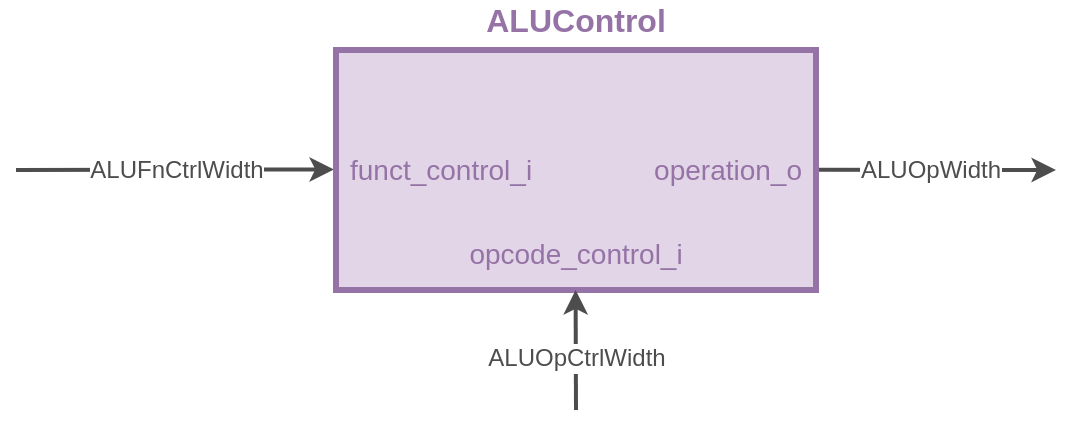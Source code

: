 <mxfile scale="10" border="10">
    <diagram name="ALUControl" id="4QYSgXsBuGQ1hkyv7910">
        <mxGraphModel dx="735" dy="402" grid="1" gridSize="10" guides="1" tooltips="1" connect="1" arrows="1" fold="1" page="1" pageScale="1" pageWidth="850" pageHeight="1100" background="#ffffff" math="0" shadow="0">
            <root>
                <mxCell id="BV34wIepg3TvtwhIEIub-0"/>
                <mxCell id="BV34wIepg3TvtwhIEIub-1" parent="BV34wIepg3TvtwhIEIub-0"/>
                <mxCell id="BV34wIepg3TvtwhIEIub-2" value="" style="endArrow=classic;html=1;entryX=0;entryY=0;entryDx=0;entryDy=140;entryPerimeter=0;strokeWidth=2;strokeColor=#4D4D4D;fontFamily=Helvetica;fontSize=10;" edge="1" parent="BV34wIepg3TvtwhIEIub-1">
                    <mxGeometry width="50" height="50" relative="1" as="geometry">
                        <mxPoint x="160" y="360" as="sourcePoint"/>
                        <mxPoint x="319" y="359.71" as="targetPoint"/>
                    </mxGeometry>
                </mxCell>
                <mxCell id="mPcj2AVVdKelrEmFChgw-0" value="ALUFnCtrlWidth" style="edgeLabel;html=1;align=center;verticalAlign=middle;resizable=0;points=[];fontSize=12;fontColor=#4D4D4D;" vertex="1" connectable="0" parent="BV34wIepg3TvtwhIEIub-2">
                    <mxGeometry x="0.069" relative="1" as="geometry">
                        <mxPoint x="-5" as="offset"/>
                    </mxGeometry>
                </mxCell>
                <mxCell id="BV34wIepg3TvtwhIEIub-4" value="" style="endArrow=classic;html=1;strokeWidth=2;strokeColor=#4D4D4D;fontFamily=Helvetica;fontSize=10;" edge="1" parent="BV34wIepg3TvtwhIEIub-1">
                    <mxGeometry width="50" height="50" relative="1" as="geometry">
                        <mxPoint x="560" y="359.86" as="sourcePoint"/>
                        <mxPoint x="680" y="360" as="targetPoint"/>
                    </mxGeometry>
                </mxCell>
                <mxCell id="BV34wIepg3TvtwhIEIub-5" value="ALUOpWidth" style="edgeLabel;html=1;align=center;verticalAlign=middle;resizable=0;points=[];fontSize=12;fontFamily=Helvetica;fontColor=#4D4D4D;" vertex="1" connectable="0" parent="BV34wIepg3TvtwhIEIub-4">
                    <mxGeometry x="0.207" y="1" relative="1" as="geometry">
                        <mxPoint x="-16" y="1" as="offset"/>
                    </mxGeometry>
                </mxCell>
                <mxCell id="1YiyZ3v5VE5P6Ttj_jtb-1" value="" style="group" vertex="1" connectable="0" parent="BV34wIepg3TvtwhIEIub-1">
                    <mxGeometry x="320" y="280" width="240" height="140" as="geometry"/>
                </mxCell>
                <mxCell id="BV34wIepg3TvtwhIEIub-6" value="" style="externalPins=0;recursiveResize=0;shadow=0;dashed=0;align=center;html=1;strokeWidth=3;shape=mxgraph.rtl.abstract.entity;container=1;collapsible=0;kind=combinational;drawPins=0;left=3;right=2;bottom=0;top=0;strokeColor=#9673a6;fontFamily=Helvetica;fontSize=12;fillColor=#e1d5e7;" vertex="1" parent="1YiyZ3v5VE5P6Ttj_jtb-1">
                    <mxGeometry y="20" width="240" height="120" as="geometry"/>
                </mxCell>
                <mxCell id="BV34wIepg3TvtwhIEIub-7" value="funct_control_i" style="text;html=1;strokeColor=none;fillColor=none;align=left;verticalAlign=middle;whiteSpace=wrap;rounded=0;fontSize=14;strokeWidth=3;fontFamily=Helvetica;fontColor=#9673A6;" vertex="1" parent="BV34wIepg3TvtwhIEIub-6">
                    <mxGeometry x="5" y="45" width="60" height="30" as="geometry"/>
                </mxCell>
                <mxCell id="BV34wIepg3TvtwhIEIub-8" value="operation_o" style="text;html=1;strokeColor=none;fillColor=none;align=right;verticalAlign=middle;whiteSpace=wrap;rounded=0;fontSize=14;strokeWidth=3;fontFamily=Helvetica;fontColor=#9673A6;" vertex="1" parent="BV34wIepg3TvtwhIEIub-6">
                    <mxGeometry x="175" y="45" width="60" height="30" as="geometry"/>
                </mxCell>
                <mxCell id="1YiyZ3v5VE5P6Ttj_jtb-0" value="opcode_control_i" style="text;html=1;strokeColor=none;fillColor=none;align=center;verticalAlign=middle;whiteSpace=wrap;rounded=0;fontSize=14;strokeWidth=3;fontFamily=Helvetica;fontColor=#9673A6;" vertex="1" parent="BV34wIepg3TvtwhIEIub-6">
                    <mxGeometry x="90" y="87" width="60" height="30" as="geometry"/>
                </mxCell>
                <mxCell id="BV34wIepg3TvtwhIEIub-9" value="ALUControl" style="text;html=1;strokeColor=none;fillColor=none;align=center;verticalAlign=middle;whiteSpace=wrap;rounded=0;fontStyle=1;fontSize=16;fontColor=#9673A6;strokeWidth=3;fontFamily=Helvetica;" vertex="1" parent="1YiyZ3v5VE5P6Ttj_jtb-1">
                    <mxGeometry x="90" width="60" height="10" as="geometry"/>
                </mxCell>
                <mxCell id="mPcj2AVVdKelrEmFChgw-1" value="" style="endArrow=classic;html=1;strokeWidth=2;strokeColor=#4D4D4D;fontFamily=Helvetica;fontSize=10;fontColor=#4D4D4D;" edge="1" parent="BV34wIepg3TvtwhIEIub-1">
                    <mxGeometry width="50" height="50" relative="1" as="geometry">
                        <mxPoint x="440" y="480" as="sourcePoint"/>
                        <mxPoint x="439.8" y="420" as="targetPoint"/>
                    </mxGeometry>
                </mxCell>
                <mxCell id="mPcj2AVVdKelrEmFChgw-2" value="ALUOpCtrlWidth" style="edgeLabel;html=1;align=center;verticalAlign=middle;resizable=0;points=[];fontSize=12;fontFamily=Helvetica;fontColor=#4D4D4D;" vertex="1" connectable="0" parent="mPcj2AVVdKelrEmFChgw-1">
                    <mxGeometry x="0.207" y="1" relative="1" as="geometry">
                        <mxPoint x="1" y="10" as="offset"/>
                    </mxGeometry>
                </mxCell>
            </root>
        </mxGraphModel>
    </diagram>
    <diagram name="Datapath_Branch" id="CU3MiZBO9pJEDONyN2Bs">
        <mxGraphModel dx="1268" dy="692" grid="1" gridSize="10" guides="1" tooltips="1" connect="1" arrows="1" fold="1" page="1" pageScale="1" pageWidth="1100" pageHeight="850" background="#ffffff" math="1" shadow="0">
            <root>
                <mxCell id="XSF23kHzRNXoWb0-V8Be-0"/>
                <mxCell id="XSF23kHzRNXoWb0-V8Be-1" parent="XSF23kHzRNXoWb0-V8Be-0"/>
                <mxCell id="LXnFRazJ6c6IbefNoWqR-8" value="" style="group" parent="XSF23kHzRNXoWb0-V8Be-1" vertex="1" connectable="0">
                    <mxGeometry x="270" y="476" width="490.0" height="180" as="geometry"/>
                </mxCell>
                <mxCell id="LXnFRazJ6c6IbefNoWqR-0" value="" style="endArrow=classic;html=1;entryX=0;entryY=0;entryDx=0;entryDy=140;entryPerimeter=0;strokeWidth=2;strokeColor=#4D4D4D;fontFamily=Helvetica;fontSize=10;" parent="LXnFRazJ6c6IbefNoWqR-8" edge="1">
                    <mxGeometry width="50" height="50" relative="1" as="geometry">
                        <mxPoint x="-60" y="99" as="sourcePoint"/>
                        <mxPoint x="19" y="98.83" as="targetPoint"/>
                    </mxGeometry>
                </mxCell>
                <mxCell id="LXnFRazJ6c6IbefNoWqR-1" value="ImmWidth" style="edgeLabel;html=1;align=center;verticalAlign=middle;resizable=0;points=[];fontSize=12;fontFamily=Helvetica;fontColor=#4D4D4D;" parent="LXnFRazJ6c6IbefNoWqR-0" vertex="1" connectable="0">
                    <mxGeometry x="0.207" y="1" relative="1" as="geometry">
                        <mxPoint x="-11" y="1" as="offset"/>
                    </mxGeometry>
                </mxCell>
                <mxCell id="LXnFRazJ6c6IbefNoWqR-4" value="" style="externalPins=0;recursiveResize=0;shadow=0;dashed=0;align=center;html=1;strokeWidth=3;shape=mxgraph.rtl.abstract.entity;container=1;collapsible=0;kind=combinational;drawPins=0;left=3;right=2;bottom=0;top=0;strokeColor=#9673a6;fontFamily=Helvetica;fontSize=12;fillColor=#e1d5e7;" parent="LXnFRazJ6c6IbefNoWqR-8" vertex="1">
                    <mxGeometry x="20" y="79" width="120" height="40" as="geometry"/>
                </mxCell>
                <mxCell id="LXnFRazJ6c6IbefNoWqR-7" value="ImmediateGeneration" style="text;html=1;strokeColor=none;fillColor=none;align=center;verticalAlign=middle;whiteSpace=wrap;rounded=0;fontStyle=1;fontSize=16;fontColor=#9673A6;strokeWidth=3;fontFamily=Helvetica;" parent="LXnFRazJ6c6IbefNoWqR-8" vertex="1">
                    <mxGeometry x="50" y="60" width="60" height="10" as="geometry"/>
                </mxCell>
                <mxCell id="LXnFRazJ6c6IbefNoWqR-6" value="imm_o" style="text;html=1;strokeColor=none;fillColor=none;align=right;verticalAlign=middle;whiteSpace=wrap;rounded=0;fontSize=14;strokeWidth=3;fontFamily=Helvetica;fontColor=#9673A6;" parent="LXnFRazJ6c6IbefNoWqR-8" vertex="1">
                    <mxGeometry x="77" y="84" width="60" height="30" as="geometry"/>
                </mxCell>
                <mxCell id="LXnFRazJ6c6IbefNoWqR-5" value="imm_i" style="text;html=1;strokeColor=none;fillColor=none;align=left;verticalAlign=middle;whiteSpace=wrap;rounded=0;fontSize=14;strokeWidth=3;fontFamily=Helvetica;fontColor=#9673A6;" parent="LXnFRazJ6c6IbefNoWqR-8" vertex="1">
                    <mxGeometry x="25" y="84" width="60" height="30" as="geometry"/>
                </mxCell>
                <mxCell id="ajDts_eysPInrFm3xxSX-8" value="" style="group" parent="LXnFRazJ6c6IbefNoWqR-8" vertex="1" connectable="0">
                    <mxGeometry x="200" width="290.0" height="180" as="geometry"/>
                </mxCell>
                <mxCell id="ajDts_eysPInrFm3xxSX-0" value="" style="endArrow=classic;html=1;entryX=0;entryY=0;entryDx=0;entryDy=140;entryPerimeter=0;strokeWidth=2;strokeColor=#4D4D4D;fontFamily=Helvetica;fontSize=10;" parent="ajDts_eysPInrFm3xxSX-8" edge="1">
                    <mxGeometry width="50" height="50" relative="1" as="geometry">
                        <mxPoint x="-60" y="100" as="sourcePoint"/>
                        <mxPoint x="19" y="99.83" as="targetPoint"/>
                    </mxGeometry>
                </mxCell>
                <mxCell id="ajDts_eysPInrFm3xxSX-1" value="Width" style="edgeLabel;html=1;align=center;verticalAlign=middle;resizable=0;points=[];fontSize=12;fontFamily=Helvetica;fontColor=#4D4D4D;" parent="ajDts_eysPInrFm3xxSX-0" vertex="1" connectable="0">
                    <mxGeometry x="0.207" y="1" relative="1" as="geometry">
                        <mxPoint x="-13" y="1" as="offset"/>
                    </mxGeometry>
                </mxCell>
                <mxCell id="ajDts_eysPInrFm3xxSX-4" value="" style="externalPins=0;recursiveResize=0;shadow=0;dashed=0;align=center;html=1;strokeWidth=3;shape=mxgraph.rtl.abstract.entity;container=1;collapsible=0;kind=combinational;drawPins=0;left=3;right=2;bottom=0;top=0;strokeColor=#9673a6;fontFamily=Helvetica;fontSize=12;fillColor=#e1d5e7;" parent="ajDts_eysPInrFm3xxSX-8" vertex="1">
                    <mxGeometry x="20" y="80" width="120" height="40" as="geometry"/>
                </mxCell>
                <mxCell id="ajDts_eysPInrFm3xxSX-5" value="imm_i" style="text;html=1;strokeColor=none;fillColor=none;align=left;verticalAlign=middle;whiteSpace=wrap;rounded=0;fontSize=14;strokeWidth=3;fontFamily=Helvetica;fontColor=#9673A6;" parent="ajDts_eysPInrFm3xxSX-4" vertex="1">
                    <mxGeometry x="5" y="5" width="60" height="30" as="geometry"/>
                </mxCell>
                <mxCell id="ajDts_eysPInrFm3xxSX-6" value="imm_o" style="text;html=1;strokeColor=none;fillColor=none;align=right;verticalAlign=middle;whiteSpace=wrap;rounded=0;fontSize=14;strokeWidth=3;fontFamily=Helvetica;fontColor=#9673A6;" parent="ajDts_eysPInrFm3xxSX-4" vertex="1">
                    <mxGeometry x="57" y="5" width="60" height="30" as="geometry"/>
                </mxCell>
                <mxCell id="ajDts_eysPInrFm3xxSX-7" value="ShiftLeftOne" style="text;html=1;strokeColor=none;fillColor=none;align=center;verticalAlign=middle;whiteSpace=wrap;rounded=0;fontStyle=1;fontSize=16;fontColor=#9673A6;strokeWidth=3;fontFamily=Helvetica;" parent="ajDts_eysPInrFm3xxSX-8" vertex="1">
                    <mxGeometry x="50" y="60" width="60" height="10" as="geometry"/>
                </mxCell>
                <mxCell id="Dm1RJ7NYYcv3PiOGCPli-0" value="" style="group" parent="XSF23kHzRNXoWb0-V8Be-1" vertex="1" connectable="0">
                    <mxGeometry x="611" y="535" width="240" height="140" as="geometry"/>
                </mxCell>
                <mxCell id="Dm1RJ7NYYcv3PiOGCPli-1" value="" style="endArrow=classic;html=1;entryX=0;entryY=0;entryDx=0;entryDy=140;entryPerimeter=0;strokeWidth=2;fontColor=#4D4D4D;strokeColor=#4D4D4D;" parent="Dm1RJ7NYYcv3PiOGCPli-0" edge="1">
                    <mxGeometry width="50" height="50" relative="1" as="geometry">
                        <mxPoint x="-1" y="40" as="sourcePoint"/>
                        <mxPoint x="79" y="40" as="targetPoint"/>
                    </mxGeometry>
                </mxCell>
                <mxCell id="Dm1RJ7NYYcv3PiOGCPli-2" value="Width" style="edgeLabel;html=1;align=center;verticalAlign=middle;resizable=0;points=[];fontSize=12;fontColor=#4D4D4D;" parent="Dm1RJ7NYYcv3PiOGCPli-1" vertex="1" connectable="0">
                    <mxGeometry x="0.207" y="1" relative="1" as="geometry">
                        <mxPoint x="-13" y="1" as="offset"/>
                    </mxGeometry>
                </mxCell>
                <mxCell id="Dm1RJ7NYYcv3PiOGCPli-3" value="" style="endArrow=classic;html=1;entryX=0;entryY=0;entryDx=0;entryDy=140;entryPerimeter=0;strokeWidth=2;fontColor=#4D4D4D;strokeColor=#4D4D4D;" parent="Dm1RJ7NYYcv3PiOGCPli-0" edge="1">
                    <mxGeometry width="50" height="50" relative="1" as="geometry">
                        <mxPoint x="-1" y="120" as="sourcePoint"/>
                        <mxPoint x="79" y="120" as="targetPoint"/>
                    </mxGeometry>
                </mxCell>
                <mxCell id="Dm1RJ7NYYcv3PiOGCPli-4" value="Width" style="edgeLabel;html=1;align=center;verticalAlign=middle;resizable=0;points=[];fontSize=12;fontColor=#4D4D4D;" parent="Dm1RJ7NYYcv3PiOGCPli-3" vertex="1" connectable="0">
                    <mxGeometry x="0.207" y="1" relative="1" as="geometry">
                        <mxPoint x="-13" y="1" as="offset"/>
                    </mxGeometry>
                </mxCell>
                <mxCell id="Dm1RJ7NYYcv3PiOGCPli-5" value="" style="endArrow=classic;html=1;entryX=0;entryY=0;entryDx=0;entryDy=140;entryPerimeter=0;strokeWidth=2;fontColor=#4D4D4D;strokeColor=#4D4D4D;" parent="Dm1RJ7NYYcv3PiOGCPli-0" edge="1">
                    <mxGeometry width="50" height="50" relative="1" as="geometry">
                        <mxPoint x="160" y="79.76" as="sourcePoint"/>
                        <mxPoint x="240" y="79.76" as="targetPoint"/>
                    </mxGeometry>
                </mxCell>
                <mxCell id="Dm1RJ7NYYcv3PiOGCPli-6" value="Width" style="edgeLabel;html=1;align=center;verticalAlign=middle;resizable=0;points=[];fontSize=12;fontColor=#4D4D4D;" parent="Dm1RJ7NYYcv3PiOGCPli-5" vertex="1" connectable="0">
                    <mxGeometry x="0.207" y="1" relative="1" as="geometry">
                        <mxPoint x="-13" y="1" as="offset"/>
                    </mxGeometry>
                </mxCell>
                <mxCell id="Dm1RJ7NYYcv3PiOGCPli-7" value="&lt;font color=&quot;#d6b656&quot;&gt;Adder&lt;/font&gt;" style="text;html=1;strokeColor=none;fillColor=none;align=center;verticalAlign=middle;whiteSpace=wrap;rounded=0;fontStyle=1;fontSize=16;fontColor=#000006;" parent="Dm1RJ7NYYcv3PiOGCPli-0" vertex="1">
                    <mxGeometry x="90" width="60" height="10" as="geometry"/>
                </mxCell>
                <mxCell id="Dm1RJ7NYYcv3PiOGCPli-8" value="" style="externalPins=0;recursiveResize=0;shadow=0;dashed=0;align=center;html=1;strokeWidth=3;shape=mxgraph.rtl.abstract.entity;container=1;collapsible=0;kind=mux;drawPins=0;left=4;right=1;bottom=0;top=0;labelBackgroundColor=none;strokeColor=#d6b656;fontSize=12;fillColor=#fff2cc;" parent="Dm1RJ7NYYcv3PiOGCPli-0" vertex="1">
                    <mxGeometry x="80" y="20" width="80" height="120" as="geometry"/>
                </mxCell>
                <mxCell id="Dm1RJ7NYYcv3PiOGCPli-9" value="" style="triangle;whiteSpace=wrap;html=1;labelBackgroundColor=none;strokeWidth=3;fontSize=12;fillColor=default;strokeColor=#d6b656;" parent="Dm1RJ7NYYcv3PiOGCPli-8" vertex="1">
                    <mxGeometry y="40" width="20" height="40" as="geometry"/>
                </mxCell>
                <mxCell id="Dm1RJ7NYYcv3PiOGCPli-10" value="" style="triangle;whiteSpace=wrap;html=1;labelBackgroundColor=none;strokeColor=none;strokeWidth=3;fontSize=12;fillColor=default;" parent="Dm1RJ7NYYcv3PiOGCPli-8" vertex="1">
                    <mxGeometry x="-2" y="40" width="20" height="40" as="geometry"/>
                </mxCell>
                <mxCell id="Dm1RJ7NYYcv3PiOGCPli-11" value="sum_o" style="text;html=1;strokeColor=none;fillColor=none;align=right;verticalAlign=middle;whiteSpace=wrap;rounded=0;fontSize=14;fontColor=#D6B656;" parent="Dm1RJ7NYYcv3PiOGCPli-8" vertex="1">
                    <mxGeometry x="17" y="50" width="60" height="20" as="geometry"/>
                </mxCell>
                <mxCell id="Dm1RJ7NYYcv3PiOGCPli-12" value="b_i" style="text;html=1;strokeColor=none;fillColor=none;align=left;verticalAlign=middle;whiteSpace=wrap;rounded=0;fontSize=14;fontColor=#D6B656;" parent="Dm1RJ7NYYcv3PiOGCPli-8" vertex="1">
                    <mxGeometry x="3" y="80" width="20" height="30" as="geometry"/>
                </mxCell>
                <mxCell id="Dm1RJ7NYYcv3PiOGCPli-13" value="a_i" style="text;html=1;strokeColor=none;fillColor=none;align=left;verticalAlign=middle;whiteSpace=wrap;rounded=0;fontSize=14;fontColor=#D6B656;" parent="Dm1RJ7NYYcv3PiOGCPli-8" vertex="1">
                    <mxGeometry x="3" y="10" width="20" height="30" as="geometry"/>
                </mxCell>
                <mxCell id="QHlBDh2akYCp9UTdRV0H-19" value="" style="group" parent="XSF23kHzRNXoWb0-V8Be-1" vertex="1" connectable="0">
                    <mxGeometry x="530" y="225" width="280" height="250" as="geometry"/>
                </mxCell>
                <mxCell id="QHlBDh2akYCp9UTdRV0H-0" value="" style="endArrow=cross;html=1;strokeWidth=2;strokeColor=#4D4D4D;fontFamily=Helvetica;fontSize=10;endFill=0;" parent="QHlBDh2akYCp9UTdRV0H-19" edge="1">
                    <mxGeometry width="50" height="50" relative="1" as="geometry">
                        <mxPoint x="201" y="130" as="sourcePoint"/>
                        <mxPoint x="260" y="130" as="targetPoint"/>
                    </mxGeometry>
                </mxCell>
                <mxCell id="QHlBDh2akYCp9UTdRV0H-1" value="Width" style="edgeLabel;html=1;align=center;verticalAlign=middle;resizable=0;points=[];fontSize=12;fontFamily=Helvetica;fontColor=#4D4D4D;" parent="QHlBDh2akYCp9UTdRV0H-0" vertex="1" connectable="0">
                    <mxGeometry x="0.207" y="1" relative="1" as="geometry">
                        <mxPoint x="-13" y="1" as="offset"/>
                    </mxGeometry>
                </mxCell>
                <mxCell id="QHlBDh2akYCp9UTdRV0H-2" value="" style="endArrow=classic;html=1;fontSize=12;entryX=0;entryY=0.5;entryDx=0;entryDy=0;strokeWidth=2;fontFamily=Helvetica;strokeColor=#4D4D4D;" parent="QHlBDh2akYCp9UTdRV0H-19" edge="1">
                    <mxGeometry width="50" height="50" relative="1" as="geometry">
                        <mxPoint x="200" y="89.84" as="sourcePoint"/>
                        <mxPoint x="280" y="89.84" as="targetPoint"/>
                    </mxGeometry>
                </mxCell>
                <mxCell id="QHlBDh2akYCp9UTdRV0H-3" value="" style="endArrow=classic;html=1;fontSize=12;strokeWidth=2;fontFamily=Helvetica;strokeColor=#99CCFF;entryX=0.491;entryY=0.861;entryDx=0;entryDy=0;entryPerimeter=0;" parent="QHlBDh2akYCp9UTdRV0H-19" target="QHlBDh2akYCp9UTdRV0H-5" edge="1">
                    <mxGeometry width="50" height="50" relative="1" as="geometry">
                        <mxPoint x="140" y="250" as="sourcePoint"/>
                        <mxPoint x="220" y="210" as="targetPoint"/>
                    </mxGeometry>
                </mxCell>
                <mxCell id="QHlBDh2akYCp9UTdRV0H-4" value="ALUOpWidth" style="edgeLabel;html=1;align=center;verticalAlign=middle;resizable=0;points=[];fontSize=12;fontFamily=Helvetica;fontColor=#99CCFF;" parent="QHlBDh2akYCp9UTdRV0H-3" vertex="1" connectable="0">
                    <mxGeometry x="-0.102" y="1" relative="1" as="geometry">
                        <mxPoint x="1" y="7" as="offset"/>
                    </mxGeometry>
                </mxCell>
                <mxCell id="QHlBDh2akYCp9UTdRV0H-5" value="" style="externalPins=0;recursiveResize=0;shadow=0;dashed=0;align=center;html=1;strokeWidth=3;shape=mxgraph.rtl.abstract.entity;container=1;collapsible=0;kind=mux;drawPins=0;left=4;right=1;bottom=0;top=0;labelBackgroundColor=none;strokeColor=#d6b656;fontSize=12;fillColor=#fff2cc;" parent="QHlBDh2akYCp9UTdRV0H-19" vertex="1">
                    <mxGeometry x="80" y="10" width="120" height="200" as="geometry"/>
                </mxCell>
                <mxCell id="QHlBDh2akYCp9UTdRV0H-6" value="zero_o" style="text;html=1;strokeColor=none;fillColor=none;align=right;verticalAlign=middle;whiteSpace=wrap;rounded=0;fontSize=14;fontColor=#D6B656;" parent="QHlBDh2akYCp9UTdRV0H-5" vertex="1">
                    <mxGeometry x="57" y="68" width="60" height="20" as="geometry"/>
                </mxCell>
                <mxCell id="QHlBDh2akYCp9UTdRV0H-7" value="b_i" style="text;html=1;strokeColor=none;fillColor=none;align=left;verticalAlign=middle;whiteSpace=wrap;rounded=0;fontSize=14;fontColor=#D6B656;" parent="QHlBDh2akYCp9UTdRV0H-5" vertex="1">
                    <mxGeometry x="3" y="144" width="20" height="30" as="geometry"/>
                </mxCell>
                <mxCell id="QHlBDh2akYCp9UTdRV0H-8" value="a_i" style="text;html=1;strokeColor=none;fillColor=none;align=left;verticalAlign=middle;whiteSpace=wrap;rounded=0;fontSize=14;fontColor=#D6B656;" parent="QHlBDh2akYCp9UTdRV0H-5" vertex="1">
                    <mxGeometry x="3" y="24" width="20" height="30" as="geometry"/>
                </mxCell>
                <mxCell id="QHlBDh2akYCp9UTdRV0H-9" value="result_o" style="text;html=1;strokeColor=none;fillColor=none;align=right;verticalAlign=middle;whiteSpace=wrap;rounded=0;fontSize=14;fontColor=#D6B656;" parent="QHlBDh2akYCp9UTdRV0H-5" vertex="1">
                    <mxGeometry x="57" y="109" width="60" height="20" as="geometry"/>
                </mxCell>
                <mxCell id="QHlBDh2akYCp9UTdRV0H-10" value="operation_i" style="text;html=1;strokeColor=none;fillColor=none;align=left;verticalAlign=middle;whiteSpace=wrap;rounded=0;fontSize=14;fontColor=#D6B656;rotation=334;" parent="QHlBDh2akYCp9UTdRV0H-5" vertex="1">
                    <mxGeometry x="22" y="157" width="20" height="30" as="geometry"/>
                </mxCell>
                <mxCell id="QHlBDh2akYCp9UTdRV0H-11" value="" style="group" parent="QHlBDh2akYCp9UTdRV0H-5" vertex="1" connectable="0">
                    <mxGeometry x="-6" y="65" width="36" height="70" as="geometry"/>
                </mxCell>
                <mxCell id="QHlBDh2akYCp9UTdRV0H-12" value="" style="triangle;whiteSpace=wrap;html=1;labelBackgroundColor=none;strokeWidth=3;fontSize=12;fillColor=default;strokeColor=#d6b656;" parent="QHlBDh2akYCp9UTdRV0H-11" vertex="1">
                    <mxGeometry x="6.909" y="5" width="29.091" height="60" as="geometry"/>
                </mxCell>
                <mxCell id="QHlBDh2akYCp9UTdRV0H-13" value="" style="triangle;whiteSpace=wrap;html=1;labelBackgroundColor=none;strokeColor=none;strokeWidth=3;fontSize=12;fillColor=default;" parent="QHlBDh2akYCp9UTdRV0H-11" vertex="1">
                    <mxGeometry width="33.94" height="70" as="geometry"/>
                </mxCell>
                <mxCell id="QHlBDh2akYCp9UTdRV0H-14" value="" style="endArrow=classic;html=1;entryX=0;entryY=0;entryDx=0;entryDy=140;entryPerimeter=0;strokeWidth=2;strokeColor=#4D4D4D;fontFamily=Helvetica;fontSize=10;" parent="QHlBDh2akYCp9UTdRV0H-19" edge="1">
                    <mxGeometry width="50" height="50" relative="1" as="geometry">
                        <mxPoint y="50" as="sourcePoint"/>
                        <mxPoint x="79" y="50" as="targetPoint"/>
                    </mxGeometry>
                </mxCell>
                <mxCell id="QHlBDh2akYCp9UTdRV0H-15" value="Width" style="edgeLabel;html=1;align=center;verticalAlign=middle;resizable=0;points=[];fontSize=12;fontFamily=Helvetica;fontColor=#4D4D4D;" parent="QHlBDh2akYCp9UTdRV0H-14" vertex="1" connectable="0">
                    <mxGeometry x="0.207" y="1" relative="1" as="geometry">
                        <mxPoint x="-13" y="1" as="offset"/>
                    </mxGeometry>
                </mxCell>
                <mxCell id="QHlBDh2akYCp9UTdRV0H-16" value="" style="endArrow=classic;html=1;entryX=0;entryY=0;entryDx=0;entryDy=140;entryPerimeter=0;strokeWidth=2;strokeColor=#4D4D4D;fontFamily=Helvetica;fontSize=10;" parent="QHlBDh2akYCp9UTdRV0H-19" edge="1">
                    <mxGeometry width="50" height="50" relative="1" as="geometry">
                        <mxPoint y="170" as="sourcePoint"/>
                        <mxPoint x="79" y="170" as="targetPoint"/>
                    </mxGeometry>
                </mxCell>
                <mxCell id="QHlBDh2akYCp9UTdRV0H-17" value="Width" style="edgeLabel;html=1;align=center;verticalAlign=middle;resizable=0;points=[];fontSize=12;fontFamily=Helvetica;fontColor=#4D4D4D;" parent="QHlBDh2akYCp9UTdRV0H-16" vertex="1" connectable="0">
                    <mxGeometry x="0.207" y="1" relative="1" as="geometry">
                        <mxPoint x="-13" y="1" as="offset"/>
                    </mxGeometry>
                </mxCell>
                <mxCell id="QHlBDh2akYCp9UTdRV0H-18" value="&lt;font&gt;ALU&lt;/font&gt;" style="text;html=1;strokeColor=none;fillColor=none;align=center;verticalAlign=middle;whiteSpace=wrap;rounded=0;fontStyle=1;fontSize=16;fontColor=#D6B656;fontFamily=Helvetica;" parent="QHlBDh2akYCp9UTdRV0H-19" vertex="1">
                    <mxGeometry x="110" width="60" height="10" as="geometry"/>
                </mxCell>
                <mxCell id="QHlBDh2akYCp9UTdRV0H-20" value="" style="shape=flexArrow;endArrow=classic;html=1;fontSize=20;fontColor=#FF99FF;movable=1;resizable=1;rotatable=1;deletable=1;editable=1;connectable=1;endWidth=28.069;endSize=12.798;width=29.302;fillColor=#4D4D4D;strokeColor=#4D4D4D;" parent="XSF23kHzRNXoWb0-V8Be-1" edge="1">
                    <mxGeometry width="50" height="50" relative="1" as="geometry">
                        <mxPoint x="10" y="235" as="sourcePoint"/>
                        <mxPoint x="160" y="235.17" as="targetPoint"/>
                    </mxGeometry>
                </mxCell>
                <mxCell id="QHlBDh2akYCp9UTdRV0H-21" value="Instruction" style="edgeLabel;html=1;align=center;verticalAlign=middle;resizable=0;points=[];fontSize=20;fontColor=#FFFFFF;fontStyle=1;labelBackgroundColor=#4D4D4D;" parent="QHlBDh2akYCp9UTdRV0H-20" vertex="1" connectable="0">
                    <mxGeometry x="-0.155" y="-3" relative="1" as="geometry">
                        <mxPoint y="-3" as="offset"/>
                    </mxGeometry>
                </mxCell>
                <mxCell id="QHlBDh2akYCp9UTdRV0H-24" value="" style="endArrow=none;html=1;strokeColor=#4D4D4D;fontSize=20;fontColor=#FFFFFF;fillColor=#4D4D4D;strokeWidth=2;edgeStyle=orthogonalEdgeStyle;jumpSize=6;shadow=0;jumpStyle=none;rounded=0;" parent="XSF23kHzRNXoWb0-V8Be-1" edge="1">
                    <mxGeometry width="50" height="50" relative="1" as="geometry">
                        <mxPoint x="220" y="575" as="sourcePoint"/>
                        <mxPoint x="170" y="235" as="targetPoint"/>
                        <Array as="points">
                            <mxPoint x="210" y="575"/>
                            <mxPoint x="210" y="235"/>
                        </Array>
                    </mxGeometry>
                </mxCell>
                <mxCell id="gJgWN568a3ylPtuA9H2X-0" value="" style="group" parent="XSF23kHzRNXoWb0-V8Be-1" vertex="1" connectable="0">
                    <mxGeometry x="210" y="175" width="320" height="340" as="geometry"/>
                </mxCell>
                <mxCell id="P-Hj_hxRPlIaQ1PVlaS5-22" value="" style="endArrow=classic;html=1;strokeWidth=2;strokeColor=#4D4D4D;startArrow=oval;startFill=1;startSize=4;" parent="gJgWN568a3ylPtuA9H2X-0" edge="1">
                    <mxGeometry width="50" height="50" relative="1" as="geometry">
                        <mxPoint y="60" as="sourcePoint"/>
                        <mxPoint x="119" y="60" as="targetPoint"/>
                    </mxGeometry>
                </mxCell>
                <mxCell id="P-Hj_hxRPlIaQ1PVlaS5-23" value="$$\log_2{Width}$$" style="edgeLabel;html=1;align=center;verticalAlign=middle;resizable=0;points=[];fontSize=10;fontColor=#4D4D4D;" parent="P-Hj_hxRPlIaQ1PVlaS5-22" vertex="1" connectable="0">
                    <mxGeometry x="0.207" y="1" relative="1" as="geometry">
                        <mxPoint x="-13" y="1" as="offset"/>
                    </mxGeometry>
                </mxCell>
                <mxCell id="P-Hj_hxRPlIaQ1PVlaS5-24" value="" style="endArrow=classic;html=1;entryX=0;entryY=0;entryDx=0;entryDy=140;entryPerimeter=0;strokeWidth=2;strokeColor=#4D4D4D;startArrow=oval;startFill=1;startSize=4;" parent="gJgWN568a3ylPtuA9H2X-0" edge="1">
                    <mxGeometry width="50" height="50" relative="1" as="geometry">
                        <mxPoint y="100" as="sourcePoint"/>
                        <mxPoint x="119" y="100" as="targetPoint"/>
                        <Array as="points">
                            <mxPoint x="60" y="100"/>
                        </Array>
                    </mxGeometry>
                </mxCell>
                <mxCell id="P-Hj_hxRPlIaQ1PVlaS5-25" value="$$\log_2{Width}$$" style="edgeLabel;html=1;align=center;verticalAlign=middle;resizable=0;points=[];fontSize=10;fontColor=#4D4D4D;fontFamily=Helvetica;" parent="P-Hj_hxRPlIaQ1PVlaS5-24" vertex="1" connectable="0">
                    <mxGeometry x="0.207" y="1" relative="1" as="geometry">
                        <mxPoint x="-13" y="1" as="offset"/>
                    </mxGeometry>
                </mxCell>
                <mxCell id="P-Hj_hxRPlIaQ1PVlaS5-26" value="" style="endArrow=classic;html=1;entryX=0;entryY=0;entryDx=0;entryDy=140;entryPerimeter=0;strokeWidth=2;strokeColor=#4D4D4D;startArrow=cross;startFill=0;" parent="gJgWN568a3ylPtuA9H2X-0" edge="1">
                    <mxGeometry width="50" height="50" relative="1" as="geometry">
                        <mxPoint x="20" y="260" as="sourcePoint"/>
                        <mxPoint x="119" y="260" as="targetPoint"/>
                    </mxGeometry>
                </mxCell>
                <mxCell id="P-Hj_hxRPlIaQ1PVlaS5-27" value="Width" style="edgeLabel;html=1;align=center;verticalAlign=middle;resizable=0;points=[];fontSize=12;fontColor=#4D4D4D;" parent="P-Hj_hxRPlIaQ1PVlaS5-26" vertex="1" connectable="0">
                    <mxGeometry x="0.207" y="1" relative="1" as="geometry">
                        <mxPoint x="-13" y="1" as="offset"/>
                    </mxGeometry>
                </mxCell>
                <mxCell id="P-Hj_hxRPlIaQ1PVlaS5-28" value="" style="endArrow=classic;html=1;entryX=0;entryY=0;entryDx=0;entryDy=140;entryPerimeter=0;strokeWidth=2;strokeColor=#4D4D4D;startArrow=cross;startFill=0;" parent="gJgWN568a3ylPtuA9H2X-0" edge="1">
                    <mxGeometry width="50" height="50" relative="1" as="geometry">
                        <mxPoint x="20" y="220" as="sourcePoint"/>
                        <mxPoint x="119" y="220" as="targetPoint"/>
                    </mxGeometry>
                </mxCell>
                <mxCell id="P-Hj_hxRPlIaQ1PVlaS5-29" value="$$\log_2{Width}$$" style="edgeLabel;html=1;align=center;verticalAlign=middle;resizable=0;points=[];fontSize=10;fontColor=#4D4D4D;" parent="P-Hj_hxRPlIaQ1PVlaS5-28" vertex="1" connectable="0">
                    <mxGeometry x="0.207" y="1" relative="1" as="geometry">
                        <mxPoint x="-13" y="1" as="offset"/>
                    </mxGeometry>
                </mxCell>
                <mxCell id="P-Hj_hxRPlIaQ1PVlaS5-34" value="" style="endArrow=classic;html=1;fontSize=12;strokeWidth=2;entryX=0.499;entryY=1.008;entryDx=0;entryDy=0;entryPerimeter=0;strokeColor=#99CCFF;startArrow=none;startFill=0;fontColor=#66B2FF;fillColor=#dae8fc;" parent="gJgWN568a3ylPtuA9H2X-0" target="P-Hj_hxRPlIaQ1PVlaS5-35" edge="1">
                    <mxGeometry width="50" height="50" relative="1" as="geometry">
                        <mxPoint x="220" y="340" as="sourcePoint"/>
                        <mxPoint x="180" y="230" as="targetPoint"/>
                    </mxGeometry>
                </mxCell>
                <mxCell id="P-Hj_hxRPlIaQ1PVlaS5-35" value="" style="rounded=0;whiteSpace=wrap;html=1;strokeWidth=3;fillColor=#f8cecc;strokeColor=#b85450;" parent="gJgWN568a3ylPtuA9H2X-0" vertex="1">
                    <mxGeometry x="120" y="20" width="200" height="280" as="geometry"/>
                </mxCell>
                <mxCell id="P-Hj_hxRPlIaQ1PVlaS5-36" value="RegisterFile" style="text;html=1;strokeColor=none;fillColor=none;align=center;verticalAlign=middle;whiteSpace=wrap;rounded=0;fontStyle=1;fontSize=16;fontColor=#B85450;" parent="gJgWN568a3ylPtuA9H2X-0" vertex="1">
                    <mxGeometry x="190" width="60" height="10" as="geometry"/>
                </mxCell>
                <mxCell id="P-Hj_hxRPlIaQ1PVlaS5-37" value="rdata_a_o" style="text;html=1;strokeColor=none;fillColor=none;align=right;verticalAlign=middle;whiteSpace=wrap;rounded=0;fontSize=14;strokeWidth=3;fontColor=#B85450;" parent="gJgWN568a3ylPtuA9H2X-0" vertex="1">
                    <mxGeometry x="257" y="90" width="60" height="20" as="geometry"/>
                </mxCell>
                <mxCell id="P-Hj_hxRPlIaQ1PVlaS5-38" value="rdata_b_o" style="text;html=1;strokeColor=none;fillColor=none;align=right;verticalAlign=middle;whiteSpace=wrap;rounded=0;fontSize=14;strokeWidth=3;fontColor=#B85450;" parent="gJgWN568a3ylPtuA9H2X-0" vertex="1">
                    <mxGeometry x="257" y="210" width="60" height="20" as="geometry"/>
                </mxCell>
                <mxCell id="P-Hj_hxRPlIaQ1PVlaS5-39" value="raddr_b_i" style="text;html=1;strokeColor=none;fillColor=none;align=left;verticalAlign=middle;whiteSpace=wrap;rounded=0;fontSize=14;strokeWidth=3;fontColor=#B85450;" parent="gJgWN568a3ylPtuA9H2X-0" vertex="1">
                    <mxGeometry x="123" y="90" width="60" height="20" as="geometry"/>
                </mxCell>
                <mxCell id="P-Hj_hxRPlIaQ1PVlaS5-40" value="raddr_a_i" style="text;html=1;strokeColor=none;fillColor=none;align=left;verticalAlign=middle;whiteSpace=wrap;rounded=0;fontSize=14;strokeWidth=3;fontColor=#B85450;" parent="gJgWN568a3ylPtuA9H2X-0" vertex="1">
                    <mxGeometry x="123" y="50" width="60" height="20" as="geometry"/>
                </mxCell>
                <mxCell id="P-Hj_hxRPlIaQ1PVlaS5-41" value="wdata_a_i" style="text;html=1;strokeColor=none;fillColor=none;align=left;verticalAlign=middle;whiteSpace=wrap;rounded=0;fontSize=14;strokeWidth=3;fontColor=#B85450;" parent="gJgWN568a3ylPtuA9H2X-0" vertex="1">
                    <mxGeometry x="123" y="250" width="60" height="20" as="geometry"/>
                </mxCell>
                <mxCell id="P-Hj_hxRPlIaQ1PVlaS5-42" value="waddr_a_i" style="text;html=1;strokeColor=none;fillColor=none;align=left;verticalAlign=middle;whiteSpace=wrap;rounded=0;fontSize=14;strokeWidth=3;fontColor=#B85450;" parent="gJgWN568a3ylPtuA9H2X-0" vertex="1">
                    <mxGeometry x="123" y="210" width="60" height="20" as="geometry"/>
                </mxCell>
                <mxCell id="P-Hj_hxRPlIaQ1PVlaS5-43" value="we_a_i" style="text;html=1;strokeColor=none;fillColor=none;align=center;verticalAlign=middle;whiteSpace=wrap;rounded=0;fontSize=14;strokeWidth=3;fontColor=#B85450;" parent="gJgWN568a3ylPtuA9H2X-0" vertex="1">
                    <mxGeometry x="190" y="277" width="60" height="20" as="geometry"/>
                </mxCell>
                <mxCell id="gJgWN568a3ylPtuA9H2X-6" value="" style="shape=flexArrow;endArrow=classic;html=1;fontSize=20;fontColor=#FF99FF;movable=1;resizable=1;rotatable=1;deletable=1;editable=1;connectable=1;endWidth=28.069;endSize=12.798;width=29.302;fillColor=#4D4D4D;strokeColor=#4D4D4D;" parent="XSF23kHzRNXoWb0-V8Be-1" edge="1">
                    <mxGeometry width="50" height="50" relative="1" as="geometry">
                        <mxPoint x="210" y="655" as="sourcePoint"/>
                        <mxPoint x="600" y="655" as="targetPoint"/>
                    </mxGeometry>
                </mxCell>
                <mxCell id="gJgWN568a3ylPtuA9H2X-7" value="PC from Datapath_InstructionFetch" style="edgeLabel;html=1;align=center;verticalAlign=middle;resizable=0;points=[];fontSize=20;fontColor=#FFFFFF;fontStyle=1;labelBackgroundColor=#4D4D4D;" parent="gJgWN568a3ylPtuA9H2X-6" vertex="1" connectable="0">
                    <mxGeometry x="-0.155" y="-3" relative="1" as="geometry">
                        <mxPoint x="16" y="-3" as="offset"/>
                    </mxGeometry>
                </mxCell>
                <mxCell id="gJgWN568a3ylPtuA9H2X-14" value="" style="shape=flexArrow;endArrow=classic;html=1;fontSize=20;fontColor=#FF99FF;movable=1;resizable=1;rotatable=1;deletable=1;editable=1;connectable=1;endWidth=26.509;endSize=12.051;width=52.308;fillColor=#4D4D4D;strokeColor=#4D4D4D;" parent="XSF23kHzRNXoWb0-V8Be-1" edge="1">
                    <mxGeometry width="50" height="50" relative="1" as="geometry">
                        <mxPoint x="820" y="315" as="sourcePoint"/>
                        <mxPoint x="990" y="315" as="targetPoint"/>
                    </mxGeometry>
                </mxCell>
                <mxCell id="gJgWN568a3ylPtuA9H2X-15" value="To branch&lt;br&gt;control logic" style="edgeLabel;html=1;align=center;verticalAlign=middle;resizable=0;points=[];fontSize=20;fontColor=#FFFFFF;fontStyle=1;labelBackgroundColor=#4D4D4D;" parent="gJgWN568a3ylPtuA9H2X-14" vertex="1" connectable="0">
                    <mxGeometry x="-0.155" y="-3" relative="1" as="geometry">
                        <mxPoint x="-2" y="-5" as="offset"/>
                    </mxGeometry>
                </mxCell>
                <mxCell id="gJgWN568a3ylPtuA9H2X-16" value="" style="shape=flexArrow;endArrow=classic;html=1;fontSize=20;fontColor=#FF99FF;movable=1;resizable=1;rotatable=1;deletable=1;editable=1;connectable=1;endWidth=22.183;endSize=12.99;width=49.744;fillColor=#4D4D4D;strokeColor=#4D4D4D;" parent="XSF23kHzRNXoWb0-V8Be-1" edge="1">
                    <mxGeometry width="50" height="50" relative="1" as="geometry">
                        <mxPoint x="860" y="615" as="sourcePoint"/>
                        <mxPoint x="990" y="615" as="targetPoint"/>
                    </mxGeometry>
                </mxCell>
                <mxCell id="gJgWN568a3ylPtuA9H2X-17" value="Branch&lt;br&gt;target" style="edgeLabel;html=1;align=center;verticalAlign=middle;resizable=0;points=[];fontSize=20;fontColor=#FFFFFF;fontStyle=1;labelBackgroundColor=#4D4D4D;" parent="gJgWN568a3ylPtuA9H2X-16" vertex="1" connectable="0">
                    <mxGeometry x="-0.155" y="-3" relative="1" as="geometry">
                        <mxPoint x="-2" y="-3" as="offset"/>
                    </mxGeometry>
                </mxCell>
            </root>
        </mxGraphModel>
    </diagram>
    <diagram name="Datapath_MemoryInstruction_and_RType" id="Mtw2htDva_a82TTYJ4Q1">
        <mxGraphModel dx="1862" dy="1669" grid="1" gridSize="10" guides="1" tooltips="1" connect="1" arrows="1" fold="1" page="1" pageScale="1" pageWidth="1100" pageHeight="850" background="#ffffff" math="1" shadow="0">
            <root>
                <mxCell id="hg_8vRo94FHWzEsBeC2I-0"/>
                <mxCell id="hg_8vRo94FHWzEsBeC2I-1" parent="hg_8vRo94FHWzEsBeC2I-0"/>
                <mxCell id="4iZbeqWrp38n5MsI37XT-83" value="" style="group" parent="hg_8vRo94FHWzEsBeC2I-1" vertex="1" connectable="0">
                    <mxGeometry x="550" y="-630" width="1120" height="425" as="geometry"/>
                </mxCell>
                <mxCell id="4iZbeqWrp38n5MsI37XT-0" value="" style="group" parent="4iZbeqWrp38n5MsI37XT-83" vertex="1" connectable="0">
                    <mxGeometry width="400.0" height="380" as="geometry"/>
                </mxCell>
                <mxCell id="4iZbeqWrp38n5MsI37XT-1" value="" style="endArrow=classic;html=1;strokeWidth=2;strokeColor=#4D4D4D;startArrow=oval;startFill=1;startSize=4;" parent="4iZbeqWrp38n5MsI37XT-0" edge="1">
                    <mxGeometry width="50" height="50" relative="1" as="geometry">
                        <mxPoint y="60" as="sourcePoint"/>
                        <mxPoint x="119" y="60" as="targetPoint"/>
                    </mxGeometry>
                </mxCell>
                <mxCell id="4iZbeqWrp38n5MsI37XT-2" value="$$\log_2{Width}$$" style="edgeLabel;html=1;align=center;verticalAlign=middle;resizable=0;points=[];fontSize=10;fontColor=#4D4D4D;" parent="4iZbeqWrp38n5MsI37XT-1" vertex="1" connectable="0">
                    <mxGeometry x="0.207" y="1" relative="1" as="geometry">
                        <mxPoint x="-13" y="1" as="offset"/>
                    </mxGeometry>
                </mxCell>
                <mxCell id="4iZbeqWrp38n5MsI37XT-3" value="" style="endArrow=classic;html=1;entryX=0;entryY=0;entryDx=0;entryDy=140;entryPerimeter=0;strokeWidth=2;strokeColor=#4D4D4D;startArrow=oval;startFill=1;startSize=4;" parent="4iZbeqWrp38n5MsI37XT-0" edge="1">
                    <mxGeometry width="50" height="50" relative="1" as="geometry">
                        <mxPoint y="100" as="sourcePoint"/>
                        <mxPoint x="119" y="100" as="targetPoint"/>
                        <Array as="points">
                            <mxPoint x="60" y="100"/>
                        </Array>
                    </mxGeometry>
                </mxCell>
                <mxCell id="4iZbeqWrp38n5MsI37XT-4" value="$$\log_2{Width}$$" style="edgeLabel;html=1;align=center;verticalAlign=middle;resizable=0;points=[];fontSize=10;fontColor=#4D4D4D;fontFamily=Helvetica;" parent="4iZbeqWrp38n5MsI37XT-3" vertex="1" connectable="0">
                    <mxGeometry x="0.207" y="1" relative="1" as="geometry">
                        <mxPoint x="-13" y="1" as="offset"/>
                    </mxGeometry>
                </mxCell>
                <mxCell id="4iZbeqWrp38n5MsI37XT-5" value="" style="endArrow=classic;html=1;entryX=0;entryY=0;entryDx=0;entryDy=140;entryPerimeter=0;strokeWidth=2;strokeColor=#4D4D4D;edgeStyle=orthogonalEdgeStyle;exitX=0;exitY=0;exitDx=100;exitDy=80;exitPerimeter=0;rounded=0;" parent="4iZbeqWrp38n5MsI37XT-0" source="4iZbeqWrp38n5MsI37XT-72" edge="1">
                    <mxGeometry width="50" height="50" relative="1" as="geometry">
                        <mxPoint x="1150" y="180" as="sourcePoint"/>
                        <mxPoint x="119" y="260" as="targetPoint"/>
                        <Array as="points">
                            <mxPoint x="1140" y="176"/>
                            <mxPoint x="1140" y="450"/>
                            <mxPoint x="40" y="450"/>
                            <mxPoint x="40" y="260"/>
                        </Array>
                    </mxGeometry>
                </mxCell>
                <mxCell id="4iZbeqWrp38n5MsI37XT-6" value="&lt;font color=&quot;#4d4d4d&quot;&gt;Width&lt;/font&gt;" style="edgeLabel;html=1;align=center;verticalAlign=middle;resizable=0;points=[];fontSize=12;fontColor=#99CCFF;" parent="4iZbeqWrp38n5MsI37XT-5" vertex="1" connectable="0">
                    <mxGeometry x="-0.144" relative="1" as="geometry">
                        <mxPoint x="-652" y="-190" as="offset"/>
                    </mxGeometry>
                </mxCell>
                <mxCell id="4iZbeqWrp38n5MsI37XT-7" value="" style="endArrow=classic;html=1;entryX=0;entryY=0;entryDx=0;entryDy=140;entryPerimeter=0;strokeWidth=2;strokeColor=#4D4D4D;startArrow=oval;startFill=1;startSize=4;" parent="4iZbeqWrp38n5MsI37XT-0" edge="1">
                    <mxGeometry width="50" height="50" relative="1" as="geometry">
                        <mxPoint y="220" as="sourcePoint"/>
                        <mxPoint x="119" y="220" as="targetPoint"/>
                    </mxGeometry>
                </mxCell>
                <mxCell id="4iZbeqWrp38n5MsI37XT-8" value="$$\log_2{Width}$$" style="edgeLabel;html=1;align=center;verticalAlign=middle;resizable=0;points=[];fontSize=10;fontColor=#4D4D4D;" parent="4iZbeqWrp38n5MsI37XT-7" vertex="1" connectable="0">
                    <mxGeometry x="0.207" y="1" relative="1" as="geometry">
                        <mxPoint x="-13" y="1" as="offset"/>
                    </mxGeometry>
                </mxCell>
                <mxCell id="4iZbeqWrp38n5MsI37XT-9" value="" style="endArrow=classic;html=1;fontSize=12;strokeWidth=2;entryX=0.499;entryY=1.008;entryDx=0;entryDy=0;entryPerimeter=0;strokeColor=#99CCFF;fontColor=#66B2FF;startArrow=none;startFill=0;fillColor=#dae8fc;" parent="4iZbeqWrp38n5MsI37XT-0" target="4iZbeqWrp38n5MsI37XT-10" edge="1">
                    <mxGeometry width="50" height="50" relative="1" as="geometry">
                        <mxPoint x="220" y="340" as="sourcePoint"/>
                        <mxPoint x="180" y="230" as="targetPoint"/>
                    </mxGeometry>
                </mxCell>
                <mxCell id="4iZbeqWrp38n5MsI37XT-10" value="" style="rounded=0;whiteSpace=wrap;html=1;strokeWidth=3;fillColor=#f8cecc;strokeColor=#b85450;" parent="4iZbeqWrp38n5MsI37XT-0" vertex="1">
                    <mxGeometry x="120" y="20" width="200" height="280" as="geometry"/>
                </mxCell>
                <mxCell id="4iZbeqWrp38n5MsI37XT-11" value="RegisterFile" style="text;html=1;strokeColor=none;fillColor=none;align=center;verticalAlign=middle;whiteSpace=wrap;rounded=0;fontStyle=1;fontSize=16;fontColor=#B85450;" parent="4iZbeqWrp38n5MsI37XT-0" vertex="1">
                    <mxGeometry x="190" width="60" height="10" as="geometry"/>
                </mxCell>
                <mxCell id="4iZbeqWrp38n5MsI37XT-12" value="rdata_a_o" style="text;html=1;strokeColor=none;fillColor=none;align=right;verticalAlign=middle;whiteSpace=wrap;rounded=0;fontSize=14;strokeWidth=3;fontColor=#B85450;" parent="4iZbeqWrp38n5MsI37XT-0" vertex="1">
                    <mxGeometry x="257" y="50" width="60" height="20" as="geometry"/>
                </mxCell>
                <mxCell id="4iZbeqWrp38n5MsI37XT-13" value="rdata_b_o" style="text;html=1;strokeColor=none;fillColor=none;align=right;verticalAlign=middle;whiteSpace=wrap;rounded=0;fontSize=14;strokeWidth=3;fontColor=#B85450;" parent="4iZbeqWrp38n5MsI37XT-0" vertex="1">
                    <mxGeometry x="257" y="138" width="60" height="20" as="geometry"/>
                </mxCell>
                <mxCell id="4iZbeqWrp38n5MsI37XT-14" value="raddr_b_i" style="text;html=1;strokeColor=none;fillColor=none;align=left;verticalAlign=middle;whiteSpace=wrap;rounded=0;fontSize=14;strokeWidth=3;fontColor=#B85450;" parent="4iZbeqWrp38n5MsI37XT-0" vertex="1">
                    <mxGeometry x="123" y="90" width="60" height="20" as="geometry"/>
                </mxCell>
                <mxCell id="4iZbeqWrp38n5MsI37XT-15" value="raddr_a_i" style="text;html=1;strokeColor=none;fillColor=none;align=left;verticalAlign=middle;whiteSpace=wrap;rounded=0;fontSize=14;strokeWidth=3;fontColor=#B85450;" parent="4iZbeqWrp38n5MsI37XT-0" vertex="1">
                    <mxGeometry x="123" y="50" width="60" height="20" as="geometry"/>
                </mxCell>
                <mxCell id="4iZbeqWrp38n5MsI37XT-16" value="wdata_a_i" style="text;html=1;strokeColor=none;fillColor=none;align=left;verticalAlign=middle;whiteSpace=wrap;rounded=0;fontSize=14;strokeWidth=3;fontColor=#B85450;" parent="4iZbeqWrp38n5MsI37XT-0" vertex="1">
                    <mxGeometry x="123" y="250" width="60" height="20" as="geometry"/>
                </mxCell>
                <mxCell id="4iZbeqWrp38n5MsI37XT-17" value="waddr_a_i" style="text;html=1;strokeColor=none;fillColor=none;align=left;verticalAlign=middle;whiteSpace=wrap;rounded=0;fontSize=14;strokeWidth=3;fontColor=#B85450;" parent="4iZbeqWrp38n5MsI37XT-0" vertex="1">
                    <mxGeometry x="123" y="210" width="60" height="20" as="geometry"/>
                </mxCell>
                <mxCell id="4iZbeqWrp38n5MsI37XT-18" value="we_a_i" style="text;html=1;strokeColor=none;fillColor=none;align=center;verticalAlign=middle;whiteSpace=wrap;rounded=0;fontSize=14;strokeWidth=3;fontColor=#B85450;" parent="4iZbeqWrp38n5MsI37XT-0" vertex="1">
                    <mxGeometry x="190" y="277" width="60" height="20" as="geometry"/>
                </mxCell>
                <mxCell id="4iZbeqWrp38n5MsI37XT-19" value="" style="group" parent="4iZbeqWrp38n5MsI37XT-83" vertex="1" connectable="0">
                    <mxGeometry x="70" y="360" width="290" height="60" as="geometry"/>
                </mxCell>
                <mxCell id="4iZbeqWrp38n5MsI37XT-20" value="" style="endArrow=classic;html=1;entryX=0;entryY=0;entryDx=0;entryDy=140;entryPerimeter=0;strokeWidth=2;strokeColor=#4D4D4D;fontFamily=Helvetica;fontSize=10;" parent="4iZbeqWrp38n5MsI37XT-19" edge="1">
                    <mxGeometry width="50" height="50" relative="1" as="geometry">
                        <mxPoint y="40" as="sourcePoint"/>
                        <mxPoint x="89" y="39.83" as="targetPoint"/>
                    </mxGeometry>
                </mxCell>
                <mxCell id="4iZbeqWrp38n5MsI37XT-21" value="ImmWidth" style="edgeLabel;html=1;align=center;verticalAlign=middle;resizable=0;points=[];fontSize=12;fontFamily=Helvetica;fontColor=#4D4D4D;container=0;" parent="4iZbeqWrp38n5MsI37XT-20" vertex="1" connectable="0">
                    <mxGeometry x="0.207" y="1" relative="1" as="geometry">
                        <mxPoint x="-13" y="1" as="offset"/>
                    </mxGeometry>
                </mxCell>
                <mxCell id="4iZbeqWrp38n5MsI37XT-22" value="" style="externalPins=0;recursiveResize=0;shadow=0;dashed=0;align=center;html=1;strokeWidth=3;shape=mxgraph.rtl.abstract.entity;container=0;collapsible=0;kind=combinational;drawPins=0;left=3;right=2;bottom=0;top=0;strokeColor=#9673a6;fontFamily=Helvetica;fontSize=12;fillColor=#e1d5e7;" parent="4iZbeqWrp38n5MsI37XT-19" vertex="1">
                    <mxGeometry x="90" y="20" width="120" height="40" as="geometry"/>
                </mxCell>
                <mxCell id="4iZbeqWrp38n5MsI37XT-23" value="ImmediateGeneration" style="text;html=1;strokeColor=none;fillColor=none;align=center;verticalAlign=middle;whiteSpace=wrap;rounded=0;fontStyle=1;fontSize=16;fontColor=#9673A6;strokeWidth=3;fontFamily=Helvetica;container=0;" parent="4iZbeqWrp38n5MsI37XT-19" vertex="1">
                    <mxGeometry x="120" width="60" height="10" as="geometry"/>
                </mxCell>
                <mxCell id="4iZbeqWrp38n5MsI37XT-24" value="imm_i" style="text;html=1;strokeColor=none;fillColor=none;align=left;verticalAlign=middle;whiteSpace=wrap;rounded=0;fontSize=14;strokeWidth=3;fontFamily=Helvetica;fontColor=#9673A6;container=0;" parent="4iZbeqWrp38n5MsI37XT-19" vertex="1">
                    <mxGeometry x="93" y="25" width="60" height="30" as="geometry"/>
                </mxCell>
                <mxCell id="4iZbeqWrp38n5MsI37XT-25" value="imm_o" style="text;html=1;strokeColor=none;fillColor=none;align=right;verticalAlign=middle;whiteSpace=wrap;rounded=0;fontSize=14;strokeWidth=3;fontFamily=Helvetica;fontColor=#9673A6;container=0;" parent="4iZbeqWrp38n5MsI37XT-19" vertex="1">
                    <mxGeometry x="147" y="25" width="60" height="30" as="geometry"/>
                </mxCell>
                <mxCell id="4iZbeqWrp38n5MsI37XT-26" value="" style="group" parent="4iZbeqWrp38n5MsI37XT-83" vertex="1" connectable="0">
                    <mxGeometry x="280" y="80" width="320" height="180" as="geometry"/>
                </mxCell>
                <mxCell id="4iZbeqWrp38n5MsI37XT-27" value="" style="externalPins=0;recursiveResize=0;shadow=0;dashed=0;align=center;html=1;strokeWidth=3;shape=mxgraph.rtl.abstract.entity;container=1;collapsible=0;kind=mux;drawPins=0;left=4;right=1;bottom=0;top=0;labelBackgroundColor=#4D4D4D;fontSize=20;fillColor=#d5e8d4;strokeColor=#82b366;" parent="4iZbeqWrp38n5MsI37XT-26" vertex="1">
                    <mxGeometry x="120" y="20" width="100" height="160" as="geometry"/>
                </mxCell>
                <mxCell id="4iZbeqWrp38n5MsI37XT-28" value="data_i[0]" style="text;html=1;strokeColor=none;fillColor=none;align=left;verticalAlign=middle;whiteSpace=wrap;rounded=0;fontSize=14;labelBackgroundColor=none;strokeWidth=3;fontColor=#82B366;" parent="4iZbeqWrp38n5MsI37XT-27" vertex="1">
                    <mxGeometry x="2" y="33" width="60" height="30" as="geometry"/>
                </mxCell>
                <mxCell id="4iZbeqWrp38n5MsI37XT-29" value="data_i[1]" style="text;html=1;strokeColor=none;fillColor=none;align=left;verticalAlign=middle;whiteSpace=wrap;rounded=0;fontSize=14;labelBackgroundColor=none;strokeWidth=3;fontColor=#82B366;" parent="4iZbeqWrp38n5MsI37XT-27" vertex="1">
                    <mxGeometry x="2" y="94" width="60" height="30" as="geometry"/>
                </mxCell>
                <mxCell id="4iZbeqWrp38n5MsI37XT-30" value="" style="endArrow=classic;html=1;strokeWidth=2;strokeColor=#99CCFF;fontFamily=Helvetica;fontSize=10;rounded=0;shadow=0;sketch=0;fontColor=#99CCFF;startSize=4;endSize=4;fillColor=#4D4D4D;jumpStyle=none;jumpSize=6;entryX=0.398;entryY=0.924;entryDx=0;entryDy=0;entryPerimeter=0;" parent="4iZbeqWrp38n5MsI37XT-27" edge="1">
                    <mxGeometry width="50" height="50" relative="1" as="geometry">
                        <mxPoint x="30" y="180" as="sourcePoint"/>
                        <mxPoint x="29.8" y="146.84" as="targetPoint"/>
                        <Array as="points"/>
                    </mxGeometry>
                </mxCell>
                <mxCell id="4iZbeqWrp38n5MsI37XT-31" value="data_o" style="text;html=1;strokeColor=none;fillColor=none;align=right;verticalAlign=middle;whiteSpace=wrap;rounded=0;fontSize=14;labelBackgroundColor=none;strokeWidth=3;fontColor=#82B366;" parent="4iZbeqWrp38n5MsI37XT-27" vertex="1">
                    <mxGeometry x="38" y="65" width="60" height="30" as="geometry"/>
                </mxCell>
                <mxCell id="4iZbeqWrp38n5MsI37XT-32" value="sel_i" style="text;html=1;strokeColor=none;fillColor=none;align=center;verticalAlign=middle;whiteSpace=wrap;rounded=0;fontSize=14;labelBackgroundColor=none;strokeWidth=3;fontColor=#82B366;rotation=334;" parent="4iZbeqWrp38n5MsI37XT-27" vertex="1">
                    <mxGeometry x="-5" y="121" width="60" height="30" as="geometry"/>
                </mxCell>
                <mxCell id="4iZbeqWrp38n5MsI37XT-33" value="" style="endArrow=classic;html=1;entryX=0;entryY=0;entryDx=0;entryDy=140;entryPerimeter=0;strokeWidth=2;strokeColor=#4D4D4D;fontFamily=Helvetica;fontSize=11;rounded=1;shadow=0;sketch=0;fontColor=default;startSize=4;endSize=4;fillColor=#4D4D4D;jumpStyle=none;jumpSize=6;" parent="4iZbeqWrp38n5MsI37XT-26" edge="1">
                    <mxGeometry width="50" height="50" relative="1" as="geometry">
                        <mxPoint x="40" y="70" as="sourcePoint"/>
                        <mxPoint x="119" y="70" as="targetPoint"/>
                    </mxGeometry>
                </mxCell>
                <mxCell id="4iZbeqWrp38n5MsI37XT-34" value="Width" style="edgeLabel;html=1;align=center;verticalAlign=middle;resizable=0;points=[];fontSize=12;fontFamily=Helvetica;fontColor=#4D4D4D;labelBackgroundColor=default;strokeWidth=3;" parent="4iZbeqWrp38n5MsI37XT-33" vertex="1" connectable="0">
                    <mxGeometry x="0.207" y="1" relative="1" as="geometry">
                        <mxPoint x="-4" y="1" as="offset"/>
                    </mxGeometry>
                </mxCell>
                <mxCell id="4iZbeqWrp38n5MsI37XT-35" value="" style="endArrow=classic;html=1;entryX=0;entryY=0;entryDx=0;entryDy=140;entryPerimeter=0;strokeWidth=2;strokeColor=#4D4D4D;fontFamily=Helvetica;fontSize=11;rounded=0;shadow=0;sketch=0;fontColor=default;startSize=4;endSize=4;fillColor=#4D4D4D;jumpStyle=none;jumpSize=6;edgeStyle=orthogonalEdgeStyle;exitX=0;exitY=0;exitDx=120;exitDy=20;exitPerimeter=0;" parent="4iZbeqWrp38n5MsI37XT-26" source="4iZbeqWrp38n5MsI37XT-22" edge="1">
                    <mxGeometry width="50" height="50" relative="1" as="geometry">
                        <mxPoint x="20" y="360" as="sourcePoint"/>
                        <mxPoint x="119" y="130" as="targetPoint"/>
                        <Array as="points">
                            <mxPoint x="60" y="320"/>
                            <mxPoint x="60" y="130"/>
                        </Array>
                    </mxGeometry>
                </mxCell>
                <mxCell id="4iZbeqWrp38n5MsI37XT-36" value="Width" style="edgeLabel;html=1;align=center;verticalAlign=middle;resizable=0;points=[];fontSize=12;fontFamily=Helvetica;fontColor=#4D4D4D;labelBackgroundColor=default;strokeWidth=3;" parent="4iZbeqWrp38n5MsI37XT-35" vertex="1" connectable="0">
                    <mxGeometry x="0.207" y="1" relative="1" as="geometry">
                        <mxPoint x="26" y="-64" as="offset"/>
                    </mxGeometry>
                </mxCell>
                <mxCell id="4iZbeqWrp38n5MsI37XT-37" value="Mux" style="text;html=1;strokeColor=none;fillColor=none;align=center;verticalAlign=middle;whiteSpace=wrap;rounded=0;fontStyle=1;fontSize=16;fontColor=#82B366;labelBackgroundColor=default;labelBorderColor=none;strokeWidth=2;" parent="4iZbeqWrp38n5MsI37XT-26" vertex="1">
                    <mxGeometry x="140" width="60" height="10" as="geometry"/>
                </mxCell>
                <mxCell id="4iZbeqWrp38n5MsI37XT-38" value="" style="group" parent="4iZbeqWrp38n5MsI37XT-83" vertex="1" connectable="0">
                    <mxGeometry x="480" y="10" width="280" height="250" as="geometry"/>
                </mxCell>
                <mxCell id="4iZbeqWrp38n5MsI37XT-39" value="" style="endArrow=cross;html=1;fontSize=12;strokeWidth=2;fontFamily=Helvetica;strokeColor=#4D4D4D;endFill=0;" parent="4iZbeqWrp38n5MsI37XT-38" edge="1">
                    <mxGeometry width="50" height="50" relative="1" as="geometry">
                        <mxPoint x="200" y="85.84" as="sourcePoint"/>
                        <mxPoint x="240" y="86" as="targetPoint"/>
                    </mxGeometry>
                </mxCell>
                <mxCell id="4iZbeqWrp38n5MsI37XT-40" value="" style="endArrow=classic;html=1;fontSize=12;strokeWidth=2;fontFamily=Helvetica;strokeColor=#99CCFF;entryX=0.491;entryY=0.861;entryDx=0;entryDy=0;entryPerimeter=0;" parent="4iZbeqWrp38n5MsI37XT-38" target="4iZbeqWrp38n5MsI37XT-42" edge="1">
                    <mxGeometry width="50" height="50" relative="1" as="geometry">
                        <mxPoint x="140" y="250" as="sourcePoint"/>
                        <mxPoint x="220" y="210" as="targetPoint"/>
                    </mxGeometry>
                </mxCell>
                <mxCell id="4iZbeqWrp38n5MsI37XT-41" value="ALUOpWidth" style="edgeLabel;html=1;align=center;verticalAlign=middle;resizable=0;points=[];fontSize=12;fontFamily=Helvetica;fontColor=#99CCFF;" parent="4iZbeqWrp38n5MsI37XT-40" vertex="1" connectable="0">
                    <mxGeometry x="-0.102" y="1" relative="1" as="geometry">
                        <mxPoint x="1" y="13" as="offset"/>
                    </mxGeometry>
                </mxCell>
                <mxCell id="4iZbeqWrp38n5MsI37XT-42" value="" style="externalPins=0;recursiveResize=0;shadow=0;dashed=0;align=center;html=1;strokeWidth=3;shape=mxgraph.rtl.abstract.entity;container=1;collapsible=0;kind=mux;drawPins=0;left=4;right=1;bottom=0;top=0;labelBackgroundColor=none;strokeColor=#d6b656;fontSize=12;fillColor=#fff2cc;" parent="4iZbeqWrp38n5MsI37XT-38" vertex="1">
                    <mxGeometry x="80" y="10" width="120" height="200" as="geometry"/>
                </mxCell>
                <mxCell id="4iZbeqWrp38n5MsI37XT-43" value="zero_o" style="text;html=1;strokeColor=none;fillColor=none;align=right;verticalAlign=middle;whiteSpace=wrap;rounded=0;fontSize=14;fontColor=#D6B656;" parent="4iZbeqWrp38n5MsI37XT-42" vertex="1">
                    <mxGeometry x="57" y="65" width="60" height="20" as="geometry"/>
                </mxCell>
                <mxCell id="4iZbeqWrp38n5MsI37XT-44" value="b_i" style="text;html=1;strokeColor=none;fillColor=none;align=left;verticalAlign=middle;whiteSpace=wrap;rounded=0;fontSize=14;fontColor=#D6B656;" parent="4iZbeqWrp38n5MsI37XT-42" vertex="1">
                    <mxGeometry x="3" y="144" width="20" height="30" as="geometry"/>
                </mxCell>
                <mxCell id="4iZbeqWrp38n5MsI37XT-45" value="a_i" style="text;html=1;strokeColor=none;fillColor=none;align=left;verticalAlign=middle;whiteSpace=wrap;rounded=0;fontSize=14;fontColor=#D6B656;" parent="4iZbeqWrp38n5MsI37XT-42" vertex="1">
                    <mxGeometry x="3" y="24" width="20" height="30" as="geometry"/>
                </mxCell>
                <mxCell id="4iZbeqWrp38n5MsI37XT-46" value="result_o" style="text;html=1;strokeColor=none;fillColor=none;align=right;verticalAlign=middle;whiteSpace=wrap;rounded=0;fontSize=14;fontColor=#D6B656;" parent="4iZbeqWrp38n5MsI37XT-42" vertex="1">
                    <mxGeometry x="57" y="114" width="60" height="20" as="geometry"/>
                </mxCell>
                <mxCell id="4iZbeqWrp38n5MsI37XT-47" value="operation_i" style="text;html=1;strokeColor=none;fillColor=none;align=left;verticalAlign=middle;whiteSpace=wrap;rounded=0;fontSize=14;fontColor=#D6B656;rotation=334;" parent="4iZbeqWrp38n5MsI37XT-42" vertex="1">
                    <mxGeometry x="22" y="157" width="20" height="30" as="geometry"/>
                </mxCell>
                <mxCell id="4iZbeqWrp38n5MsI37XT-48" value="" style="group" parent="4iZbeqWrp38n5MsI37XT-42" vertex="1" connectable="0">
                    <mxGeometry x="-6" y="65" width="36" height="70" as="geometry"/>
                </mxCell>
                <mxCell id="4iZbeqWrp38n5MsI37XT-49" value="" style="triangle;whiteSpace=wrap;html=1;labelBackgroundColor=none;strokeWidth=3;fontSize=12;fillColor=default;strokeColor=#d6b656;" parent="4iZbeqWrp38n5MsI37XT-48" vertex="1">
                    <mxGeometry x="6.909" y="5" width="29.091" height="60" as="geometry"/>
                </mxCell>
                <mxCell id="4iZbeqWrp38n5MsI37XT-50" value="" style="triangle;whiteSpace=wrap;html=1;labelBackgroundColor=none;strokeColor=none;strokeWidth=3;fontSize=12;fillColor=default;" parent="4iZbeqWrp38n5MsI37XT-48" vertex="1">
                    <mxGeometry width="33.94" height="70" as="geometry"/>
                </mxCell>
                <mxCell id="4iZbeqWrp38n5MsI37XT-51" value="" style="endArrow=classic;html=1;entryX=0;entryY=0;entryDx=0;entryDy=140;entryPerimeter=0;strokeWidth=2;strokeColor=#4D4D4D;fontFamily=Helvetica;fontSize=10;exitX=1.001;exitY=0.143;exitDx=0;exitDy=0;exitPerimeter=0;" parent="4iZbeqWrp38n5MsI37XT-38" source="4iZbeqWrp38n5MsI37XT-10" edge="1">
                    <mxGeometry width="50" height="50" relative="1" as="geometry">
                        <mxPoint x="-330" y="50" as="sourcePoint"/>
                        <mxPoint x="79" y="50" as="targetPoint"/>
                    </mxGeometry>
                </mxCell>
                <mxCell id="4iZbeqWrp38n5MsI37XT-52" value="Width" style="edgeLabel;html=1;align=center;verticalAlign=middle;resizable=0;points=[];fontSize=12;fontFamily=Helvetica;fontColor=#4D4D4D;" parent="4iZbeqWrp38n5MsI37XT-51" vertex="1" connectable="0">
                    <mxGeometry x="0.207" y="1" relative="1" as="geometry">
                        <mxPoint x="-99" y="1" as="offset"/>
                    </mxGeometry>
                </mxCell>
                <mxCell id="4iZbeqWrp38n5MsI37XT-53" value="" style="endArrow=classic;html=1;entryX=0;entryY=0;entryDx=0;entryDy=140;entryPerimeter=0;strokeWidth=2;strokeColor=#4D4D4D;fontFamily=Helvetica;fontSize=10;" parent="4iZbeqWrp38n5MsI37XT-38" edge="1">
                    <mxGeometry width="50" height="50" relative="1" as="geometry">
                        <mxPoint x="20" y="170" as="sourcePoint"/>
                        <mxPoint x="79" y="170" as="targetPoint"/>
                    </mxGeometry>
                </mxCell>
                <mxCell id="4iZbeqWrp38n5MsI37XT-54" value="Width" style="edgeLabel;html=1;align=center;verticalAlign=middle;resizable=0;points=[];fontSize=12;fontFamily=Helvetica;fontColor=#4D4D4D;" parent="4iZbeqWrp38n5MsI37XT-53" vertex="1" connectable="0">
                    <mxGeometry x="0.207" y="1" relative="1" as="geometry">
                        <mxPoint x="-12" y="1" as="offset"/>
                    </mxGeometry>
                </mxCell>
                <mxCell id="4iZbeqWrp38n5MsI37XT-55" value="&lt;font&gt;ALU&lt;/font&gt;" style="text;html=1;strokeColor=none;fillColor=none;align=center;verticalAlign=middle;whiteSpace=wrap;rounded=0;fontStyle=1;fontSize=16;fontColor=#D6B656;fontFamily=Helvetica;" parent="4iZbeqWrp38n5MsI37XT-38" vertex="1">
                    <mxGeometry x="110" width="60" height="10" as="geometry"/>
                </mxCell>
                <mxCell id="4iZbeqWrp38n5MsI37XT-56" value="" style="endArrow=none;html=1;rounded=0;shadow=0;sketch=0;strokeColor=#4D4D4D;strokeWidth=2;fontSize=12;fontColor=#82B366;startSize=4;endSize=4;fillColor=#4D4D4D;jumpStyle=none;jumpSize=6;edgeStyle=orthogonalEdgeStyle;" parent="4iZbeqWrp38n5MsI37XT-83" edge="1">
                    <mxGeometry width="50" height="50" relative="1" as="geometry">
                        <mxPoint x="70" y="400" as="sourcePoint"/>
                        <mxPoint x="-40" y="60" as="targetPoint"/>
                        <Array as="points">
                            <mxPoint y="400"/>
                            <mxPoint y="60"/>
                        </Array>
                    </mxGeometry>
                </mxCell>
                <mxCell id="4iZbeqWrp38n5MsI37XT-57" value="" style="group" parent="4iZbeqWrp38n5MsI37XT-83" vertex="1" connectable="0">
                    <mxGeometry x="680" y="45" width="360" height="380" as="geometry"/>
                </mxCell>
                <mxCell id="4iZbeqWrp38n5MsI37XT-58" value="" style="externalPins=0;recursiveResize=0;shadow=0;dashed=0;align=center;html=1;strokeWidth=3;shape=mxgraph.rtl.abstract.entity;container=0;collapsible=0;kind=sequential;drawPins=0;left=3;right=2;bottom=0;top=0;labelBackgroundColor=none;fillColor=#dae8fc;strokeColor=#6c8ebf;gradientColor=none;" parent="4iZbeqWrp38n5MsI37XT-57" vertex="1">
                    <mxGeometry x="80" y="20" width="200" height="280" as="geometry"/>
                </mxCell>
                <mxCell id="4iZbeqWrp38n5MsI37XT-59" value="" style="endArrow=classic;html=1;entryX=0;entryY=0;entryDx=0;entryDy=140;entryPerimeter=0;strokeWidth=2;strokeColor=#4D4D4D;" parent="4iZbeqWrp38n5MsI37XT-57" edge="1">
                    <mxGeometry width="50" height="50" relative="1" as="geometry">
                        <mxPoint y="100" as="sourcePoint"/>
                        <mxPoint x="80" y="100" as="targetPoint"/>
                    </mxGeometry>
                </mxCell>
                <mxCell id="4iZbeqWrp38n5MsI37XT-60" value="Width" style="edgeLabel;html=1;align=center;verticalAlign=middle;resizable=0;points=[];fontSize=12;fontColor=#4D4D4D;" parent="4iZbeqWrp38n5MsI37XT-59" vertex="1" connectable="0">
                    <mxGeometry x="-0.015" y="-1" relative="1" as="geometry">
                        <mxPoint x="-5" y="-1" as="offset"/>
                    </mxGeometry>
                </mxCell>
                <mxCell id="4iZbeqWrp38n5MsI37XT-61" value="DataMemory" style="text;html=1;strokeColor=none;fillColor=none;align=center;verticalAlign=middle;whiteSpace=wrap;rounded=0;fontStyle=1;fontSize=16;fontColor=#6C8EBF;" parent="4iZbeqWrp38n5MsI37XT-57" vertex="1">
                    <mxGeometry x="150" width="60" height="10" as="geometry"/>
                </mxCell>
                <mxCell id="4iZbeqWrp38n5MsI37XT-62" value="data_addr_i" style="text;html=1;strokeColor=none;fillColor=none;align=left;verticalAlign=middle;whiteSpace=wrap;rounded=0;fontSize=14;fontColor=#6C8EBF;" parent="4iZbeqWrp38n5MsI37XT-57" vertex="1">
                    <mxGeometry x="83" y="85" width="60" height="30" as="geometry"/>
                </mxCell>
                <mxCell id="4iZbeqWrp38n5MsI37XT-63" value="data_rdata_o" style="text;html=1;strokeColor=none;fillColor=none;align=right;verticalAlign=middle;whiteSpace=wrap;rounded=0;fontSize=14;fontColor=#6C8EBF;" parent="4iZbeqWrp38n5MsI37XT-57" vertex="1">
                    <mxGeometry x="218" y="85" width="60" height="30" as="geometry"/>
                </mxCell>
                <mxCell id="4iZbeqWrp38n5MsI37XT-64" value="data_wdata_i" style="text;html=1;strokeColor=none;fillColor=none;align=left;verticalAlign=middle;whiteSpace=wrap;rounded=0;fontSize=14;fontColor=#6C8EBF;" parent="4iZbeqWrp38n5MsI37XT-57" vertex="1">
                    <mxGeometry x="83" y="230" width="60" height="30" as="geometry"/>
                </mxCell>
                <mxCell id="4iZbeqWrp38n5MsI37XT-65" value="" style="endArrow=classic;html=1;entryX=0;entryY=0;entryDx=0;entryDy=140;entryPerimeter=0;strokeWidth=2;strokeColor=#4D4D4D;edgeStyle=orthogonalEdgeStyle;rounded=0;startArrow=oval;startFill=1;startSize=4;" parent="4iZbeqWrp38n5MsI37XT-57" edge="1">
                    <mxGeometry width="50" height="50" relative="1" as="geometry">
                        <mxPoint x="-350" y="105" as="sourcePoint"/>
                        <mxPoint x="80" y="245" as="targetPoint"/>
                        <Array as="points">
                            <mxPoint x="-350" y="245"/>
                        </Array>
                    </mxGeometry>
                </mxCell>
                <mxCell id="4iZbeqWrp38n5MsI37XT-66" value="Width" style="edgeLabel;html=1;align=center;verticalAlign=middle;resizable=0;points=[];fontSize=12;fontColor=#4D4D4D;" parent="4iZbeqWrp38n5MsI37XT-65" vertex="1" connectable="0">
                    <mxGeometry x="-0.015" y="-1" relative="1" as="geometry">
                        <mxPoint x="243" y="-2" as="offset"/>
                    </mxGeometry>
                </mxCell>
                <mxCell id="4iZbeqWrp38n5MsI37XT-67" value="" style="endArrow=classic;html=1;fontSize=12;strokeWidth=2;fontFamily=Helvetica;strokeColor=#99CCFF;fontColor=#4D4D4D;startSize=4;endSize=4;entryX=0.3;entryY=1.004;entryDx=0;entryDy=0;entryPerimeter=0;" parent="4iZbeqWrp38n5MsI37XT-57" target="4iZbeqWrp38n5MsI37XT-58" edge="1">
                    <mxGeometry width="50" height="50" relative="1" as="geometry">
                        <mxPoint x="140" y="335" as="sourcePoint"/>
                        <mxPoint x="140" y="310" as="targetPoint"/>
                    </mxGeometry>
                </mxCell>
                <mxCell id="4iZbeqWrp38n5MsI37XT-68" value="" style="endArrow=classic;html=1;fontSize=12;entryX=0.7;entryY=1.005;entryDx=0;entryDy=0;strokeWidth=2;fontFamily=Helvetica;strokeColor=#99CCFF;fontColor=#4D4D4D;startSize=4;endSize=4;entryPerimeter=0;" parent="4iZbeqWrp38n5MsI37XT-57" target="4iZbeqWrp38n5MsI37XT-58" edge="1">
                    <mxGeometry width="50" height="50" relative="1" as="geometry">
                        <mxPoint x="220" y="335" as="sourcePoint"/>
                        <mxPoint x="300" y="280" as="targetPoint"/>
                    </mxGeometry>
                </mxCell>
                <mxCell id="4iZbeqWrp38n5MsI37XT-69" value="data_we_i" style="text;html=1;strokeColor=none;fillColor=none;align=center;verticalAlign=middle;whiteSpace=wrap;rounded=0;fontSize=14;fontColor=#6C8EBF;" parent="4iZbeqWrp38n5MsI37XT-57" vertex="1">
                    <mxGeometry x="110" y="270" width="60" height="30" as="geometry"/>
                </mxCell>
                <mxCell id="4iZbeqWrp38n5MsI37XT-70" value="data_re_i" style="text;html=1;strokeColor=none;fillColor=none;align=center;verticalAlign=middle;whiteSpace=wrap;rounded=0;fontSize=14;fontColor=#6C8EBF;" parent="4iZbeqWrp38n5MsI37XT-57" vertex="1">
                    <mxGeometry x="190" y="270" width="60" height="30" as="geometry"/>
                </mxCell>
                <mxCell id="4iZbeqWrp38n5MsI37XT-71" value="" style="group" parent="4iZbeqWrp38n5MsI37XT-83" vertex="1" connectable="0">
                    <mxGeometry x="689" y="76" width="431" height="334" as="geometry"/>
                </mxCell>
                <mxCell id="4iZbeqWrp38n5MsI37XT-72" value="" style="externalPins=0;recursiveResize=0;shadow=0;dashed=0;align=center;html=1;strokeWidth=3;shape=mxgraph.rtl.abstract.entity;container=1;collapsible=0;kind=mux;drawPins=0;left=4;right=1;bottom=0;top=0;labelBackgroundColor=#4D4D4D;fontSize=20;fillColor=#d5e8d4;strokeColor=#82b366;" parent="4iZbeqWrp38n5MsI37XT-71" vertex="1">
                    <mxGeometry x="331" y="20" width="100" height="160" as="geometry"/>
                </mxCell>
                <mxCell id="4iZbeqWrp38n5MsI37XT-73" value="data_i[0]" style="text;html=1;strokeColor=none;fillColor=none;align=left;verticalAlign=middle;whiteSpace=wrap;rounded=0;fontSize=14;labelBackgroundColor=none;strokeWidth=3;fontColor=#82B366;" parent="4iZbeqWrp38n5MsI37XT-72" vertex="1">
                    <mxGeometry x="2" y="33" width="60" height="30" as="geometry"/>
                </mxCell>
                <mxCell id="4iZbeqWrp38n5MsI37XT-74" value="data_i[1]" style="text;html=1;strokeColor=none;fillColor=none;align=left;verticalAlign=middle;whiteSpace=wrap;rounded=0;fontSize=14;labelBackgroundColor=none;strokeWidth=3;fontColor=#82B366;" parent="4iZbeqWrp38n5MsI37XT-72" vertex="1">
                    <mxGeometry x="2" y="94" width="60" height="30" as="geometry"/>
                </mxCell>
                <mxCell id="4iZbeqWrp38n5MsI37XT-75" value="" style="endArrow=classic;html=1;strokeWidth=2;strokeColor=#99CCFF;fontFamily=Helvetica;fontSize=10;rounded=0;shadow=0;sketch=0;fontColor=#99CCFF;startSize=4;endSize=4;fillColor=#4D4D4D;jumpStyle=none;jumpSize=6;entryX=0.398;entryY=0.924;entryDx=0;entryDy=0;entryPerimeter=0;" parent="4iZbeqWrp38n5MsI37XT-72" edge="1">
                    <mxGeometry width="50" height="50" relative="1" as="geometry">
                        <mxPoint x="30" y="184" as="sourcePoint"/>
                        <mxPoint x="29.8" y="146.84" as="targetPoint"/>
                        <Array as="points"/>
                    </mxGeometry>
                </mxCell>
                <mxCell id="4iZbeqWrp38n5MsI37XT-76" value="data_o" style="text;html=1;strokeColor=none;fillColor=none;align=right;verticalAlign=middle;whiteSpace=wrap;rounded=0;fontSize=14;labelBackgroundColor=none;strokeWidth=3;fontColor=#82B366;" parent="4iZbeqWrp38n5MsI37XT-72" vertex="1">
                    <mxGeometry x="38" y="65" width="60" height="30" as="geometry"/>
                </mxCell>
                <mxCell id="4iZbeqWrp38n5MsI37XT-77" value="sel_i" style="text;html=1;strokeColor=none;fillColor=none;align=center;verticalAlign=middle;whiteSpace=wrap;rounded=0;fontSize=14;labelBackgroundColor=none;strokeWidth=3;fontColor=#82B366;rotation=334;" parent="4iZbeqWrp38n5MsI37XT-72" vertex="1">
                    <mxGeometry x="-5" y="121" width="60" height="30" as="geometry"/>
                </mxCell>
                <mxCell id="4iZbeqWrp38n5MsI37XT-78" value="" style="endArrow=classic;html=1;entryX=0;entryY=0;entryDx=0;entryDy=140;entryPerimeter=0;strokeWidth=2;strokeColor=#4D4D4D;fontFamily=Helvetica;fontSize=11;rounded=1;shadow=0;sketch=0;fontColor=default;startSize=4;endSize=4;fillColor=#4D4D4D;jumpStyle=none;jumpSize=6;exitX=1.001;exitY=0.289;exitDx=0;exitDy=0;exitPerimeter=0;" parent="4iZbeqWrp38n5MsI37XT-71" source="4iZbeqWrp38n5MsI37XT-58" edge="1">
                    <mxGeometry width="50" height="50" relative="1" as="geometry">
                        <mxPoint x="271" y="84" as="sourcePoint"/>
                        <mxPoint x="330" y="70" as="targetPoint"/>
                    </mxGeometry>
                </mxCell>
                <mxCell id="4iZbeqWrp38n5MsI37XT-79" value="Width" style="edgeLabel;html=1;align=center;verticalAlign=middle;resizable=0;points=[];fontSize=12;fontFamily=Helvetica;fontColor=#4D4D4D;labelBackgroundColor=default;strokeWidth=3;" parent="4iZbeqWrp38n5MsI37XT-78" vertex="1" connectable="0">
                    <mxGeometry x="0.207" y="1" relative="1" as="geometry">
                        <mxPoint x="-6" y="1" as="offset"/>
                    </mxGeometry>
                </mxCell>
                <mxCell id="4iZbeqWrp38n5MsI37XT-80" value="" style="endArrow=classic;html=1;entryX=0;entryY=0;entryDx=0;entryDy=140;entryPerimeter=0;strokeWidth=2;strokeColor=#4D4D4D;fontFamily=Helvetica;fontSize=11;rounded=0;shadow=0;sketch=0;fontColor=default;startSize=4;endSize=4;fillColor=#4D4D4D;jumpStyle=none;jumpSize=6;edgeStyle=orthogonalEdgeStyle;exitX=0.118;exitY=-0.25;exitDx=0;exitDy=0;exitPerimeter=0;startArrow=oval;startFill=1;" parent="4iZbeqWrp38n5MsI37XT-71" source="4iZbeqWrp38n5MsI37XT-59" edge="1">
                    <mxGeometry width="50" height="50" relative="1" as="geometry">
                        <mxPoint x="291" y="304" as="sourcePoint"/>
                        <mxPoint x="330" y="130" as="targetPoint"/>
                        <Array as="points">
                            <mxPoint y="334"/>
                            <mxPoint x="281" y="334"/>
                            <mxPoint x="281" y="130"/>
                        </Array>
                    </mxGeometry>
                </mxCell>
                <mxCell id="4iZbeqWrp38n5MsI37XT-81" value="Width" style="edgeLabel;html=1;align=center;verticalAlign=middle;resizable=0;points=[];fontSize=12;fontFamily=Helvetica;fontColor=#4D4D4D;labelBackgroundColor=default;strokeWidth=3;" parent="4iZbeqWrp38n5MsI37XT-80" vertex="1" connectable="0">
                    <mxGeometry x="0.207" y="1" relative="1" as="geometry">
                        <mxPoint x="84" y="-203" as="offset"/>
                    </mxGeometry>
                </mxCell>
                <mxCell id="4iZbeqWrp38n5MsI37XT-82" value="Mux" style="text;html=1;strokeColor=none;fillColor=none;align=center;verticalAlign=middle;whiteSpace=wrap;rounded=0;fontStyle=1;fontSize=16;fontColor=#82B366;labelBackgroundColor=default;labelBorderColor=none;strokeWidth=2;" parent="4iZbeqWrp38n5MsI37XT-71" vertex="1">
                    <mxGeometry x="351" width="60" height="10" as="geometry"/>
                </mxCell>
            </root>
        </mxGraphModel>
    </diagram>
    <diagram name="ALU" id="aFOPh2S8-dFOvkW9cpVA">
        <mxGraphModel dx="1050" dy="574" grid="1" gridSize="10" guides="1" tooltips="1" connect="1" arrows="1" fold="1" page="1" pageScale="1" pageWidth="850" pageHeight="1100" background="#ffffff" math="1" shadow="0">
            <root>
                <mxCell id="i1fEUXFvdmfIEncg15va-0"/>
                <mxCell id="i1fEUXFvdmfIEncg15va-1" parent="i1fEUXFvdmfIEncg15va-0"/>
                <mxCell id="Tr6_dpRccSTPBwvGkMaP-0" value="" style="endArrow=classic;html=1;entryX=0;entryY=0;entryDx=0;entryDy=140;entryPerimeter=0;strokeWidth=2;strokeColor=#4D4D4D;fontFamily=Helvetica;fontSize=10;" parent="i1fEUXFvdmfIEncg15va-1" edge="1">
                    <mxGeometry width="50" height="50" relative="1" as="geometry">
                        <mxPoint x="441" y="485" as="sourcePoint"/>
                        <mxPoint x="520.0" y="485" as="targetPoint"/>
                    </mxGeometry>
                </mxCell>
                <mxCell id="Tr6_dpRccSTPBwvGkMaP-1" value="Width" style="edgeLabel;html=1;align=center;verticalAlign=middle;resizable=0;points=[];fontSize=12;fontFamily=Helvetica;fontColor=#4D4D4D;" parent="Tr6_dpRccSTPBwvGkMaP-0" vertex="1" connectable="0">
                    <mxGeometry x="0.207" y="1" relative="1" as="geometry">
                        <mxPoint x="-13" y="1" as="offset"/>
                    </mxGeometry>
                </mxCell>
                <mxCell id="z_VoJfxBeO3gIQcQndAj-2" value="" style="endArrow=classic;html=1;fontSize=12;entryX=0;entryY=0.5;entryDx=0;entryDy=0;strokeWidth=2;fontFamily=Helvetica;strokeColor=#4D4D4D;" parent="i1fEUXFvdmfIEncg15va-1" edge="1">
                    <mxGeometry width="50" height="50" relative="1" as="geometry">
                        <mxPoint x="440" y="435.84" as="sourcePoint"/>
                        <mxPoint x="520" y="435.84" as="targetPoint"/>
                    </mxGeometry>
                </mxCell>
                <mxCell id="z_VoJfxBeO3gIQcQndAj-5" value="" style="endArrow=classic;html=1;fontSize=12;strokeWidth=2;fontFamily=Helvetica;strokeColor=#4D4D4D;entryX=0.491;entryY=0.861;entryDx=0;entryDy=0;entryPerimeter=0;" parent="i1fEUXFvdmfIEncg15va-1" target="PkVsTJOLeQopwFie7Csi-0" edge="1">
                    <mxGeometry width="50" height="50" relative="1" as="geometry">
                        <mxPoint x="380" y="600" as="sourcePoint"/>
                        <mxPoint x="460" y="560" as="targetPoint"/>
                    </mxGeometry>
                </mxCell>
                <mxCell id="Tr6_dpRccSTPBwvGkMaP-5" value="&lt;font style=&quot;font-size: 12px;&quot;&gt;ALUOpWidth&lt;/font&gt;" style="edgeLabel;html=1;align=center;verticalAlign=middle;resizable=0;points=[];fontSize=12;fontFamily=Helvetica;fontColor=#4D4D4D;" parent="z_VoJfxBeO3gIQcQndAj-5" vertex="1" connectable="0">
                    <mxGeometry x="-0.102" y="1" relative="1" as="geometry">
                        <mxPoint x="1" y="-3" as="offset"/>
                    </mxGeometry>
                </mxCell>
                <mxCell id="PkVsTJOLeQopwFie7Csi-0" value="" style="externalPins=0;recursiveResize=0;shadow=0;dashed=0;align=center;html=1;strokeWidth=3;shape=mxgraph.rtl.abstract.entity;container=1;collapsible=0;kind=mux;drawPins=0;left=4;right=1;bottom=0;top=0;labelBackgroundColor=none;strokeColor=#d6b656;fontSize=12;fillColor=#fff2cc;" parent="i1fEUXFvdmfIEncg15va-1" vertex="1">
                    <mxGeometry x="320" y="360" width="120" height="200" as="geometry"/>
                </mxCell>
                <mxCell id="PkVsTJOLeQopwFie7Csi-3" value="zero_o" style="text;html=1;strokeColor=none;fillColor=none;align=right;verticalAlign=middle;whiteSpace=wrap;rounded=0;fontSize=14;fontColor=#D6B656;" parent="PkVsTJOLeQopwFie7Csi-0" vertex="1">
                    <mxGeometry x="57" y="65" width="60" height="20" as="geometry"/>
                </mxCell>
                <mxCell id="PkVsTJOLeQopwFie7Csi-4" value="b_i" style="text;html=1;strokeColor=none;fillColor=none;align=left;verticalAlign=middle;whiteSpace=wrap;rounded=0;fontSize=14;fontColor=#D6B656;" parent="PkVsTJOLeQopwFie7Csi-0" vertex="1">
                    <mxGeometry x="3" y="144" width="20" height="30" as="geometry"/>
                </mxCell>
                <mxCell id="PkVsTJOLeQopwFie7Csi-5" value="a_i" style="text;html=1;strokeColor=none;fillColor=none;align=left;verticalAlign=middle;whiteSpace=wrap;rounded=0;fontSize=14;fontColor=#D6B656;" parent="PkVsTJOLeQopwFie7Csi-0" vertex="1">
                    <mxGeometry x="3" y="24" width="20" height="30" as="geometry"/>
                </mxCell>
                <mxCell id="z_VoJfxBeO3gIQcQndAj-4" value="result_o" style="text;html=1;strokeColor=none;fillColor=none;align=right;verticalAlign=middle;whiteSpace=wrap;rounded=0;fontSize=14;fontColor=#D6B656;" parent="PkVsTJOLeQopwFie7Csi-0" vertex="1">
                    <mxGeometry x="57" y="114" width="60" height="20" as="geometry"/>
                </mxCell>
                <mxCell id="z_VoJfxBeO3gIQcQndAj-6" value="operation_i" style="text;html=1;strokeColor=none;fillColor=none;align=left;verticalAlign=middle;whiteSpace=wrap;rounded=0;fontSize=14;fontColor=#D6B656;rotation=334;" parent="PkVsTJOLeQopwFie7Csi-0" vertex="1">
                    <mxGeometry x="22" y="157" width="20" height="30" as="geometry"/>
                </mxCell>
                <mxCell id="z_VoJfxBeO3gIQcQndAj-9" value="" style="group" parent="PkVsTJOLeQopwFie7Csi-0" vertex="1" connectable="0">
                    <mxGeometry x="-6" y="65" width="36" height="70" as="geometry"/>
                </mxCell>
                <mxCell id="PkVsTJOLeQopwFie7Csi-1" value="" style="triangle;whiteSpace=wrap;html=1;labelBackgroundColor=none;strokeWidth=3;fontSize=12;fillColor=default;strokeColor=#d6b656;" parent="z_VoJfxBeO3gIQcQndAj-9" vertex="1">
                    <mxGeometry x="6.909" y="5" width="29.091" height="60" as="geometry"/>
                </mxCell>
                <mxCell id="PkVsTJOLeQopwFie7Csi-2" value="" style="triangle;whiteSpace=wrap;html=1;labelBackgroundColor=none;strokeColor=none;strokeWidth=3;fontSize=12;fillColor=default;" parent="z_VoJfxBeO3gIQcQndAj-9" vertex="1">
                    <mxGeometry width="33.94" height="70" as="geometry"/>
                </mxCell>
                <mxCell id="z_VoJfxBeO3gIQcQndAj-10" value="" style="endArrow=classic;html=1;entryX=0;entryY=0;entryDx=0;entryDy=140;entryPerimeter=0;strokeWidth=2;strokeColor=#4D4D4D;fontFamily=Helvetica;fontSize=10;" parent="i1fEUXFvdmfIEncg15va-1" edge="1">
                    <mxGeometry width="50" height="50" relative="1" as="geometry">
                        <mxPoint x="240" y="400" as="sourcePoint"/>
                        <mxPoint x="319" y="400" as="targetPoint"/>
                    </mxGeometry>
                </mxCell>
                <mxCell id="z_VoJfxBeO3gIQcQndAj-11" value="Width" style="edgeLabel;html=1;align=center;verticalAlign=middle;resizable=0;points=[];fontSize=12;fontFamily=Helvetica;fontColor=#4D4D4D;" parent="z_VoJfxBeO3gIQcQndAj-10" vertex="1" connectable="0">
                    <mxGeometry x="0.207" y="1" relative="1" as="geometry">
                        <mxPoint x="-13" y="1" as="offset"/>
                    </mxGeometry>
                </mxCell>
                <mxCell id="z_VoJfxBeO3gIQcQndAj-12" value="" style="endArrow=classic;html=1;entryX=0;entryY=0;entryDx=0;entryDy=140;entryPerimeter=0;strokeWidth=2;strokeColor=#4D4D4D;fontFamily=Helvetica;fontSize=10;" parent="i1fEUXFvdmfIEncg15va-1" edge="1">
                    <mxGeometry width="50" height="50" relative="1" as="geometry">
                        <mxPoint x="240" y="520" as="sourcePoint"/>
                        <mxPoint x="319" y="520" as="targetPoint"/>
                    </mxGeometry>
                </mxCell>
                <mxCell id="z_VoJfxBeO3gIQcQndAj-13" value="Width" style="edgeLabel;html=1;align=center;verticalAlign=middle;resizable=0;points=[];fontSize=12;fontFamily=Helvetica;fontColor=#4D4D4D;" parent="z_VoJfxBeO3gIQcQndAj-12" vertex="1" connectable="0">
                    <mxGeometry x="0.207" y="1" relative="1" as="geometry">
                        <mxPoint x="-13" y="1" as="offset"/>
                    </mxGeometry>
                </mxCell>
                <mxCell id="Tr6_dpRccSTPBwvGkMaP-2" value="&lt;font&gt;ALU&lt;/font&gt;" style="text;html=1;strokeColor=none;fillColor=none;align=center;verticalAlign=middle;whiteSpace=wrap;rounded=0;fontStyle=1;fontSize=16;fontColor=#D6B656;fontFamily=Helvetica;" parent="i1fEUXFvdmfIEncg15va-1" vertex="1">
                    <mxGeometry x="350" y="350" width="60" height="10" as="geometry"/>
                </mxCell>
            </root>
        </mxGraphModel>
    </diagram>
    <diagram name="Datapath_Full" id="adLTzMYAjVwOkwu1xxjv">
        <mxGraphModel dx="2632" dy="837" grid="1" gridSize="10" guides="1" tooltips="1" connect="1" arrows="1" fold="1" page="1" pageScale="1" pageWidth="1100" pageHeight="850" background="#ffffff" math="1" shadow="0">
            <root>
                <mxCell id="cW9Ked1cRzwATLqUJ36v-0"/>
                <mxCell id="cW9Ked1cRzwATLqUJ36v-1" parent="cW9Ked1cRzwATLqUJ36v-0"/>
                <mxCell id="oCVM9b3Ac9Zq8g_gslE1-0" value="" style="group" parent="cW9Ked1cRzwATLqUJ36v-1" vertex="1" connectable="0">
                    <mxGeometry x="160" y="60" width="400.0" height="380" as="geometry"/>
                </mxCell>
                <mxCell id="oCVM9b3Ac9Zq8g_gslE1-1" value="" style="endArrow=classic;html=1;strokeWidth=2;strokeColor=#4D4D4D;startArrow=oval;startFill=1;startSize=4;" parent="oCVM9b3Ac9Zq8g_gslE1-0" edge="1">
                    <mxGeometry width="50" height="50" relative="1" as="geometry">
                        <mxPoint y="60" as="sourcePoint"/>
                        <mxPoint x="80" y="60" as="targetPoint"/>
                    </mxGeometry>
                </mxCell>
                <mxCell id="oCVM9b3Ac9Zq8g_gslE1-2" value="$$\log_2{Width}$$" style="edgeLabel;html=1;align=center;verticalAlign=middle;resizable=0;points=[];fontSize=10;fontColor=#4D4D4D;" parent="oCVM9b3Ac9Zq8g_gslE1-1" vertex="1" connectable="0">
                    <mxGeometry x="0.207" y="1" relative="1" as="geometry">
                        <mxPoint x="-13" y="1" as="offset"/>
                    </mxGeometry>
                </mxCell>
                <mxCell id="oCVM9b3Ac9Zq8g_gslE1-3" value="" style="endArrow=classic;html=1;strokeWidth=2;strokeColor=#4D4D4D;startArrow=oval;startFill=1;startSize=4;" parent="oCVM9b3Ac9Zq8g_gslE1-0" edge="1">
                    <mxGeometry width="50" height="50" relative="1" as="geometry">
                        <mxPoint y="100" as="sourcePoint"/>
                        <mxPoint x="80" y="100" as="targetPoint"/>
                        <Array as="points">
                            <mxPoint x="60" y="100"/>
                        </Array>
                    </mxGeometry>
                </mxCell>
                <mxCell id="oCVM9b3Ac9Zq8g_gslE1-4" value="$$\log_2{Width}$$" style="edgeLabel;html=1;align=center;verticalAlign=middle;resizable=0;points=[];fontSize=10;fontColor=#4D4D4D;fontFamily=Helvetica;" parent="oCVM9b3Ac9Zq8g_gslE1-3" vertex="1" connectable="0">
                    <mxGeometry x="0.207" y="1" relative="1" as="geometry">
                        <mxPoint x="-13" y="1" as="offset"/>
                    </mxGeometry>
                </mxCell>
                <mxCell id="oCVM9b3Ac9Zq8g_gslE1-5" value="" style="endArrow=classic;html=1;strokeWidth=2;strokeColor=#4D4D4D;edgeStyle=orthogonalEdgeStyle;exitX=0;exitY=0;exitDx=100;exitDy=80;exitPerimeter=0;rounded=0;" parent="oCVM9b3Ac9Zq8g_gslE1-0" source="oCVM9b3Ac9Zq8g_gslE1-74" edge="1">
                    <mxGeometry width="50" height="50" relative="1" as="geometry">
                        <mxPoint x="1150" y="180" as="sourcePoint"/>
                        <mxPoint x="80" y="260" as="targetPoint"/>
                        <Array as="points">
                            <mxPoint x="1140" y="176"/>
                            <mxPoint x="1140" y="390"/>
                            <mxPoint x="20" y="390"/>
                            <mxPoint x="20" y="260"/>
                        </Array>
                    </mxGeometry>
                </mxCell>
                <mxCell id="5" value="Width" style="edgeLabel;html=1;align=center;verticalAlign=middle;resizable=0;points=[];fontSize=12;fontColor=#4D4D4D;" vertex="1" connectable="0" parent="oCVM9b3Ac9Zq8g_gslE1-5">
                    <mxGeometry x="0.948" y="-2" relative="1" as="geometry">
                        <mxPoint x="5" y="-2" as="offset"/>
                    </mxGeometry>
                </mxCell>
                <mxCell id="oCVM9b3Ac9Zq8g_gslE1-7" value="" style="endArrow=classic;html=1;strokeWidth=2;strokeColor=#4D4D4D;startArrow=oval;startFill=1;startSize=4;" parent="oCVM9b3Ac9Zq8g_gslE1-0" edge="1">
                    <mxGeometry width="50" height="50" relative="1" as="geometry">
                        <mxPoint y="220" as="sourcePoint"/>
                        <mxPoint x="80" y="220" as="targetPoint"/>
                    </mxGeometry>
                </mxCell>
                <mxCell id="oCVM9b3Ac9Zq8g_gslE1-8" value="$$\log_2{Width}$$" style="edgeLabel;html=1;align=center;verticalAlign=middle;resizable=0;points=[];fontSize=10;fontColor=#4D4D4D;" parent="oCVM9b3Ac9Zq8g_gslE1-7" vertex="1" connectable="0">
                    <mxGeometry x="0.207" y="1" relative="1" as="geometry">
                        <mxPoint x="-13" y="1" as="offset"/>
                    </mxGeometry>
                </mxCell>
                <mxCell id="oCVM9b3Ac9Zq8g_gslE1-9" value="" style="endArrow=classic;html=1;fontSize=12;strokeWidth=2;entryX=0.499;entryY=1.008;entryDx=0;entryDy=0;entryPerimeter=0;strokeColor=#99CCFF;fontColor=#66B2FF;startArrow=none;startFill=0;fillColor=#dae8fc;" parent="oCVM9b3Ac9Zq8g_gslE1-0" target="oCVM9b3Ac9Zq8g_gslE1-10" edge="1">
                    <mxGeometry width="50" height="50" relative="1" as="geometry">
                        <mxPoint x="181" y="340" as="sourcePoint"/>
                        <mxPoint x="141" y="230" as="targetPoint"/>
                    </mxGeometry>
                </mxCell>
                <mxCell id="kJCDJo5eIR1C_7MoMUbi-5" value="&lt;b&gt;rf_we_a&lt;/b&gt;" style="edgeLabel;html=1;align=center;verticalAlign=middle;resizable=0;points=[];fontSize=12;fontColor=#99CCFF;" vertex="1" connectable="0" parent="oCVM9b3Ac9Zq8g_gslE1-9">
                    <mxGeometry x="-0.531" y="1" relative="1" as="geometry">
                        <mxPoint x="1" y="16" as="offset"/>
                    </mxGeometry>
                </mxCell>
                <mxCell id="oCVM9b3Ac9Zq8g_gslE1-10" value="" style="rounded=0;whiteSpace=wrap;html=1;strokeWidth=3;fillColor=#f8cecc;strokeColor=#b85450;" parent="oCVM9b3Ac9Zq8g_gslE1-0" vertex="1">
                    <mxGeometry x="81" y="20" width="200" height="280" as="geometry"/>
                </mxCell>
                <mxCell id="oCVM9b3Ac9Zq8g_gslE1-11" value="RegisterFile" style="text;html=1;strokeColor=none;fillColor=none;align=center;verticalAlign=middle;whiteSpace=wrap;rounded=0;fontStyle=1;fontSize=16;fontColor=#B85450;" parent="oCVM9b3Ac9Zq8g_gslE1-0" vertex="1">
                    <mxGeometry x="151" width="60" height="10" as="geometry"/>
                </mxCell>
                <mxCell id="oCVM9b3Ac9Zq8g_gslE1-12" value="rdata_a_o" style="text;html=1;strokeColor=none;fillColor=none;align=right;verticalAlign=middle;whiteSpace=wrap;rounded=0;fontSize=14;strokeWidth=3;fontColor=#B85450;" parent="oCVM9b3Ac9Zq8g_gslE1-0" vertex="1">
                    <mxGeometry x="218" y="50" width="60" height="20" as="geometry"/>
                </mxCell>
                <mxCell id="oCVM9b3Ac9Zq8g_gslE1-13" value="rdata_b_o" style="text;html=1;strokeColor=none;fillColor=none;align=right;verticalAlign=middle;whiteSpace=wrap;rounded=0;fontSize=14;strokeWidth=3;fontColor=#B85450;" parent="oCVM9b3Ac9Zq8g_gslE1-0" vertex="1">
                    <mxGeometry x="218" y="138" width="60" height="20" as="geometry"/>
                </mxCell>
                <mxCell id="oCVM9b3Ac9Zq8g_gslE1-14" value="raddr_b_i" style="text;html=1;strokeColor=none;fillColor=none;align=left;verticalAlign=middle;whiteSpace=wrap;rounded=0;fontSize=14;strokeWidth=3;fontColor=#B85450;" parent="oCVM9b3Ac9Zq8g_gslE1-0" vertex="1">
                    <mxGeometry x="84" y="90" width="60" height="20" as="geometry"/>
                </mxCell>
                <mxCell id="oCVM9b3Ac9Zq8g_gslE1-15" value="raddr_a_i" style="text;html=1;strokeColor=none;fillColor=none;align=left;verticalAlign=middle;whiteSpace=wrap;rounded=0;fontSize=14;strokeWidth=3;fontColor=#B85450;" parent="oCVM9b3Ac9Zq8g_gslE1-0" vertex="1">
                    <mxGeometry x="84" y="50" width="60" height="20" as="geometry"/>
                </mxCell>
                <mxCell id="oCVM9b3Ac9Zq8g_gslE1-16" value="wdata_a_i" style="text;html=1;strokeColor=none;fillColor=none;align=left;verticalAlign=middle;whiteSpace=wrap;rounded=0;fontSize=14;strokeWidth=3;fontColor=#B85450;" parent="oCVM9b3Ac9Zq8g_gslE1-0" vertex="1">
                    <mxGeometry x="84" y="250" width="60" height="20" as="geometry"/>
                </mxCell>
                <mxCell id="oCVM9b3Ac9Zq8g_gslE1-17" value="waddr_a_i" style="text;html=1;strokeColor=none;fillColor=none;align=left;verticalAlign=middle;whiteSpace=wrap;rounded=0;fontSize=14;strokeWidth=3;fontColor=#B85450;" parent="oCVM9b3Ac9Zq8g_gslE1-0" vertex="1">
                    <mxGeometry x="84" y="210" width="60" height="20" as="geometry"/>
                </mxCell>
                <mxCell id="oCVM9b3Ac9Zq8g_gslE1-18" value="we_a_i" style="text;html=1;strokeColor=none;fillColor=none;align=center;verticalAlign=middle;whiteSpace=wrap;rounded=0;fontSize=14;strokeWidth=3;fontColor=#B85450;" parent="oCVM9b3Ac9Zq8g_gslE1-0" vertex="1">
                    <mxGeometry x="151" y="277" width="60" height="20" as="geometry"/>
                </mxCell>
                <mxCell id="oCVM9b3Ac9Zq8g_gslE1-19" value="" style="group" parent="cW9Ked1cRzwATLqUJ36v-1" vertex="1" connectable="0">
                    <mxGeometry x="230" y="470" width="290" height="60" as="geometry"/>
                </mxCell>
                <mxCell id="oCVM9b3Ac9Zq8g_gslE1-20" value="" style="endArrow=classic;html=1;strokeWidth=2;strokeColor=#4D4D4D;fontFamily=Helvetica;fontSize=10;exitX=1;exitY=1;exitDx=0;exitDy=0;exitPerimeter=0;" parent="oCVM9b3Ac9Zq8g_gslE1-19" edge="1" source="oCVM9b3Ac9Zq8g_gslE1-56">
                    <mxGeometry width="50" height="50" relative="1" as="geometry">
                        <mxPoint y="40" as="sourcePoint"/>
                        <mxPoint x="50" y="40" as="targetPoint"/>
                    </mxGeometry>
                </mxCell>
                <mxCell id="oCVM9b3Ac9Zq8g_gslE1-21" value="ImmWidth" style="edgeLabel;html=1;align=center;verticalAlign=middle;resizable=0;points=[];fontSize=12;fontFamily=Helvetica;fontColor=#4D4D4D;container=0;" parent="oCVM9b3Ac9Zq8g_gslE1-20" vertex="1" connectable="0">
                    <mxGeometry x="0.207" y="1" relative="1" as="geometry">
                        <mxPoint x="-21" y="1" as="offset"/>
                    </mxGeometry>
                </mxCell>
                <mxCell id="oCVM9b3Ac9Zq8g_gslE1-22" value="" style="externalPins=0;recursiveResize=0;shadow=0;dashed=0;align=center;html=1;strokeWidth=3;shape=mxgraph.rtl.abstract.entity;container=0;collapsible=0;kind=combinational;drawPins=0;left=3;right=2;bottom=0;top=0;strokeColor=#9673a6;fontFamily=Helvetica;fontSize=12;fillColor=#e1d5e7;" parent="oCVM9b3Ac9Zq8g_gslE1-19" vertex="1">
                    <mxGeometry x="50" y="20" width="120" height="40" as="geometry"/>
                </mxCell>
                <mxCell id="oCVM9b3Ac9Zq8g_gslE1-23" value="ImmediateGeneration" style="text;html=1;strokeColor=none;fillColor=none;align=center;verticalAlign=middle;whiteSpace=wrap;rounded=0;fontStyle=1;fontSize=16;fontColor=#9673A6;strokeWidth=3;fontFamily=Helvetica;container=0;" parent="oCVM9b3Ac9Zq8g_gslE1-19" vertex="1">
                    <mxGeometry x="80" width="60" height="10" as="geometry"/>
                </mxCell>
                <mxCell id="oCVM9b3Ac9Zq8g_gslE1-24" value="imm_i" style="text;html=1;strokeColor=none;fillColor=none;align=left;verticalAlign=middle;whiteSpace=wrap;rounded=0;fontSize=14;strokeWidth=3;fontFamily=Helvetica;fontColor=#9673A6;container=0;" parent="oCVM9b3Ac9Zq8g_gslE1-19" vertex="1">
                    <mxGeometry x="53" y="25" width="60" height="30" as="geometry"/>
                </mxCell>
                <mxCell id="oCVM9b3Ac9Zq8g_gslE1-25" value="imm_o" style="text;html=1;strokeColor=none;fillColor=none;align=right;verticalAlign=middle;whiteSpace=wrap;rounded=0;fontSize=14;strokeWidth=3;fontFamily=Helvetica;fontColor=#9673A6;container=0;" parent="oCVM9b3Ac9Zq8g_gslE1-19" vertex="1">
                    <mxGeometry x="107" y="25" width="60" height="30" as="geometry"/>
                </mxCell>
                <mxCell id="oCVM9b3Ac9Zq8g_gslE1-26" value="" style="group" parent="cW9Ked1cRzwATLqUJ36v-1" vertex="1" connectable="0">
                    <mxGeometry x="440" y="140" width="320" height="180" as="geometry"/>
                </mxCell>
                <mxCell id="oCVM9b3Ac9Zq8g_gslE1-27" value="" style="externalPins=0;recursiveResize=0;shadow=0;dashed=0;align=center;html=1;strokeWidth=3;shape=mxgraph.rtl.abstract.entity;container=1;collapsible=0;kind=mux;drawPins=0;left=4;right=1;bottom=0;top=0;labelBackgroundColor=#4D4D4D;fontSize=20;fillColor=#d5e8d4;strokeColor=#82b366;" parent="oCVM9b3Ac9Zq8g_gslE1-26" vertex="1">
                    <mxGeometry x="120" y="20" width="100" height="160" as="geometry"/>
                </mxCell>
                <mxCell id="oCVM9b3Ac9Zq8g_gslE1-28" value="data_i[0]" style="text;html=1;strokeColor=none;fillColor=none;align=left;verticalAlign=middle;whiteSpace=wrap;rounded=0;fontSize=14;labelBackgroundColor=none;strokeWidth=3;fontColor=#82B366;" parent="oCVM9b3Ac9Zq8g_gslE1-27" vertex="1">
                    <mxGeometry x="2" y="33" width="60" height="30" as="geometry"/>
                </mxCell>
                <mxCell id="oCVM9b3Ac9Zq8g_gslE1-29" value="data_i[1]" style="text;html=1;strokeColor=none;fillColor=none;align=left;verticalAlign=middle;whiteSpace=wrap;rounded=0;fontSize=14;labelBackgroundColor=none;strokeWidth=3;fontColor=#82B366;" parent="oCVM9b3Ac9Zq8g_gslE1-27" vertex="1">
                    <mxGeometry x="2" y="94" width="60" height="30" as="geometry"/>
                </mxCell>
                <mxCell id="oCVM9b3Ac9Zq8g_gslE1-30" value="" style="endArrow=classic;html=1;strokeWidth=2;strokeColor=#99CCFF;fontFamily=Helvetica;fontSize=10;rounded=0;shadow=0;sketch=0;fontColor=#99CCFF;startSize=4;endSize=4;fillColor=#4D4D4D;jumpStyle=none;jumpSize=6;entryX=0.398;entryY=0.924;entryDx=0;entryDy=0;entryPerimeter=0;" parent="oCVM9b3Ac9Zq8g_gslE1-27" edge="1">
                    <mxGeometry width="50" height="50" relative="1" as="geometry">
                        <mxPoint x="30" y="170" as="sourcePoint"/>
                        <mxPoint x="29.8" y="146.84" as="targetPoint"/>
                        <Array as="points"/>
                    </mxGeometry>
                </mxCell>
                <mxCell id="kJCDJo5eIR1C_7MoMUbi-9" value="mux_sel_alu_b" style="edgeLabel;html=1;align=center;verticalAlign=middle;resizable=0;points=[];fontSize=12;fontColor=#99CCFF;fontStyle=1" vertex="1" connectable="0" parent="oCVM9b3Ac9Zq8g_gslE1-30">
                    <mxGeometry x="-0.514" y="1" relative="1" as="geometry">
                        <mxPoint x="1" y="11" as="offset"/>
                    </mxGeometry>
                </mxCell>
                <mxCell id="oCVM9b3Ac9Zq8g_gslE1-31" value="data_o" style="text;html=1;strokeColor=none;fillColor=none;align=right;verticalAlign=middle;whiteSpace=wrap;rounded=0;fontSize=14;labelBackgroundColor=none;strokeWidth=3;fontColor=#82B366;" parent="oCVM9b3Ac9Zq8g_gslE1-27" vertex="1">
                    <mxGeometry x="38" y="65" width="60" height="30" as="geometry"/>
                </mxCell>
                <mxCell id="oCVM9b3Ac9Zq8g_gslE1-32" value="sel_i" style="text;html=1;strokeColor=none;fillColor=none;align=center;verticalAlign=middle;whiteSpace=wrap;rounded=0;fontSize=14;labelBackgroundColor=none;strokeWidth=3;fontColor=#82B366;rotation=334;" parent="oCVM9b3Ac9Zq8g_gslE1-27" vertex="1">
                    <mxGeometry x="-5" y="121" width="60" height="30" as="geometry"/>
                </mxCell>
                <mxCell id="oCVM9b3Ac9Zq8g_gslE1-33" value="" style="endArrow=classic;html=1;entryX=0;entryY=0;entryDx=0;entryDy=140;entryPerimeter=0;strokeWidth=2;strokeColor=#4D4D4D;fontFamily=Helvetica;fontSize=11;rounded=1;shadow=0;sketch=0;fontColor=default;startSize=4;endSize=4;fillColor=#4D4D4D;jumpStyle=none;jumpSize=6;" parent="oCVM9b3Ac9Zq8g_gslE1-26" edge="1">
                    <mxGeometry width="50" height="50" relative="1" as="geometry">
                        <mxPoint y="70" as="sourcePoint"/>
                        <mxPoint x="119" y="70" as="targetPoint"/>
                    </mxGeometry>
                </mxCell>
                <mxCell id="oCVM9b3Ac9Zq8g_gslE1-34" value="Width" style="edgeLabel;html=1;align=center;verticalAlign=middle;resizable=0;points=[];fontSize=12;fontFamily=Helvetica;fontColor=#4D4D4D;labelBackgroundColor=default;strokeWidth=3;" parent="oCVM9b3Ac9Zq8g_gslE1-33" vertex="1" connectable="0">
                    <mxGeometry x="0.207" y="1" relative="1" as="geometry">
                        <mxPoint x="7" y="1" as="offset"/>
                    </mxGeometry>
                </mxCell>
                <mxCell id="oCVM9b3Ac9Zq8g_gslE1-35" value="" style="endArrow=classic;html=1;entryX=0;entryY=0;entryDx=0;entryDy=140;entryPerimeter=0;strokeWidth=2;strokeColor=#4D4D4D;fontFamily=Helvetica;fontSize=11;rounded=0;shadow=0;sketch=0;fontColor=default;startSize=4;endSize=4;fillColor=#4D4D4D;jumpStyle=none;jumpSize=6;edgeStyle=orthogonalEdgeStyle;exitX=0;exitY=0;exitDx=120;exitDy=20;exitPerimeter=0;" parent="oCVM9b3Ac9Zq8g_gslE1-26" source="oCVM9b3Ac9Zq8g_gslE1-22" edge="1">
                    <mxGeometry width="50" height="50" relative="1" as="geometry">
                        <mxPoint x="20" y="360" as="sourcePoint"/>
                        <mxPoint x="119" y="130" as="targetPoint"/>
                        <Array as="points">
                            <mxPoint x="20" y="370"/>
                            <mxPoint x="20" y="130"/>
                        </Array>
                    </mxGeometry>
                </mxCell>
                <mxCell id="kJCDJo5eIR1C_7MoMUbi-13" value="&lt;span style=&quot;color: rgb(77, 77, 77);&quot;&gt;Width&lt;/span&gt;" style="edgeLabel;html=1;align=center;verticalAlign=middle;resizable=0;points=[];fontSize=12;fontColor=#99CCFF;" vertex="1" connectable="0" parent="oCVM9b3Ac9Zq8g_gslE1-35">
                    <mxGeometry x="0.849" relative="1" as="geometry">
                        <mxPoint x="-9" as="offset"/>
                    </mxGeometry>
                </mxCell>
                <mxCell id="oCVM9b3Ac9Zq8g_gslE1-37" value="Mux" style="text;html=1;strokeColor=none;fillColor=none;align=center;verticalAlign=middle;whiteSpace=wrap;rounded=0;fontStyle=1;fontSize=16;fontColor=#82B366;labelBackgroundColor=default;labelBorderColor=none;strokeWidth=2;" parent="oCVM9b3Ac9Zq8g_gslE1-26" vertex="1">
                    <mxGeometry x="140" y="10" width="60" height="10" as="geometry"/>
                </mxCell>
                <mxCell id="oCVM9b3Ac9Zq8g_gslE1-38" value="" style="group" parent="cW9Ked1cRzwATLqUJ36v-1" vertex="1" connectable="0">
                    <mxGeometry x="640" y="70" width="280" height="250" as="geometry"/>
                </mxCell>
                <mxCell id="oCVM9b3Ac9Zq8g_gslE1-39" value="" style="endArrow=cross;html=1;fontSize=12;strokeWidth=2;fontFamily=Helvetica;strokeColor=#4D4D4D;endFill=0;" parent="oCVM9b3Ac9Zq8g_gslE1-38" edge="1">
                    <mxGeometry width="50" height="50" relative="1" as="geometry">
                        <mxPoint x="200" y="85.84" as="sourcePoint"/>
                        <mxPoint x="240" y="86" as="targetPoint"/>
                    </mxGeometry>
                </mxCell>
                <mxCell id="oCVM9b3Ac9Zq8g_gslE1-40" value="" style="endArrow=classic;html=1;fontSize=12;strokeWidth=2;fontFamily=Helvetica;strokeColor=#99CCFF;entryX=0.491;entryY=0.861;entryDx=0;entryDy=0;entryPerimeter=0;" parent="oCVM9b3Ac9Zq8g_gslE1-38" target="oCVM9b3Ac9Zq8g_gslE1-42" edge="1">
                    <mxGeometry width="50" height="50" relative="1" as="geometry">
                        <mxPoint x="140" y="250" as="sourcePoint"/>
                        <mxPoint x="220" y="210" as="targetPoint"/>
                    </mxGeometry>
                </mxCell>
                <mxCell id="oCVM9b3Ac9Zq8g_gslE1-41" value="&lt;font style=&quot;font-size: 12px;&quot;&gt;ALUOpWidth&lt;/font&gt;" style="edgeLabel;html=1;align=center;verticalAlign=middle;resizable=0;points=[];fontSize=12;fontFamily=Helvetica;fontColor=#99CCFF;" parent="oCVM9b3Ac9Zq8g_gslE1-40" vertex="1" connectable="0">
                    <mxGeometry x="-0.102" y="1" relative="1" as="geometry">
                        <mxPoint x="1" y="7" as="offset"/>
                    </mxGeometry>
                </mxCell>
                <mxCell id="kJCDJo5eIR1C_7MoMUbi-6" value="&lt;b&gt;alu_operation&lt;/b&gt;" style="edgeLabel;html=1;align=center;verticalAlign=middle;resizable=0;points=[];fontSize=12;fontColor=#99CCFF;" vertex="1" connectable="0" parent="oCVM9b3Ac9Zq8g_gslE1-40">
                    <mxGeometry x="-0.872" relative="1" as="geometry">
                        <mxPoint y="11" as="offset"/>
                    </mxGeometry>
                </mxCell>
                <mxCell id="oCVM9b3Ac9Zq8g_gslE1-42" value="" style="externalPins=0;recursiveResize=0;shadow=0;dashed=0;align=center;html=1;strokeWidth=3;shape=mxgraph.rtl.abstract.entity;container=1;collapsible=0;kind=mux;drawPins=0;left=4;right=1;bottom=0;top=0;labelBackgroundColor=none;strokeColor=#d6b656;fontSize=12;fillColor=#fff2cc;" parent="oCVM9b3Ac9Zq8g_gslE1-38" vertex="1">
                    <mxGeometry x="80" y="10" width="120" height="200" as="geometry"/>
                </mxCell>
                <mxCell id="oCVM9b3Ac9Zq8g_gslE1-43" value="zero_o" style="text;html=1;strokeColor=none;fillColor=none;align=right;verticalAlign=middle;whiteSpace=wrap;rounded=0;fontSize=14;fontColor=#D6B656;" parent="oCVM9b3Ac9Zq8g_gslE1-42" vertex="1">
                    <mxGeometry x="57" y="65" width="60" height="20" as="geometry"/>
                </mxCell>
                <mxCell id="oCVM9b3Ac9Zq8g_gslE1-44" value="b_i" style="text;html=1;strokeColor=none;fillColor=none;align=left;verticalAlign=middle;whiteSpace=wrap;rounded=0;fontSize=14;fontColor=#D6B656;" parent="oCVM9b3Ac9Zq8g_gslE1-42" vertex="1">
                    <mxGeometry x="3" y="144" width="20" height="30" as="geometry"/>
                </mxCell>
                <mxCell id="oCVM9b3Ac9Zq8g_gslE1-45" value="a_i" style="text;html=1;strokeColor=none;fillColor=none;align=left;verticalAlign=middle;whiteSpace=wrap;rounded=0;fontSize=14;fontColor=#D6B656;" parent="oCVM9b3Ac9Zq8g_gslE1-42" vertex="1">
                    <mxGeometry x="3" y="24" width="20" height="30" as="geometry"/>
                </mxCell>
                <mxCell id="oCVM9b3Ac9Zq8g_gslE1-46" value="result_o" style="text;html=1;strokeColor=none;fillColor=none;align=right;verticalAlign=middle;whiteSpace=wrap;rounded=0;fontSize=14;fontColor=#D6B656;" parent="oCVM9b3Ac9Zq8g_gslE1-42" vertex="1">
                    <mxGeometry x="57" y="114" width="60" height="20" as="geometry"/>
                </mxCell>
                <mxCell id="oCVM9b3Ac9Zq8g_gslE1-47" value="operation_i" style="text;html=1;strokeColor=none;fillColor=none;align=left;verticalAlign=middle;whiteSpace=wrap;rounded=0;fontSize=14;fontColor=#D6B656;rotation=334;" parent="oCVM9b3Ac9Zq8g_gslE1-42" vertex="1">
                    <mxGeometry x="22" y="157" width="20" height="30" as="geometry"/>
                </mxCell>
                <mxCell id="oCVM9b3Ac9Zq8g_gslE1-48" value="" style="group" parent="oCVM9b3Ac9Zq8g_gslE1-42" vertex="1" connectable="0">
                    <mxGeometry x="-6" y="65" width="36" height="70" as="geometry"/>
                </mxCell>
                <mxCell id="oCVM9b3Ac9Zq8g_gslE1-49" value="" style="triangle;whiteSpace=wrap;html=1;labelBackgroundColor=none;strokeWidth=3;fontSize=12;fillColor=default;strokeColor=#d6b656;" parent="oCVM9b3Ac9Zq8g_gslE1-48" vertex="1">
                    <mxGeometry x="6.909" y="5" width="29.091" height="60" as="geometry"/>
                </mxCell>
                <mxCell id="oCVM9b3Ac9Zq8g_gslE1-50" value="" style="triangle;whiteSpace=wrap;html=1;labelBackgroundColor=none;strokeColor=none;strokeWidth=3;fontSize=12;fillColor=default;" parent="oCVM9b3Ac9Zq8g_gslE1-48" vertex="1">
                    <mxGeometry width="33.94" height="70" as="geometry"/>
                </mxCell>
                <mxCell id="oCVM9b3Ac9Zq8g_gslE1-51" value="" style="endArrow=classic;html=1;entryX=0;entryY=0;entryDx=0;entryDy=140;entryPerimeter=0;strokeWidth=2;strokeColor=#4D4D4D;fontFamily=Helvetica;fontSize=10;exitX=1.001;exitY=0.143;exitDx=0;exitDy=0;exitPerimeter=0;" parent="oCVM9b3Ac9Zq8g_gslE1-38" source="oCVM9b3Ac9Zq8g_gslE1-10" edge="1">
                    <mxGeometry width="50" height="50" relative="1" as="geometry">
                        <mxPoint x="-330" y="50" as="sourcePoint"/>
                        <mxPoint x="79" y="50" as="targetPoint"/>
                    </mxGeometry>
                </mxCell>
                <mxCell id="oCVM9b3Ac9Zq8g_gslE1-52" value="Width" style="edgeLabel;html=1;align=center;verticalAlign=middle;resizable=0;points=[];fontSize=12;fontFamily=Helvetica;fontColor=#4D4D4D;" parent="oCVM9b3Ac9Zq8g_gslE1-51" vertex="1" connectable="0">
                    <mxGeometry x="0.207" y="1" relative="1" as="geometry">
                        <mxPoint x="-99" y="1" as="offset"/>
                    </mxGeometry>
                </mxCell>
                <mxCell id="oCVM9b3Ac9Zq8g_gslE1-53" value="" style="endArrow=classic;html=1;entryX=0;entryY=0;entryDx=0;entryDy=140;entryPerimeter=0;strokeWidth=2;strokeColor=#4D4D4D;fontFamily=Helvetica;fontSize=10;" parent="oCVM9b3Ac9Zq8g_gslE1-38" edge="1">
                    <mxGeometry width="50" height="50" relative="1" as="geometry">
                        <mxPoint x="20" y="170" as="sourcePoint"/>
                        <mxPoint x="79" y="170" as="targetPoint"/>
                    </mxGeometry>
                </mxCell>
                <mxCell id="oCVM9b3Ac9Zq8g_gslE1-54" value="Width" style="edgeLabel;html=1;align=center;verticalAlign=middle;resizable=0;points=[];fontSize=12;fontFamily=Helvetica;fontColor=#4D4D4D;" parent="oCVM9b3Ac9Zq8g_gslE1-53" vertex="1" connectable="0">
                    <mxGeometry x="0.207" y="1" relative="1" as="geometry">
                        <mxPoint x="-12" y="1" as="offset"/>
                    </mxGeometry>
                </mxCell>
                <mxCell id="oCVM9b3Ac9Zq8g_gslE1-55" value="&lt;font&gt;ALU&lt;/font&gt;" style="text;html=1;strokeColor=none;fillColor=none;align=center;verticalAlign=middle;whiteSpace=wrap;rounded=0;fontStyle=1;fontSize=16;fontColor=#D6B656;fontFamily=Helvetica;" parent="oCVM9b3Ac9Zq8g_gslE1-38" vertex="1">
                    <mxGeometry x="110" width="60" height="10" as="geometry"/>
                </mxCell>
                <mxCell id="oCVM9b3Ac9Zq8g_gslE1-56" value="" style="endArrow=none;html=1;rounded=0;shadow=0;sketch=0;strokeColor=#4D4D4D;strokeWidth=2;fontSize=12;fontColor=#82B366;startSize=4;endSize=4;fillColor=#4D4D4D;jumpStyle=none;jumpSize=6;edgeStyle=orthogonalEdgeStyle;" parent="cW9Ked1cRzwATLqUJ36v-1" edge="1">
                    <mxGeometry width="50" height="50" relative="1" as="geometry">
                        <mxPoint x="200" y="510" as="sourcePoint"/>
                        <mxPoint x="100" y="120" as="targetPoint"/>
                        <Array as="points">
                            <mxPoint x="160" y="510"/>
                            <mxPoint x="160" y="120"/>
                        </Array>
                    </mxGeometry>
                </mxCell>
                <mxCell id="1r8BjuH7ULfXdhT-hiJa-4" value="Width" style="edgeLabel;html=1;align=center;verticalAlign=middle;resizable=0;points=[];fontSize=12;fontColor=#4D4D4D;" parent="oCVM9b3Ac9Zq8g_gslE1-56" vertex="1" connectable="0">
                    <mxGeometry x="0.913" relative="1" as="geometry">
                        <mxPoint x="7" as="offset"/>
                    </mxGeometry>
                </mxCell>
                <mxCell id="oCVM9b3Ac9Zq8g_gslE1-59" value="" style="group" parent="cW9Ked1cRzwATLqUJ36v-1" vertex="1" connectable="0">
                    <mxGeometry x="840" y="105" width="360" height="380" as="geometry"/>
                </mxCell>
                <mxCell id="oCVM9b3Ac9Zq8g_gslE1-60" value="" style="externalPins=0;recursiveResize=0;shadow=0;dashed=0;align=center;html=1;strokeWidth=3;shape=mxgraph.rtl.abstract.entity;container=0;collapsible=0;kind=sequential;drawPins=0;left=3;right=2;bottom=0;top=0;labelBackgroundColor=none;fillColor=#dae8fc;strokeColor=#6c8ebf;gradientColor=none;" parent="oCVM9b3Ac9Zq8g_gslE1-59" vertex="1">
                    <mxGeometry x="80" y="20" width="200" height="280" as="geometry"/>
                </mxCell>
                <mxCell id="oCVM9b3Ac9Zq8g_gslE1-61" value="" style="endArrow=classic;html=1;entryX=0;entryY=0;entryDx=0;entryDy=140;entryPerimeter=0;strokeWidth=2;strokeColor=#4D4D4D;" parent="oCVM9b3Ac9Zq8g_gslE1-59" edge="1">
                    <mxGeometry width="50" height="50" relative="1" as="geometry">
                        <mxPoint y="100" as="sourcePoint"/>
                        <mxPoint x="80" y="100" as="targetPoint"/>
                    </mxGeometry>
                </mxCell>
                <mxCell id="oCVM9b3Ac9Zq8g_gslE1-62" value="Width" style="edgeLabel;html=1;align=center;verticalAlign=middle;resizable=0;points=[];fontSize=12;fontColor=#4D4D4D;" parent="oCVM9b3Ac9Zq8g_gslE1-61" vertex="1" connectable="0">
                    <mxGeometry x="-0.015" y="-1" relative="1" as="geometry">
                        <mxPoint x="-5" y="-1" as="offset"/>
                    </mxGeometry>
                </mxCell>
                <mxCell id="oCVM9b3Ac9Zq8g_gslE1-63" value="DataMemory" style="text;html=1;strokeColor=none;fillColor=none;align=center;verticalAlign=middle;whiteSpace=wrap;rounded=0;fontStyle=1;fontSize=16;fontColor=#6C8EBF;" parent="oCVM9b3Ac9Zq8g_gslE1-59" vertex="1">
                    <mxGeometry x="150" width="60" height="10" as="geometry"/>
                </mxCell>
                <mxCell id="oCVM9b3Ac9Zq8g_gslE1-64" value="data_addr_i" style="text;html=1;strokeColor=none;fillColor=none;align=left;verticalAlign=middle;whiteSpace=wrap;rounded=0;fontSize=14;fontColor=#6C8EBF;" parent="oCVM9b3Ac9Zq8g_gslE1-59" vertex="1">
                    <mxGeometry x="83" y="85" width="60" height="30" as="geometry"/>
                </mxCell>
                <mxCell id="oCVM9b3Ac9Zq8g_gslE1-65" value="data_rdata_o" style="text;html=1;strokeColor=none;fillColor=none;align=right;verticalAlign=middle;whiteSpace=wrap;rounded=0;fontSize=14;fontColor=#6C8EBF;" parent="oCVM9b3Ac9Zq8g_gslE1-59" vertex="1">
                    <mxGeometry x="218" y="85" width="60" height="30" as="geometry"/>
                </mxCell>
                <mxCell id="oCVM9b3Ac9Zq8g_gslE1-66" value="data_wdata_i" style="text;html=1;strokeColor=none;fillColor=none;align=left;verticalAlign=middle;whiteSpace=wrap;rounded=0;fontSize=14;fontColor=#6C8EBF;" parent="oCVM9b3Ac9Zq8g_gslE1-59" vertex="1">
                    <mxGeometry x="83" y="230" width="60" height="30" as="geometry"/>
                </mxCell>
                <mxCell id="oCVM9b3Ac9Zq8g_gslE1-67" value="" style="endArrow=classic;html=1;entryX=0;entryY=0;entryDx=0;entryDy=140;entryPerimeter=0;strokeWidth=2;strokeColor=#4D4D4D;edgeStyle=orthogonalEdgeStyle;rounded=0;startArrow=oval;startFill=1;startSize=4;" parent="oCVM9b3Ac9Zq8g_gslE1-59" edge="1">
                    <mxGeometry width="50" height="50" relative="1" as="geometry">
                        <mxPoint x="-360" y="105" as="sourcePoint"/>
                        <mxPoint x="80" y="245" as="targetPoint"/>
                        <Array as="points">
                            <mxPoint x="-360" y="105"/>
                            <mxPoint x="-360" y="245"/>
                        </Array>
                    </mxGeometry>
                </mxCell>
                <mxCell id="oCVM9b3Ac9Zq8g_gslE1-68" value="Width" style="edgeLabel;html=1;align=center;verticalAlign=middle;resizable=0;points=[];fontSize=12;fontColor=#4D4D4D;" parent="oCVM9b3Ac9Zq8g_gslE1-67" vertex="1" connectable="0">
                    <mxGeometry x="-0.015" y="-1" relative="1" as="geometry">
                        <mxPoint x="243" y="-2" as="offset"/>
                    </mxGeometry>
                </mxCell>
                <mxCell id="oCVM9b3Ac9Zq8g_gslE1-69" value="" style="endArrow=classic;html=1;fontSize=12;strokeWidth=2;fontFamily=Helvetica;strokeColor=#99CCFF;fontColor=#4D4D4D;startSize=4;endSize=4;entryX=0.3;entryY=1.004;entryDx=0;entryDy=0;entryPerimeter=0;" parent="oCVM9b3Ac9Zq8g_gslE1-59" target="oCVM9b3Ac9Zq8g_gslE1-60" edge="1">
                    <mxGeometry width="50" height="50" relative="1" as="geometry">
                        <mxPoint x="140" y="325" as="sourcePoint"/>
                        <mxPoint x="140" y="310" as="targetPoint"/>
                    </mxGeometry>
                </mxCell>
                <mxCell id="kJCDJo5eIR1C_7MoMUbi-7" value="dmem_data_we" style="edgeLabel;html=1;align=center;verticalAlign=middle;resizable=0;points=[];fontSize=12;fontColor=#99CCFF;fontStyle=1" vertex="1" connectable="0" parent="oCVM9b3Ac9Zq8g_gslE1-69">
                    <mxGeometry x="-0.688" relative="1" as="geometry">
                        <mxPoint x="-15" y="10" as="offset"/>
                    </mxGeometry>
                </mxCell>
                <mxCell id="oCVM9b3Ac9Zq8g_gslE1-70" value="" style="endArrow=classic;html=1;fontSize=12;entryX=0.7;entryY=1.005;entryDx=0;entryDy=0;strokeWidth=2;fontFamily=Helvetica;strokeColor=#99CCFF;fontColor=#4D4D4D;startSize=4;endSize=4;entryPerimeter=0;" parent="oCVM9b3Ac9Zq8g_gslE1-59" target="oCVM9b3Ac9Zq8g_gslE1-60" edge="1">
                    <mxGeometry width="50" height="50" relative="1" as="geometry">
                        <mxPoint x="220" y="325" as="sourcePoint"/>
                        <mxPoint x="300" y="280" as="targetPoint"/>
                    </mxGeometry>
                </mxCell>
                <mxCell id="kJCDJo5eIR1C_7MoMUbi-8" value="dmem_data_re" style="edgeLabel;html=1;align=center;verticalAlign=middle;resizable=0;points=[];fontSize=12;fontColor=#99CCFF;fontStyle=1" vertex="1" connectable="0" parent="oCVM9b3Ac9Zq8g_gslE1-70">
                    <mxGeometry x="-0.685" relative="1" as="geometry">
                        <mxPoint x="12" y="10" as="offset"/>
                    </mxGeometry>
                </mxCell>
                <mxCell id="oCVM9b3Ac9Zq8g_gslE1-71" value="data_we_i" style="text;html=1;strokeColor=none;fillColor=none;align=center;verticalAlign=middle;whiteSpace=wrap;rounded=0;fontSize=14;fontColor=#6C8EBF;" parent="oCVM9b3Ac9Zq8g_gslE1-59" vertex="1">
                    <mxGeometry x="110" y="270" width="60" height="30" as="geometry"/>
                </mxCell>
                <mxCell id="oCVM9b3Ac9Zq8g_gslE1-72" value="data_re_i" style="text;html=1;strokeColor=none;fillColor=none;align=center;verticalAlign=middle;whiteSpace=wrap;rounded=0;fontSize=14;fontColor=#6C8EBF;" parent="oCVM9b3Ac9Zq8g_gslE1-59" vertex="1">
                    <mxGeometry x="190" y="270" width="60" height="30" as="geometry"/>
                </mxCell>
                <mxCell id="oCVM9b3Ac9Zq8g_gslE1-73" value="" style="group" parent="cW9Ked1cRzwATLqUJ36v-1" vertex="1" connectable="0">
                    <mxGeometry x="849" y="136" width="431" height="334" as="geometry"/>
                </mxCell>
                <mxCell id="oCVM9b3Ac9Zq8g_gslE1-74" value="" style="externalPins=0;recursiveResize=0;shadow=0;dashed=0;align=center;html=1;strokeWidth=3;shape=mxgraph.rtl.abstract.entity;container=1;collapsible=0;kind=mux;drawPins=0;left=4;right=1;bottom=0;top=0;labelBackgroundColor=#4D4D4D;fontSize=20;fillColor=#d5e8d4;strokeColor=#82b366;" parent="oCVM9b3Ac9Zq8g_gslE1-73" vertex="1">
                    <mxGeometry x="331" y="20" width="100" height="160" as="geometry"/>
                </mxCell>
                <mxCell id="oCVM9b3Ac9Zq8g_gslE1-75" value="data_i[0]" style="text;html=1;strokeColor=none;fillColor=none;align=left;verticalAlign=middle;whiteSpace=wrap;rounded=0;fontSize=14;labelBackgroundColor=none;strokeWidth=3;fontColor=#82B366;" parent="oCVM9b3Ac9Zq8g_gslE1-74" vertex="1">
                    <mxGeometry x="2" y="33" width="60" height="30" as="geometry"/>
                </mxCell>
                <mxCell id="oCVM9b3Ac9Zq8g_gslE1-76" value="data_i[1]" style="text;html=1;strokeColor=none;fillColor=none;align=left;verticalAlign=middle;whiteSpace=wrap;rounded=0;fontSize=14;labelBackgroundColor=none;strokeWidth=3;fontColor=#82B366;" parent="oCVM9b3Ac9Zq8g_gslE1-74" vertex="1">
                    <mxGeometry x="2" y="94" width="60" height="30" as="geometry"/>
                </mxCell>
                <mxCell id="oCVM9b3Ac9Zq8g_gslE1-77" value="" style="endArrow=classic;html=1;strokeWidth=2;strokeColor=#99CCFF;fontFamily=Helvetica;fontSize=10;rounded=0;shadow=0;sketch=0;fontColor=#99CCFF;startSize=4;endSize=4;fillColor=#4D4D4D;jumpStyle=none;jumpSize=6;entryX=0.398;entryY=0.924;entryDx=0;entryDy=0;entryPerimeter=0;" parent="oCVM9b3Ac9Zq8g_gslE1-74" edge="1">
                    <mxGeometry width="50" height="50" relative="1" as="geometry">
                        <mxPoint x="30" y="184" as="sourcePoint"/>
                        <mxPoint x="29.8" y="146.84" as="targetPoint"/>
                        <Array as="points"/>
                    </mxGeometry>
                </mxCell>
                <mxCell id="kJCDJo5eIR1C_7MoMUbi-10" value="mux_sel_rf_wdata_a" style="edgeLabel;html=1;align=center;verticalAlign=middle;resizable=0;points=[];fontSize=12;fontColor=#99CCFF;fontStyle=1" vertex="1" connectable="0" parent="oCVM9b3Ac9Zq8g_gslE1-77">
                    <mxGeometry x="-0.659" relative="1" as="geometry">
                        <mxPoint y="13" as="offset"/>
                    </mxGeometry>
                </mxCell>
                <mxCell id="oCVM9b3Ac9Zq8g_gslE1-78" value="data_o" style="text;html=1;strokeColor=none;fillColor=none;align=right;verticalAlign=middle;whiteSpace=wrap;rounded=0;fontSize=14;labelBackgroundColor=none;strokeWidth=3;fontColor=#82B366;" parent="oCVM9b3Ac9Zq8g_gslE1-74" vertex="1">
                    <mxGeometry x="38" y="65" width="60" height="30" as="geometry"/>
                </mxCell>
                <mxCell id="oCVM9b3Ac9Zq8g_gslE1-79" value="sel_i" style="text;html=1;strokeColor=none;fillColor=none;align=center;verticalAlign=middle;whiteSpace=wrap;rounded=0;fontSize=14;labelBackgroundColor=none;strokeWidth=3;fontColor=#82B366;rotation=334;" parent="oCVM9b3Ac9Zq8g_gslE1-74" vertex="1">
                    <mxGeometry x="-5" y="121" width="60" height="30" as="geometry"/>
                </mxCell>
                <mxCell id="oCVM9b3Ac9Zq8g_gslE1-80" value="" style="endArrow=classic;html=1;entryX=0;entryY=0;entryDx=0;entryDy=140;entryPerimeter=0;strokeWidth=2;strokeColor=#4D4D4D;fontFamily=Helvetica;fontSize=11;rounded=1;shadow=0;sketch=0;fontColor=default;startSize=4;endSize=4;fillColor=#4D4D4D;jumpStyle=none;jumpSize=6;exitX=1.001;exitY=0.289;exitDx=0;exitDy=0;exitPerimeter=0;" parent="oCVM9b3Ac9Zq8g_gslE1-73" source="oCVM9b3Ac9Zq8g_gslE1-60" edge="1">
                    <mxGeometry width="50" height="50" relative="1" as="geometry">
                        <mxPoint x="271" y="84" as="sourcePoint"/>
                        <mxPoint x="330" y="70" as="targetPoint"/>
                    </mxGeometry>
                </mxCell>
                <mxCell id="oCVM9b3Ac9Zq8g_gslE1-81" value="Width" style="edgeLabel;html=1;align=center;verticalAlign=middle;resizable=0;points=[];fontSize=12;fontFamily=Helvetica;fontColor=#4D4D4D;labelBackgroundColor=default;strokeWidth=3;" parent="oCVM9b3Ac9Zq8g_gslE1-80" vertex="1" connectable="0">
                    <mxGeometry x="0.207" y="1" relative="1" as="geometry">
                        <mxPoint x="-6" y="1" as="offset"/>
                    </mxGeometry>
                </mxCell>
                <mxCell id="oCVM9b3Ac9Zq8g_gslE1-82" value="" style="endArrow=classic;html=1;entryX=0;entryY=0;entryDx=0;entryDy=140;entryPerimeter=0;strokeWidth=2;strokeColor=#4D4D4D;fontFamily=Helvetica;fontSize=11;rounded=0;shadow=0;sketch=0;fontColor=default;startSize=4;endSize=4;fillColor=#4D4D4D;jumpStyle=none;jumpSize=6;edgeStyle=orthogonalEdgeStyle;exitX=0.118;exitY=-0.25;exitDx=0;exitDy=0;exitPerimeter=0;startArrow=oval;startFill=1;" parent="oCVM9b3Ac9Zq8g_gslE1-73" source="oCVM9b3Ac9Zq8g_gslE1-61" edge="1">
                    <mxGeometry width="50" height="50" relative="1" as="geometry">
                        <mxPoint x="291" y="304" as="sourcePoint"/>
                        <mxPoint x="330" y="130" as="targetPoint"/>
                        <Array as="points">
                            <mxPoint y="334"/>
                            <mxPoint x="281" y="334"/>
                            <mxPoint x="281" y="130"/>
                        </Array>
                    </mxGeometry>
                </mxCell>
                <mxCell id="oCVM9b3Ac9Zq8g_gslE1-83" value="Width" style="edgeLabel;html=1;align=center;verticalAlign=middle;resizable=0;points=[];fontSize=12;fontFamily=Helvetica;fontColor=#4D4D4D;labelBackgroundColor=default;strokeWidth=3;" parent="oCVM9b3Ac9Zq8g_gslE1-82" vertex="1" connectable="0">
                    <mxGeometry x="0.207" y="1" relative="1" as="geometry">
                        <mxPoint x="84" y="-203" as="offset"/>
                    </mxGeometry>
                </mxCell>
                <mxCell id="oCVM9b3Ac9Zq8g_gslE1-84" value="Mux" style="text;html=1;strokeColor=none;fillColor=none;align=center;verticalAlign=middle;whiteSpace=wrap;rounded=0;fontStyle=1;fontSize=16;fontColor=#82B366;labelBackgroundColor=default;labelBorderColor=none;strokeWidth=2;" parent="oCVM9b3Ac9Zq8g_gslE1-73" vertex="1">
                    <mxGeometry x="351" y="7" width="60" height="10" as="geometry"/>
                </mxCell>
                <mxCell id="oCVM9b3Ac9Zq8g_gslE1-85" value="" style="group" parent="cW9Ked1cRzwATLqUJ36v-1" vertex="1" connectable="0">
                    <mxGeometry x="520" y="410" width="381" height="199" as="geometry"/>
                </mxCell>
                <mxCell id="oCVM9b3Ac9Zq8g_gslE1-86" value="" style="group" parent="oCVM9b3Ac9Zq8g_gslE1-85" vertex="1" connectable="0">
                    <mxGeometry x="141" y="59" width="240" height="140" as="geometry"/>
                </mxCell>
                <mxCell id="oCVM9b3Ac9Zq8g_gslE1-87" value="" style="endArrow=classic;html=1;entryX=0;entryY=0;entryDx=0;entryDy=140;entryPerimeter=0;strokeWidth=2;fontColor=#4D4D4D;strokeColor=#4D4D4D;" parent="oCVM9b3Ac9Zq8g_gslE1-86" edge="1">
                    <mxGeometry width="50" height="50" relative="1" as="geometry">
                        <mxPoint x="-1" y="40" as="sourcePoint"/>
                        <mxPoint x="79" y="40" as="targetPoint"/>
                    </mxGeometry>
                </mxCell>
                <mxCell id="oCVM9b3Ac9Zq8g_gslE1-88" value="Width" style="edgeLabel;html=1;align=center;verticalAlign=middle;resizable=0;points=[];fontSize=12;fontColor=#4D4D4D;" parent="oCVM9b3Ac9Zq8g_gslE1-87" vertex="1" connectable="0">
                    <mxGeometry x="0.207" y="1" relative="1" as="geometry">
                        <mxPoint x="-13" y="1" as="offset"/>
                    </mxGeometry>
                </mxCell>
                <mxCell id="oCVM9b3Ac9Zq8g_gslE1-89" value="" style="endArrow=classic;html=1;strokeWidth=2;fontColor=#4D4D4D;strokeColor=#4D4D4D;edgeStyle=orthogonalEdgeStyle;rounded=0;exitX=0;exitY=1.002;exitDx=0;exitDy=0;exitPerimeter=0;startArrow=oval;startFill=1;startSize=4;" parent="oCVM9b3Ac9Zq8g_gslE1-86" source="oCVM9b3Ac9Zq8g_gslE1-123" edge="1">
                    <mxGeometry width="50" height="50" relative="1" as="geometry">
                        <mxPoint x="-841" y="21" as="sourcePoint"/>
                        <mxPoint x="79" y="121" as="targetPoint"/>
                        <Array as="points">
                            <mxPoint x="-841" y="121"/>
                            <mxPoint x="69" y="121"/>
                        </Array>
                    </mxGeometry>
                </mxCell>
                <mxCell id="oCVM9b3Ac9Zq8g_gslE1-90" value="Width" style="edgeLabel;html=1;align=center;verticalAlign=middle;resizable=0;points=[];fontSize=12;fontColor=#4D4D4D;" parent="oCVM9b3Ac9Zq8g_gslE1-89" vertex="1" connectable="0">
                    <mxGeometry x="0.207" y="1" relative="1" as="geometry">
                        <mxPoint x="372" as="offset"/>
                    </mxGeometry>
                </mxCell>
                <mxCell id="oCVM9b3Ac9Zq8g_gslE1-93" value="&lt;font color=&quot;#d6b656&quot;&gt;Adder&lt;/font&gt;" style="text;html=1;strokeColor=none;fillColor=none;align=center;verticalAlign=middle;whiteSpace=wrap;rounded=0;fontStyle=1;fontSize=16;fontColor=#000006;" parent="oCVM9b3Ac9Zq8g_gslE1-86" vertex="1">
                    <mxGeometry x="90" width="60" height="10" as="geometry"/>
                </mxCell>
                <mxCell id="oCVM9b3Ac9Zq8g_gslE1-94" value="" style="externalPins=0;recursiveResize=0;shadow=0;dashed=0;align=center;html=1;strokeWidth=3;shape=mxgraph.rtl.abstract.entity;container=1;collapsible=0;kind=mux;drawPins=0;left=4;right=1;bottom=0;top=0;labelBackgroundColor=none;strokeColor=#d6b656;fontSize=12;fillColor=#fff2cc;" parent="oCVM9b3Ac9Zq8g_gslE1-86" vertex="1">
                    <mxGeometry x="80" y="20" width="80" height="120" as="geometry"/>
                </mxCell>
                <mxCell id="oCVM9b3Ac9Zq8g_gslE1-95" value="" style="triangle;whiteSpace=wrap;html=1;labelBackgroundColor=none;strokeWidth=3;fontSize=12;fillColor=default;strokeColor=#d6b656;" parent="oCVM9b3Ac9Zq8g_gslE1-94" vertex="1">
                    <mxGeometry y="40" width="20" height="40" as="geometry"/>
                </mxCell>
                <mxCell id="oCVM9b3Ac9Zq8g_gslE1-96" value="" style="triangle;whiteSpace=wrap;html=1;labelBackgroundColor=none;strokeColor=none;strokeWidth=3;fontSize=12;fillColor=default;" parent="oCVM9b3Ac9Zq8g_gslE1-94" vertex="1">
                    <mxGeometry x="-2" y="40" width="20" height="40" as="geometry"/>
                </mxCell>
                <mxCell id="oCVM9b3Ac9Zq8g_gslE1-97" value="sum_o" style="text;html=1;strokeColor=none;fillColor=none;align=right;verticalAlign=middle;whiteSpace=wrap;rounded=0;fontSize=14;fontColor=#D6B656;" parent="oCVM9b3Ac9Zq8g_gslE1-94" vertex="1">
                    <mxGeometry x="17" y="50" width="60" height="20" as="geometry"/>
                </mxCell>
                <mxCell id="oCVM9b3Ac9Zq8g_gslE1-98" value="b_i" style="text;html=1;strokeColor=none;fillColor=none;align=left;verticalAlign=middle;whiteSpace=wrap;rounded=0;fontSize=14;fontColor=#D6B656;" parent="oCVM9b3Ac9Zq8g_gslE1-94" vertex="1">
                    <mxGeometry x="3" y="80" width="20" height="30" as="geometry"/>
                </mxCell>
                <mxCell id="oCVM9b3Ac9Zq8g_gslE1-99" value="a_i" style="text;html=1;strokeColor=none;fillColor=none;align=left;verticalAlign=middle;whiteSpace=wrap;rounded=0;fontSize=14;fontColor=#D6B656;" parent="oCVM9b3Ac9Zq8g_gslE1-94" vertex="1">
                    <mxGeometry x="3" y="10" width="20" height="30" as="geometry"/>
                </mxCell>
                <mxCell id="oCVM9b3Ac9Zq8g_gslE1-100" value="" style="group" parent="oCVM9b3Ac9Zq8g_gslE1-85" vertex="1" connectable="0">
                    <mxGeometry width="290.0" height="180" as="geometry"/>
                </mxCell>
                <mxCell id="oCVM9b3Ac9Zq8g_gslE1-101" value="" style="endArrow=classic;html=1;entryX=0;entryY=0;entryDx=0;entryDy=140;entryPerimeter=0;strokeWidth=2;strokeColor=#4D4D4D;fontFamily=Helvetica;fontSize=10;startArrow=oval;startFill=1;startSize=4;exitX=0.378;exitY=0.999;exitDx=0;exitDy=0;exitPerimeter=0;" parent="oCVM9b3Ac9Zq8g_gslE1-100" edge="1" source="oCVM9b3Ac9Zq8g_gslE1-35">
                    <mxGeometry width="50" height="50" relative="1" as="geometry">
                        <mxPoint x="-40" y="100" as="sourcePoint"/>
                        <mxPoint x="19" y="99.83" as="targetPoint"/>
                    </mxGeometry>
                </mxCell>
                <mxCell id="kJCDJo5eIR1C_7MoMUbi-15" value="&lt;font color=&quot;#4d4d4d&quot;&gt;Width&lt;/font&gt;" style="edgeLabel;html=1;align=center;verticalAlign=middle;resizable=0;points=[];fontSize=12;fontColor=#99CCFF;" vertex="1" connectable="0" parent="oCVM9b3Ac9Zq8g_gslE1-101">
                    <mxGeometry x="-0.13" relative="1" as="geometry">
                        <mxPoint x="-2" as="offset"/>
                    </mxGeometry>
                </mxCell>
                <mxCell id="oCVM9b3Ac9Zq8g_gslE1-102" value="" style="externalPins=0;recursiveResize=0;shadow=0;dashed=0;align=center;html=1;strokeWidth=3;shape=mxgraph.rtl.abstract.entity;container=1;collapsible=0;kind=combinational;drawPins=0;left=3;right=2;bottom=0;top=0;strokeColor=#9673a6;fontFamily=Helvetica;fontSize=12;fillColor=#e1d5e7;" parent="oCVM9b3Ac9Zq8g_gslE1-100" vertex="1">
                    <mxGeometry x="20" y="80" width="120" height="40" as="geometry"/>
                </mxCell>
                <mxCell id="oCVM9b3Ac9Zq8g_gslE1-103" value="imm_i" style="text;html=1;strokeColor=none;fillColor=none;align=left;verticalAlign=middle;whiteSpace=wrap;rounded=0;fontSize=14;strokeWidth=3;fontFamily=Helvetica;fontColor=#9673A6;" parent="oCVM9b3Ac9Zq8g_gslE1-102" vertex="1">
                    <mxGeometry x="5" y="5" width="60" height="30" as="geometry"/>
                </mxCell>
                <mxCell id="oCVM9b3Ac9Zq8g_gslE1-104" value="imm_o" style="text;html=1;strokeColor=none;fillColor=none;align=right;verticalAlign=middle;whiteSpace=wrap;rounded=0;fontSize=14;strokeWidth=3;fontFamily=Helvetica;fontColor=#9673A6;" parent="oCVM9b3Ac9Zq8g_gslE1-102" vertex="1">
                    <mxGeometry x="57" y="5" width="60" height="30" as="geometry"/>
                </mxCell>
                <mxCell id="oCVM9b3Ac9Zq8g_gslE1-105" value="ShiftLeftOne" style="text;html=1;strokeColor=none;fillColor=none;align=center;verticalAlign=middle;whiteSpace=wrap;rounded=0;fontStyle=1;fontSize=16;fontColor=#9673A6;strokeWidth=3;fontFamily=Helvetica;" parent="oCVM9b3Ac9Zq8g_gslE1-100" vertex="1">
                    <mxGeometry x="50" y="60" width="60" height="10" as="geometry"/>
                </mxCell>
                <mxCell id="1r8BjuH7ULfXdhT-hiJa-3" value="" style="group" parent="cW9Ked1cRzwATLqUJ36v-1" vertex="1" connectable="0">
                    <mxGeometry x="-330" y="60" width="520" height="620" as="geometry"/>
                </mxCell>
                <mxCell id="oCVM9b3Ac9Zq8g_gslE1-108" value="" style="externalPins=0;recursiveResize=0;shadow=0;dashed=0;align=center;html=1;strokeWidth=3;shape=mxgraph.rtl.abstract.entity;container=0;collapsible=0;kind=sequential;drawPins=0;left=3;right=2;bottom=0;top=0;labelBackgroundColor=none;fillColor=#dae8fc;strokeColor=#6c8ebf;gradientColor=none;" parent="1r8BjuH7ULfXdhT-hiJa-3" vertex="1">
                    <mxGeometry x="230" y="20" width="200" height="280" as="geometry"/>
                </mxCell>
                <mxCell id="oCVM9b3Ac9Zq8g_gslE1-113" value="InstructionMemory" style="text;html=1;strokeColor=none;fillColor=none;align=center;verticalAlign=middle;whiteSpace=wrap;rounded=0;fontStyle=1;fontSize=16;fontColor=#6C8EBF;container=0;" parent="1r8BjuH7ULfXdhT-hiJa-3" vertex="1">
                    <mxGeometry x="300" width="60" height="10" as="geometry"/>
                </mxCell>
                <mxCell id="oCVM9b3Ac9Zq8g_gslE1-109" value="instr_addr_i" style="text;html=1;strokeColor=none;fillColor=none;align=left;verticalAlign=middle;whiteSpace=wrap;rounded=0;fontSize=14;fontColor=#6C8EBF;container=0;" parent="1r8BjuH7ULfXdhT-hiJa-3" vertex="1">
                    <mxGeometry x="233" y="44" width="60" height="30" as="geometry"/>
                </mxCell>
                <mxCell id="oCVM9b3Ac9Zq8g_gslE1-110" value="instr_rdata_o" style="text;html=1;strokeColor=none;fillColor=none;align=right;verticalAlign=middle;whiteSpace=wrap;rounded=0;fontSize=14;fontColor=#6C8EBF;container=0;" parent="1r8BjuH7ULfXdhT-hiJa-3" vertex="1">
                    <mxGeometry x="367" y="44" width="60" height="30" as="geometry"/>
                </mxCell>
                <mxCell id="oCVM9b3Ac9Zq8g_gslE1-115" value="" style="rounded=0;whiteSpace=wrap;html=1;labelBackgroundColor=none;strokeColor=#b85450;strokeWidth=3;fontSize=12;fillColor=#f8cecc;container=0;" parent="1r8BjuH7ULfXdhT-hiJa-3" vertex="1">
                    <mxGeometry x="51.43" y="19.36" width="77.14" height="160.64" as="geometry"/>
                </mxCell>
                <mxCell id="oCVM9b3Ac9Zq8g_gslE1-135" value="" style="endArrow=classic;html=1;entryX=-0.008;entryY=0.142;entryDx=0;entryDy=0;entryPerimeter=0;strokeWidth=2;strokeColor=#4D4D4D;edgeStyle=orthogonalEdgeStyle;rounded=0;" parent="1r8BjuH7ULfXdhT-hiJa-3" target="oCVM9b3Ac9Zq8g_gslE1-108" edge="1">
                    <mxGeometry width="50" height="50" relative="1" as="geometry">
                        <mxPoint x="130" y="160" as="sourcePoint"/>
                        <mxPoint x="220" y="130" as="targetPoint"/>
                        <Array as="points">
                            <mxPoint x="150" y="160"/>
                            <mxPoint x="150" y="60"/>
                        </Array>
                    </mxGeometry>
                </mxCell>
                <mxCell id="oCVM9b3Ac9Zq8g_gslE1-136" value="Width" style="edgeLabel;html=1;align=center;verticalAlign=middle;resizable=0;points=[];fontSize=12;fontColor=#4D4D4D;container=0;" parent="oCVM9b3Ac9Zq8g_gslE1-135" vertex="1" connectable="0">
                    <mxGeometry x="-0.015" y="-1" relative="1" as="geometry">
                        <mxPoint x="33" y="-22" as="offset"/>
                    </mxGeometry>
                </mxCell>
                <mxCell id="oCVM9b3Ac9Zq8g_gslE1-116" value="" style="triangle;whiteSpace=wrap;html=1;labelBackgroundColor=none;strokeColor=#b85450;strokeWidth=3;fontSize=12;fillColor=#f8cecc;rotation=0;container=0;" parent="1r8BjuH7ULfXdhT-hiJa-3" vertex="1">
                    <mxGeometry x="51.429" y="43.001" width="12.857" height="32.727" as="geometry"/>
                </mxCell>
                <mxCell id="oCVM9b3Ac9Zq8g_gslE1-117" value="" style="endArrow=classic;html=1;fontSize=12;strokeWidth=2;strokeColor=#4D4D4D;" parent="1r8BjuH7ULfXdhT-hiJa-3" edge="1">
                    <mxGeometry width="50" height="50" relative="1" as="geometry">
                        <mxPoint x="-20" y="60" as="sourcePoint"/>
                        <mxPoint x="50" y="59.91" as="targetPoint"/>
                    </mxGeometry>
                </mxCell>
                <mxCell id="oCVM9b3Ac9Zq8g_gslE1-118" value="PC" style="text;html=1;strokeColor=none;fillColor=none;align=center;verticalAlign=middle;whiteSpace=wrap;rounded=0;fontStyle=1;fontSize=16;fontColor=#B85450;container=0;" parent="1r8BjuH7ULfXdhT-hiJa-3" vertex="1">
                    <mxGeometry x="70.714" width="38.571" height="8.182" as="geometry"/>
                </mxCell>
                <mxCell id="oCVM9b3Ac9Zq8g_gslE1-119" value="clk_i" style="text;html=1;strokeColor=none;fillColor=none;align=left;verticalAlign=middle;whiteSpace=wrap;rounded=0;fontSize=14;fontColor=#B85450;container=0;" parent="1r8BjuH7ULfXdhT-hiJa-3" vertex="1">
                    <mxGeometry x="66.71" y="46.092" width="38.571" height="24.545" as="geometry"/>
                </mxCell>
                <mxCell id="oCVM9b3Ac9Zq8g_gslE1-120" value="pc_o" style="text;html=1;strokeColor=none;fillColor=none;align=right;verticalAlign=middle;whiteSpace=wrap;rounded=0;fontSize=14;fontColor=#B85450;container=0;" parent="1r8BjuH7ULfXdhT-hiJa-3" vertex="1">
                    <mxGeometry x="87.001" y="147.73" width="38.571" height="24.545" as="geometry"/>
                </mxCell>
                <mxCell id="oCVM9b3Ac9Zq8g_gslE1-121" value="pc_i" style="text;html=1;strokeColor=none;fillColor=none;align=left;verticalAlign=middle;whiteSpace=wrap;rounded=0;fontSize=14;fontColor=#B85450;container=0;" parent="1r8BjuH7ULfXdhT-hiJa-3" vertex="1">
                    <mxGeometry x="54.43" y="147.73" width="38.571" height="24.545" as="geometry"/>
                </mxCell>
                <mxCell id="oCVM9b3Ac9Zq8g_gslE1-137" value="4" style="text;html=1;strokeColor=none;fillColor=none;align=right;verticalAlign=middle;whiteSpace=wrap;rounded=0;fontSize=16;fontColor=#4D4D4D;container=0;" parent="1r8BjuH7ULfXdhT-hiJa-3" vertex="1">
                    <mxGeometry x="160" y="464" width="18" height="30" as="geometry"/>
                </mxCell>
                <mxCell id="oCVM9b3Ac9Zq8g_gslE1-123" value="" style="endArrow=classic;html=1;entryX=0;entryY=0;entryDx=0;entryDy=140;entryPerimeter=0;strokeWidth=2;edgeStyle=orthogonalEdgeStyle;strokeColor=#4D4D4D;startArrow=oval;startFill=1;startSize=4;rounded=0;" parent="1r8BjuH7ULfXdhT-hiJa-3" edge="1">
                    <mxGeometry width="50" height="50" relative="1" as="geometry">
                        <mxPoint x="150" y="160" as="sourcePoint"/>
                        <mxPoint x="260" y="400" as="targetPoint"/>
                        <Array as="points">
                            <mxPoint x="150" y="400"/>
                        </Array>
                    </mxGeometry>
                </mxCell>
                <mxCell id="kJCDJo5eIR1C_7MoMUbi-12" value="&lt;span style=&quot;color: rgb(77, 77, 77);&quot;&gt;Width&lt;/span&gt;" style="edgeLabel;html=1;align=center;verticalAlign=middle;resizable=0;points=[];fontSize=12;fontColor=#99CCFF;" vertex="1" connectable="0" parent="oCVM9b3Ac9Zq8g_gslE1-123">
                    <mxGeometry x="0.738" relative="1" as="geometry">
                        <mxPoint x="1" as="offset"/>
                    </mxGeometry>
                </mxCell>
                <mxCell id="oCVM9b3Ac9Zq8g_gslE1-124" value="" style="endArrow=classic;html=1;entryX=0;entryY=0;entryDx=0;entryDy=140;entryPerimeter=0;strokeWidth=2;strokeColor=#4D4D4D;" parent="1r8BjuH7ULfXdhT-hiJa-3" edge="1">
                    <mxGeometry width="50" height="50" relative="1" as="geometry">
                        <mxPoint x="180" y="480" as="sourcePoint"/>
                        <mxPoint x="260" y="480" as="targetPoint"/>
                    </mxGeometry>
                </mxCell>
                <mxCell id="oCVM9b3Ac9Zq8g_gslE1-125" value="Width" style="edgeLabel;html=1;align=center;verticalAlign=middle;resizable=0;points=[];fontSize=12;fontColor=#4D4D4D;container=0;" parent="oCVM9b3Ac9Zq8g_gslE1-124" vertex="1" connectable="0">
                    <mxGeometry x="0.207" y="1" relative="1" as="geometry">
                        <mxPoint x="-13" y="1" as="offset"/>
                    </mxGeometry>
                </mxCell>
                <mxCell id="oCVM9b3Ac9Zq8g_gslE1-128" value="Adder" style="text;html=1;strokeColor=none;fillColor=none;align=center;verticalAlign=middle;whiteSpace=wrap;rounded=0;fontStyle=1;fontSize=16;fontColor=#D6B656;container=0;" parent="1r8BjuH7ULfXdhT-hiJa-3" vertex="1">
                    <mxGeometry x="270" y="360" width="60" height="10" as="geometry"/>
                </mxCell>
                <mxCell id="oCVM9b3Ac9Zq8g_gslE1-129" value="" style="externalPins=0;recursiveResize=0;shadow=0;dashed=0;align=center;html=1;strokeWidth=3;shape=mxgraph.rtl.abstract.entity;container=0;collapsible=0;kind=mux;drawPins=0;left=4;right=1;bottom=0;top=0;labelBackgroundColor=none;strokeColor=#d6b656;fontSize=12;fillColor=#fff2cc;" parent="1r8BjuH7ULfXdhT-hiJa-3" vertex="1">
                    <mxGeometry x="260" y="380" width="80" height="120" as="geometry"/>
                </mxCell>
                <mxCell id="oCVM9b3Ac9Zq8g_gslE1-130" value="" style="triangle;whiteSpace=wrap;html=1;labelBackgroundColor=none;strokeWidth=3;fontSize=12;fillColor=default;strokeColor=#d6b656;container=0;" parent="1r8BjuH7ULfXdhT-hiJa-3" vertex="1">
                    <mxGeometry x="260" y="420" width="20" height="40" as="geometry"/>
                </mxCell>
                <mxCell id="oCVM9b3Ac9Zq8g_gslE1-131" value="" style="triangle;whiteSpace=wrap;html=1;labelBackgroundColor=none;strokeColor=none;strokeWidth=3;fontSize=12;fillColor=default;container=0;" parent="1r8BjuH7ULfXdhT-hiJa-3" vertex="1">
                    <mxGeometry x="258" y="420" width="20" height="40" as="geometry"/>
                </mxCell>
                <mxCell id="oCVM9b3Ac9Zq8g_gslE1-132" value="sum_o" style="text;html=1;strokeColor=none;fillColor=none;align=right;verticalAlign=middle;whiteSpace=wrap;rounded=0;fontSize=14;fontColor=#D6B656;container=0;" parent="1r8BjuH7ULfXdhT-hiJa-3" vertex="1">
                    <mxGeometry x="277" y="430" width="60" height="20" as="geometry"/>
                </mxCell>
                <mxCell id="oCVM9b3Ac9Zq8g_gslE1-133" value="b_i" style="text;html=1;strokeColor=none;fillColor=none;align=left;verticalAlign=middle;whiteSpace=wrap;rounded=0;fontSize=14;fontColor=#D6B656;container=0;" parent="1r8BjuH7ULfXdhT-hiJa-3" vertex="1">
                    <mxGeometry x="263" y="460" width="20" height="30" as="geometry"/>
                </mxCell>
                <mxCell id="oCVM9b3Ac9Zq8g_gslE1-134" value="a_i" style="text;html=1;strokeColor=none;fillColor=none;align=left;verticalAlign=middle;whiteSpace=wrap;rounded=0;fontSize=14;fontColor=#D6B656;container=0;" parent="1r8BjuH7ULfXdhT-hiJa-3" vertex="1">
                    <mxGeometry x="263" y="390" width="20" height="30" as="geometry"/>
                </mxCell>
                <mxCell id="1r8BjuH7ULfXdhT-hiJa-7" value="" style="group" parent="cW9Ked1cRzwATLqUJ36v-1" vertex="1" connectable="0">
                    <mxGeometry x="780" y="490" width="320" height="180" as="geometry"/>
                </mxCell>
                <mxCell id="1r8BjuH7ULfXdhT-hiJa-8" value="" style="externalPins=0;recursiveResize=0;shadow=0;dashed=0;align=center;html=1;strokeWidth=3;shape=mxgraph.rtl.abstract.entity;container=1;collapsible=0;kind=mux;drawPins=0;left=4;right=1;bottom=0;top=0;labelBackgroundColor=#4D4D4D;fontSize=20;fillColor=#d5e8d4;strokeColor=#82b366;" parent="1r8BjuH7ULfXdhT-hiJa-7" vertex="1">
                    <mxGeometry x="120" y="20" width="100" height="160" as="geometry"/>
                </mxCell>
                <mxCell id="1r8BjuH7ULfXdhT-hiJa-9" value="data_i[0]" style="text;html=1;strokeColor=none;fillColor=none;align=left;verticalAlign=middle;whiteSpace=wrap;rounded=0;fontSize=14;labelBackgroundColor=none;strokeWidth=3;fontColor=#82B366;" parent="1r8BjuH7ULfXdhT-hiJa-8" vertex="1">
                    <mxGeometry x="2" y="33" width="60" height="30" as="geometry"/>
                </mxCell>
                <mxCell id="1r8BjuH7ULfXdhT-hiJa-10" value="data_i[1]" style="text;html=1;strokeColor=none;fillColor=none;align=left;verticalAlign=middle;whiteSpace=wrap;rounded=0;fontSize=14;labelBackgroundColor=none;strokeWidth=3;fontColor=#82B366;" parent="1r8BjuH7ULfXdhT-hiJa-8" vertex="1">
                    <mxGeometry x="2" y="94" width="60" height="30" as="geometry"/>
                </mxCell>
                <mxCell id="1r8BjuH7ULfXdhT-hiJa-11" value="" style="endArrow=classic;html=1;strokeWidth=2;strokeColor=#99CCFF;fontFamily=Helvetica;fontSize=10;rounded=0;shadow=0;sketch=0;fontColor=#99CCFF;startSize=4;endSize=4;fillColor=#4D4D4D;jumpStyle=none;jumpSize=6;entryX=0.398;entryY=0.924;entryDx=0;entryDy=0;entryPerimeter=0;" parent="1r8BjuH7ULfXdhT-hiJa-8" edge="1">
                    <mxGeometry width="50" height="50" relative="1" as="geometry">
                        <mxPoint x="30" y="180" as="sourcePoint"/>
                        <mxPoint x="29.8" y="146.84" as="targetPoint"/>
                        <Array as="points"/>
                    </mxGeometry>
                </mxCell>
                <mxCell id="kJCDJo5eIR1C_7MoMUbi-11" value="mux_sel_pc_pc" style="edgeLabel;html=1;align=center;verticalAlign=middle;resizable=0;points=[];fontSize=12;fontColor=#99CCFF;fontStyle=1" vertex="1" connectable="0" parent="1r8BjuH7ULfXdhT-hiJa-11">
                    <mxGeometry x="-0.457" relative="1" as="geometry">
                        <mxPoint y="6" as="offset"/>
                    </mxGeometry>
                </mxCell>
                <mxCell id="1r8BjuH7ULfXdhT-hiJa-12" value="data_o" style="text;html=1;strokeColor=none;fillColor=none;align=right;verticalAlign=middle;whiteSpace=wrap;rounded=0;fontSize=14;labelBackgroundColor=none;strokeWidth=3;fontColor=#82B366;" parent="1r8BjuH7ULfXdhT-hiJa-8" vertex="1">
                    <mxGeometry x="38" y="65" width="60" height="30" as="geometry"/>
                </mxCell>
                <mxCell id="1r8BjuH7ULfXdhT-hiJa-13" value="sel_i" style="text;html=1;strokeColor=none;fillColor=none;align=center;verticalAlign=middle;whiteSpace=wrap;rounded=0;fontSize=14;labelBackgroundColor=none;strokeWidth=3;fontColor=#82B366;rotation=334;" parent="1r8BjuH7ULfXdhT-hiJa-8" vertex="1">
                    <mxGeometry x="-5" y="121" width="60" height="30" as="geometry"/>
                </mxCell>
                <mxCell id="1r8BjuH7ULfXdhT-hiJa-14" value="" style="endArrow=classic;html=1;entryX=0;entryY=0;entryDx=0;entryDy=140;entryPerimeter=0;strokeWidth=2;strokeColor=#4D4D4D;fontFamily=Helvetica;fontSize=11;rounded=0;shadow=0;sketch=0;fontColor=default;startSize=4;endSize=4;fillColor=#4D4D4D;jumpStyle=none;jumpSize=6;edgeStyle=orthogonalEdgeStyle;exitX=0;exitY=0;exitDx=80;exitDy=60;exitPerimeter=0;" parent="1r8BjuH7ULfXdhT-hiJa-7" source="oCVM9b3Ac9Zq8g_gslE1-94" edge="1">
                    <mxGeometry width="50" height="50" relative="1" as="geometry">
                        <mxPoint x="40" y="70" as="sourcePoint"/>
                        <mxPoint x="119" y="70" as="targetPoint"/>
                        <Array as="points">
                            <mxPoint x="60" y="59"/>
                            <mxPoint x="60" y="70"/>
                        </Array>
                    </mxGeometry>
                </mxCell>
                <mxCell id="1r8BjuH7ULfXdhT-hiJa-15" value="Width" style="edgeLabel;html=1;align=center;verticalAlign=middle;resizable=0;points=[];fontSize=12;fontFamily=Helvetica;fontColor=#4D4D4D;labelBackgroundColor=default;strokeWidth=3;" parent="1r8BjuH7ULfXdhT-hiJa-14" vertex="1" connectable="0">
                    <mxGeometry x="0.207" y="1" relative="1" as="geometry">
                        <mxPoint y="1" as="offset"/>
                    </mxGeometry>
                </mxCell>
                <mxCell id="1r8BjuH7ULfXdhT-hiJa-16" value="" style="endArrow=classic;html=1;entryX=0;entryY=0;entryDx=0;entryDy=140;entryPerimeter=0;strokeWidth=2;strokeColor=#4D4D4D;fontFamily=Helvetica;fontSize=11;rounded=0;shadow=0;sketch=0;fontColor=default;startSize=4;endSize=4;fillColor=#4D4D4D;jumpStyle=none;jumpSize=6;edgeStyle=orthogonalEdgeStyle;exitX=0;exitY=0;exitDx=80;exitDy=60;exitPerimeter=0;" parent="1r8BjuH7ULfXdhT-hiJa-7" source="oCVM9b3Ac9Zq8g_gslE1-129" edge="1">
                    <mxGeometry width="50" height="50" relative="1" as="geometry">
                        <mxPoint x="-290" y="140" as="sourcePoint"/>
                        <mxPoint x="119" y="130" as="targetPoint"/>
                        <Array as="points">
                            <mxPoint x="-740" y="10"/>
                            <mxPoint x="-740" y="130"/>
                        </Array>
                    </mxGeometry>
                </mxCell>
                <mxCell id="1r8BjuH7ULfXdhT-hiJa-17" value="Width" style="edgeLabel;html=1;align=center;verticalAlign=middle;resizable=0;points=[];fontSize=12;fontFamily=Helvetica;fontColor=#4D4D4D;labelBackgroundColor=default;strokeWidth=3;" parent="1r8BjuH7ULfXdhT-hiJa-16" vertex="1" connectable="0">
                    <mxGeometry x="0.207" y="1" relative="1" as="geometry">
                        <mxPoint x="364" as="offset"/>
                    </mxGeometry>
                </mxCell>
                <mxCell id="1r8BjuH7ULfXdhT-hiJa-18" value="Mux" style="text;html=1;strokeColor=none;fillColor=none;align=center;verticalAlign=middle;whiteSpace=wrap;rounded=0;fontStyle=1;fontSize=16;fontColor=#82B366;labelBackgroundColor=default;labelBorderColor=none;strokeWidth=2;" parent="1r8BjuH7ULfXdhT-hiJa-7" vertex="1">
                    <mxGeometry x="140" y="10" width="60" height="10" as="geometry"/>
                </mxCell>
                <mxCell id="3" value="" style="endArrow=classic;html=1;strokeWidth=2;strokeColor=#4D4D4D;fontFamily=Helvetica;fontSize=10;rounded=0;edgeStyle=orthogonalEdgeStyle;" parent="cW9Ked1cRzwATLqUJ36v-1" edge="1">
                    <mxGeometry width="50" height="50" relative="1" as="geometry">
                        <mxPoint x="1000" y="590" as="sourcePoint"/>
                        <mxPoint x="-280" y="220" as="targetPoint"/>
                        <Array as="points">
                            <mxPoint x="1020" y="590"/>
                            <mxPoint x="1020" y="700"/>
                            <mxPoint x="-340" y="700"/>
                            <mxPoint x="-340" y="220"/>
                        </Array>
                    </mxGeometry>
                </mxCell>
                <mxCell id="4" value="Width" style="edgeLabel;html=1;align=center;verticalAlign=middle;resizable=0;points=[];fontSize=12;fontFamily=Helvetica;fontColor=#4D4D4D;" parent="3" vertex="1" connectable="0">
                    <mxGeometry x="0.207" y="1" relative="1" as="geometry">
                        <mxPoint x="-239" y="-481" as="offset"/>
                    </mxGeometry>
                </mxCell>
                <mxCell id="meS_bVHQNFC7z9WrFG71-4" value="" style="shape=flexArrow;endArrow=classic;html=1;fontSize=20;fontColor=#FF99FF;movable=1;resizable=1;rotatable=1;deletable=1;editable=1;connectable=1;endWidth=28.069;endSize=12.798;width=29.302;fillColor=#4D4D4D;strokeColor=#4D4D4D;" parent="cW9Ked1cRzwATLqUJ36v-1" edge="1">
                    <mxGeometry width="50" height="50" relative="1" as="geometry">
                        <mxPoint x="-480" y="120" as="sourcePoint"/>
                        <mxPoint x="-360" y="120" as="targetPoint"/>
                    </mxGeometry>
                </mxCell>
                <mxCell id="meS_bVHQNFC7z9WrFG71-5" value="Clock" style="edgeLabel;html=1;align=center;verticalAlign=middle;resizable=0;points=[];fontSize=20;fontColor=#FFFFFF;fontStyle=1;labelBackgroundColor=#4D4D4D;" parent="meS_bVHQNFC7z9WrFG71-4" vertex="1" connectable="0">
                    <mxGeometry x="-0.155" y="-3" relative="1" as="geometry">
                        <mxPoint x="-1" y="-4" as="offset"/>
                    </mxGeometry>
                </mxCell>
            </root>
        </mxGraphModel>
    </diagram>
    <diagram name="ControlUnit" id="2KXxq2hGwzMyGMikPM06">
        <mxGraphModel dx="2626" dy="1434" grid="1" gridSize="10" guides="1" tooltips="1" connect="1" arrows="1" fold="1" page="1" pageScale="1" pageWidth="1100" pageHeight="850" background="#ffffff" math="1" shadow="0">
            <root>
                <mxCell id="iaJai-cRIcCRRsRMyzf2-0"/>
                <mxCell id="iaJai-cRIcCRRsRMyzf2-1" parent="iaJai-cRIcCRRsRMyzf2-0"/>
            </root>
        </mxGraphModel>
    </diagram>
    <diagram name="Mux" id="eRu7muvIdI5ZF_TCsoCt">
        <mxGraphModel dx="1838" dy="1004" grid="1" gridSize="10" guides="1" tooltips="1" connect="1" arrows="1" fold="1" page="1" pageScale="1" pageWidth="850" pageHeight="1100" background="#ffffff" math="1" shadow="0">
            <root>
                <mxCell id="uJgYRedxdCw3lhpzsYAA-0"/>
                <mxCell id="uJgYRedxdCw3lhpzsYAA-1" parent="uJgYRedxdCw3lhpzsYAA-0"/>
                <mxCell id="TLvPlCweBggMK-0FZ3z0-4" value="" style="endArrow=classic;html=1;strokeWidth=2;strokeColor=#4D4D4D;fontFamily=Helvetica;fontSize=11;rounded=1;shadow=0;sketch=0;fontColor=default;startSize=4;endSize=4;fillColor=#4D4D4D;jumpStyle=none;jumpSize=6;exitX=0;exitY=0;exitDx=100;exitDy=120;exitPerimeter=0;" parent="uJgYRedxdCw3lhpzsYAA-1" source="NFEWt-4mJX8rJmVonSWC-0" edge="1">
                    <mxGeometry width="50" height="50" relative="1" as="geometry">
                        <mxPoint x="510" y="519.86" as="sourcePoint"/>
                        <mxPoint x="600" y="520" as="targetPoint"/>
                    </mxGeometry>
                </mxCell>
                <mxCell id="TLvPlCweBggMK-0FZ3z0-5" value="MuxDataWidth" style="edgeLabel;html=1;align=center;verticalAlign=middle;resizable=0;points=[];fontSize=12;fontFamily=Helvetica;fontColor=#4D4D4D;labelBackgroundColor=default;strokeWidth=3;" parent="TLvPlCweBggMK-0FZ3z0-4" vertex="1" connectable="0">
                    <mxGeometry x="0.207" y="1" relative="1" as="geometry">
                        <mxPoint x="-13" y="1" as="offset"/>
                    </mxGeometry>
                </mxCell>
                <mxCell id="NFEWt-4mJX8rJmVonSWC-0" value="" style="externalPins=0;recursiveResize=0;shadow=0;dashed=0;align=center;html=1;strokeWidth=3;shape=mxgraph.rtl.abstract.entity;container=1;collapsible=0;kind=mux;drawPins=0;left=4;right=1;bottom=0;top=0;labelBackgroundColor=#4D4D4D;fontSize=20;fillColor=#d5e8d4;strokeColor=#82b366;" parent="uJgYRedxdCw3lhpzsYAA-1" vertex="1">
                    <mxGeometry x="400" y="400" width="100" height="240" as="geometry"/>
                </mxCell>
                <mxCell id="7FG0c0GqpnDd723LBJYN-0" value="data_i[0]" style="text;html=1;strokeColor=none;fillColor=none;align=left;verticalAlign=middle;whiteSpace=wrap;rounded=0;fontSize=14;labelBackgroundColor=none;strokeWidth=3;fontColor=#82B366;" parent="NFEWt-4mJX8rJmVonSWC-0" vertex="1">
                    <mxGeometry x="2" y="44" width="60" height="30" as="geometry"/>
                </mxCell>
                <mxCell id="7FG0c0GqpnDd723LBJYN-1" value="data_i[1]" style="text;html=1;strokeColor=none;fillColor=none;align=left;verticalAlign=middle;whiteSpace=wrap;rounded=0;fontSize=14;labelBackgroundColor=none;strokeWidth=3;fontColor=#82B366;" parent="NFEWt-4mJX8rJmVonSWC-0" vertex="1">
                    <mxGeometry x="2" y="74" width="60" height="30" as="geometry"/>
                </mxCell>
                <mxCell id="7FG0c0GqpnDd723LBJYN-2" value="data_i[N-1]" style="text;html=1;strokeColor=none;fillColor=none;align=left;verticalAlign=middle;whiteSpace=wrap;rounded=0;fontSize=14;labelBackgroundColor=none;strokeWidth=3;fontColor=#82B366;" parent="NFEWt-4mJX8rJmVonSWC-0" vertex="1">
                    <mxGeometry x="2" y="164" width="78" height="30" as="geometry"/>
                </mxCell>
                <mxCell id="TLvPlCweBggMK-0FZ3z0-6" value="" style="endArrow=classic;html=1;strokeWidth=2;strokeColor=#4D4D4D;fontFamily=Helvetica;fontSize=10;rounded=0;shadow=0;sketch=0;fontColor=#99CCFF;startSize=4;endSize=4;fillColor=#4D4D4D;jumpStyle=none;jumpSize=6;entryX=0.398;entryY=0.924;entryDx=0;entryDy=0;entryPerimeter=0;" parent="NFEWt-4mJX8rJmVonSWC-0" target="NFEWt-4mJX8rJmVonSWC-0" edge="1">
                    <mxGeometry width="50" height="50" relative="1" as="geometry">
                        <mxPoint x="40" y="280" as="sourcePoint"/>
                        <mxPoint x="110" y="280" as="targetPoint"/>
                        <Array as="points"/>
                    </mxGeometry>
                </mxCell>
                <mxCell id="TLvPlCweBggMK-0FZ3z0-7" value="`log_2N`" style="edgeLabel;align=center;verticalAlign=middle;resizable=0;points=[];fontSize=12;fontFamily=Helvetica;fontColor=#4D4D4D;labelBackgroundColor=default;strokeWidth=3;labelBorderColor=none;html=1;imageHeight=17;imageAspect=0;expand=1;recursiveResize=1;backgroundOutline=0;fixedWidth=0;autosize=0;resizeWidth=0;resizeHeight=0;" parent="TLvPlCweBggMK-0FZ3z0-6" vertex="1" connectable="0">
                    <mxGeometry relative="1" as="geometry">
                        <mxPoint y="5" as="offset"/>
                    </mxGeometry>
                </mxCell>
                <mxCell id="J8KcjkKiz1uwWCgZY7cX-0" value="data_o" style="text;html=1;strokeColor=none;fillColor=none;align=right;verticalAlign=middle;whiteSpace=wrap;rounded=0;fontSize=14;labelBackgroundColor=none;strokeWidth=3;fontColor=#82B366;" parent="NFEWt-4mJX8rJmVonSWC-0" vertex="1">
                    <mxGeometry x="38" y="105" width="60" height="30" as="geometry"/>
                </mxCell>
                <mxCell id="7FG0c0GqpnDd723LBJYN-3" value="sel_i" style="text;html=1;strokeColor=none;fillColor=none;align=center;verticalAlign=middle;whiteSpace=wrap;rounded=0;fontSize=14;labelBackgroundColor=none;strokeWidth=3;fontColor=#82B366;rotation=334;" parent="NFEWt-4mJX8rJmVonSWC-0" vertex="1">
                    <mxGeometry x="6" y="195" width="60" height="30" as="geometry"/>
                </mxCell>
                <mxCell id="J8KcjkKiz1uwWCgZY7cX-9" value=". . ." style="text;html=1;strokeColor=none;fillColor=none;align=center;verticalAlign=middle;whiteSpace=wrap;rounded=0;fontSize=14;labelBackgroundColor=none;strokeWidth=3;fontColor=#82B366;rotation=90;" parent="NFEWt-4mJX8rJmVonSWC-0" vertex="1">
                    <mxGeometry x="2" y="129" width="28" height="10" as="geometry"/>
                </mxCell>
                <mxCell id="wh2qOEaPQRFyAMfrae6J-0" value="" style="endArrow=classic;html=1;entryX=0;entryY=0;entryDx=0;entryDy=140;entryPerimeter=0;strokeWidth=2;strokeColor=#4D4D4D;fontFamily=Helvetica;fontSize=11;rounded=1;shadow=0;sketch=0;fontColor=default;startSize=4;endSize=4;fillColor=#4D4D4D;jumpStyle=none;jumpSize=6;" parent="uJgYRedxdCw3lhpzsYAA-1" edge="1">
                    <mxGeometry width="50" height="50" relative="1" as="geometry">
                        <mxPoint x="280" y="460" as="sourcePoint"/>
                        <mxPoint x="399" y="460" as="targetPoint"/>
                    </mxGeometry>
                </mxCell>
                <mxCell id="wh2qOEaPQRFyAMfrae6J-1" value="MuxDataWidth" style="edgeLabel;html=1;align=center;verticalAlign=middle;resizable=0;points=[];fontSize=12;fontFamily=Helvetica;fontColor=#4D4D4D;labelBackgroundColor=default;strokeWidth=3;" parent="wh2qOEaPQRFyAMfrae6J-0" vertex="1" connectable="0">
                    <mxGeometry x="0.207" y="1" relative="1" as="geometry">
                        <mxPoint x="-13" y="1" as="offset"/>
                    </mxGeometry>
                </mxCell>
                <mxCell id="TLvPlCweBggMK-0FZ3z0-0" value="" style="endArrow=classic;html=1;entryX=0;entryY=0;entryDx=0;entryDy=140;entryPerimeter=0;strokeWidth=2;strokeColor=#4D4D4D;fontFamily=Helvetica;fontSize=11;rounded=1;shadow=0;sketch=0;fontColor=default;startSize=4;endSize=4;fillColor=#4D4D4D;jumpStyle=none;jumpSize=6;" parent="uJgYRedxdCw3lhpzsYAA-1" edge="1">
                    <mxGeometry width="50" height="50" relative="1" as="geometry">
                        <mxPoint x="280" y="580" as="sourcePoint"/>
                        <mxPoint x="399" y="580" as="targetPoint"/>
                    </mxGeometry>
                </mxCell>
                <mxCell id="TLvPlCweBggMK-0FZ3z0-1" value="MuxDataWidth" style="edgeLabel;html=1;align=center;verticalAlign=middle;resizable=0;points=[];fontSize=12;fontFamily=Helvetica;fontColor=#4D4D4D;labelBackgroundColor=default;strokeWidth=3;" parent="TLvPlCweBggMK-0FZ3z0-0" vertex="1" connectable="0">
                    <mxGeometry x="0.207" y="1" relative="1" as="geometry">
                        <mxPoint x="-13" y="1" as="offset"/>
                    </mxGeometry>
                </mxCell>
                <mxCell id="TLvPlCweBggMK-0FZ3z0-2" value="" style="endArrow=classic;html=1;entryX=0;entryY=0;entryDx=0;entryDy=140;entryPerimeter=0;strokeWidth=2;strokeColor=#4D4D4D;fontFamily=Helvetica;fontSize=11;rounded=1;shadow=0;sketch=0;fontColor=default;startSize=4;endSize=4;fillColor=#4D4D4D;jumpStyle=none;jumpSize=6;" parent="uJgYRedxdCw3lhpzsYAA-1" edge="1">
                    <mxGeometry width="50" height="50" relative="1" as="geometry">
                        <mxPoint x="280" y="490" as="sourcePoint"/>
                        <mxPoint x="399" y="490" as="targetPoint"/>
                    </mxGeometry>
                </mxCell>
                <mxCell id="TLvPlCweBggMK-0FZ3z0-3" value="MuxDataWidth" style="edgeLabel;html=1;align=center;verticalAlign=middle;resizable=0;points=[];fontSize=12;fontFamily=Helvetica;fontColor=#4D4D4D;labelBackgroundColor=default;strokeWidth=3;" parent="TLvPlCweBggMK-0FZ3z0-2" vertex="1" connectable="0">
                    <mxGeometry x="0.207" y="1" relative="1" as="geometry">
                        <mxPoint x="-13" y="1" as="offset"/>
                    </mxGeometry>
                </mxCell>
                <mxCell id="J8KcjkKiz1uwWCgZY7cX-6" value="" style="externalPins=0;recursiveResize=0;ellipse;whiteSpace=wrap;html=1;aspect=fixed;fillColor=#4D4D4D;strokeColor=none;noLabel=1;snapToPoint=1;perimeter=none;resizable=0;rotatable=0;labelBackgroundColor=none;strokeWidth=2;fontSize=20;fontColor=#82B366;" parent="uJgYRedxdCw3lhpzsYAA-1" vertex="1">
                    <mxGeometry x="337" y="510" width="5" height="5" as="geometry"/>
                </mxCell>
                <mxCell id="J8KcjkKiz1uwWCgZY7cX-7" value="" style="externalPins=0;recursiveResize=0;ellipse;whiteSpace=wrap;html=1;aspect=fixed;fillColor=#4D4D4D;strokeColor=none;noLabel=1;snapToPoint=1;perimeter=none;resizable=0;rotatable=0;labelBackgroundColor=none;strokeWidth=2;fontSize=20;fontColor=#82B366;" parent="uJgYRedxdCw3lhpzsYAA-1" vertex="1">
                    <mxGeometry x="337" y="555" width="5" height="5" as="geometry"/>
                </mxCell>
                <mxCell id="J8KcjkKiz1uwWCgZY7cX-8" value="" style="externalPins=0;recursiveResize=0;ellipse;whiteSpace=wrap;html=1;aspect=fixed;fillColor=#4D4D4D;strokeColor=none;noLabel=1;snapToPoint=1;perimeter=none;resizable=0;rotatable=0;labelBackgroundColor=none;strokeWidth=2;fontSize=20;fontColor=#82B366;" parent="uJgYRedxdCw3lhpzsYAA-1" vertex="1">
                    <mxGeometry x="337" y="532" width="5" height="5" as="geometry"/>
                </mxCell>
                <mxCell id="jCl6rHiu8Py4biuuUjHm-3" value="Mux" style="text;html=1;strokeColor=none;fillColor=none;align=center;verticalAlign=middle;whiteSpace=wrap;rounded=0;fontStyle=1;fontSize=16;fontColor=#82B366;labelBackgroundColor=default;labelBorderColor=none;strokeWidth=2;" parent="uJgYRedxdCw3lhpzsYAA-1" vertex="1">
                    <mxGeometry x="420" y="390" width="60" height="10" as="geometry"/>
                </mxCell>
            </root>
        </mxGraphModel>
    </diagram>
    <diagram name="RegisterFile" id="PVy_JmmmhvMkoXKuP7yN">
        <mxGraphModel dx="1838" dy="1004" grid="1" gridSize="10" guides="1" tooltips="1" connect="1" arrows="1" fold="1" page="1" pageScale="1" pageWidth="850" pageHeight="1100" background="#ffffff" math="1" shadow="0">
            <root>
                <mxCell id="m1j4Lf4lPjU2jbC6JmsX-0"/>
                <mxCell id="m1j4Lf4lPjU2jbC6JmsX-1" parent="m1j4Lf4lPjU2jbC6JmsX-0"/>
                <mxCell id="1dqic_jp03RMASQwZRYF-1" value="" style="endArrow=classic;html=1;strokeWidth=2;strokeColor=#4D4D4D;" parent="m1j4Lf4lPjU2jbC6JmsX-1" edge="1">
                    <mxGeometry width="50" height="50" relative="1" as="geometry">
                        <mxPoint x="200" y="360" as="sourcePoint"/>
                        <mxPoint x="319" y="360" as="targetPoint"/>
                    </mxGeometry>
                </mxCell>
                <mxCell id="1dqic_jp03RMASQwZRYF-2" value="$$\log_2{Width}$$" style="edgeLabel;html=1;align=center;verticalAlign=middle;resizable=0;points=[];fontSize=10;fontColor=#4D4D4D;" parent="1dqic_jp03RMASQwZRYF-1" vertex="1" connectable="0">
                    <mxGeometry x="0.207" y="1" relative="1" as="geometry">
                        <mxPoint x="-13" y="1" as="offset"/>
                    </mxGeometry>
                </mxCell>
                <mxCell id="1dqic_jp03RMASQwZRYF-3" value="" style="endArrow=classic;html=1;entryX=0;entryY=0;entryDx=0;entryDy=140;entryPerimeter=0;strokeWidth=2;strokeColor=#4D4D4D;" parent="m1j4Lf4lPjU2jbC6JmsX-1" edge="1">
                    <mxGeometry width="50" height="50" relative="1" as="geometry">
                        <mxPoint x="200" y="400" as="sourcePoint"/>
                        <mxPoint x="319" y="400" as="targetPoint"/>
                        <Array as="points">
                            <mxPoint x="260" y="400"/>
                        </Array>
                    </mxGeometry>
                </mxCell>
                <mxCell id="1dqic_jp03RMASQwZRYF-4" value="$$\log_2{Width}$$" style="edgeLabel;html=1;align=center;verticalAlign=middle;resizable=0;points=[];fontSize=10;fontColor=#4D4D4D;fontFamily=Helvetica;" parent="1dqic_jp03RMASQwZRYF-3" vertex="1" connectable="0">
                    <mxGeometry x="0.207" y="1" relative="1" as="geometry">
                        <mxPoint x="-13" y="1" as="offset"/>
                    </mxGeometry>
                </mxCell>
                <mxCell id="1dqic_jp03RMASQwZRYF-5" value="" style="endArrow=classic;html=1;entryX=0;entryY=0;entryDx=0;entryDy=140;entryPerimeter=0;strokeWidth=2;strokeColor=#4D4D4D;" parent="m1j4Lf4lPjU2jbC6JmsX-1" edge="1">
                    <mxGeometry width="50" height="50" relative="1" as="geometry">
                        <mxPoint x="200" y="560" as="sourcePoint"/>
                        <mxPoint x="319" y="560" as="targetPoint"/>
                    </mxGeometry>
                </mxCell>
                <mxCell id="1dqic_jp03RMASQwZRYF-6" value="&lt;font style=&quot;font-size: 12px;&quot;&gt;Width&lt;/font&gt;" style="edgeLabel;html=1;align=center;verticalAlign=middle;resizable=0;points=[];fontSize=10;fontColor=#4D4D4D;" parent="1dqic_jp03RMASQwZRYF-5" vertex="1" connectable="0">
                    <mxGeometry x="0.207" y="1" relative="1" as="geometry">
                        <mxPoint x="-13" y="1" as="offset"/>
                    </mxGeometry>
                </mxCell>
                <mxCell id="1dqic_jp03RMASQwZRYF-7" value="" style="endArrow=classic;html=1;entryX=0;entryY=0;entryDx=0;entryDy=140;entryPerimeter=0;strokeWidth=2;strokeColor=#4D4D4D;" parent="m1j4Lf4lPjU2jbC6JmsX-1" edge="1">
                    <mxGeometry width="50" height="50" relative="1" as="geometry">
                        <mxPoint x="200" y="520" as="sourcePoint"/>
                        <mxPoint x="319" y="520" as="targetPoint"/>
                    </mxGeometry>
                </mxCell>
                <mxCell id="1dqic_jp03RMASQwZRYF-8" value="$$\log_2{Width}$$" style="edgeLabel;html=1;align=center;verticalAlign=middle;resizable=0;points=[];fontSize=10;fontColor=#4D4D4D;" parent="1dqic_jp03RMASQwZRYF-7" vertex="1" connectable="0">
                    <mxGeometry x="0.207" y="1" relative="1" as="geometry">
                        <mxPoint x="-13" y="1" as="offset"/>
                    </mxGeometry>
                </mxCell>
                <mxCell id="1dqic_jp03RMASQwZRYF-9" value="" style="endArrow=classic;html=1;entryX=0;entryY=0;entryDx=0;entryDy=140;entryPerimeter=0;strokeWidth=2;strokeColor=#4D4D4D;" parent="m1j4Lf4lPjU2jbC6JmsX-1" edge="1">
                    <mxGeometry width="50" height="50" relative="1" as="geometry">
                        <mxPoint x="520" y="400" as="sourcePoint"/>
                        <mxPoint x="600" y="400" as="targetPoint"/>
                    </mxGeometry>
                </mxCell>
                <mxCell id="1dqic_jp03RMASQwZRYF-10" value="Width" style="edgeLabel;html=1;align=center;verticalAlign=middle;resizable=0;points=[];fontSize=12;fontColor=#4D4D4D;" parent="1dqic_jp03RMASQwZRYF-9" vertex="1" connectable="0">
                    <mxGeometry x="0.207" y="1" relative="1" as="geometry">
                        <mxPoint x="-13" y="1" as="offset"/>
                    </mxGeometry>
                </mxCell>
                <mxCell id="1dqic_jp03RMASQwZRYF-11" value="" style="endArrow=classic;html=1;entryX=0;entryY=0;entryDx=0;entryDy=140;entryPerimeter=0;strokeWidth=2;fontColor=#808080;strokeColor=#4D4D4D;" parent="m1j4Lf4lPjU2jbC6JmsX-1" edge="1">
                    <mxGeometry width="50" height="50" relative="1" as="geometry">
                        <mxPoint x="520" y="359.83" as="sourcePoint"/>
                        <mxPoint x="600" y="359.83" as="targetPoint"/>
                    </mxGeometry>
                </mxCell>
                <mxCell id="1dqic_jp03RMASQwZRYF-12" value="Width" style="edgeLabel;html=1;align=center;verticalAlign=middle;resizable=0;points=[];fontSize=12;fontColor=#4D4D4D;" parent="1dqic_jp03RMASQwZRYF-11" vertex="1" connectable="0">
                    <mxGeometry x="0.207" y="1" relative="1" as="geometry">
                        <mxPoint x="-13" y="1" as="offset"/>
                    </mxGeometry>
                </mxCell>
                <mxCell id="1dqic_jp03RMASQwZRYF-13" value="" style="endArrow=classic;html=1;fontSize=12;strokeWidth=2;entryX=0.499;entryY=1.008;entryDx=0;entryDy=0;entryPerimeter=0;strokeColor=#4D4D4D;" parent="m1j4Lf4lPjU2jbC6JmsX-1" target="ik5suGJdGW-Z6F9Z9stm-3" edge="1">
                    <mxGeometry width="50" height="50" relative="1" as="geometry">
                        <mxPoint x="420" y="680" as="sourcePoint"/>
                        <mxPoint x="380" y="530" as="targetPoint"/>
                    </mxGeometry>
                </mxCell>
                <mxCell id="ik5suGJdGW-Z6F9Z9stm-3" value="" style="rounded=0;whiteSpace=wrap;html=1;strokeWidth=3;fillColor=#f8cecc;strokeColor=#b85450;" parent="m1j4Lf4lPjU2jbC6JmsX-1" vertex="1">
                    <mxGeometry x="320" y="320" width="200" height="280" as="geometry"/>
                </mxCell>
                <mxCell id="1dqic_jp03RMASQwZRYF-0" value="RegisterFile" style="text;html=1;strokeColor=none;fillColor=none;align=center;verticalAlign=middle;whiteSpace=wrap;rounded=0;fontStyle=1;fontSize=16;fontColor=#B85450;" parent="m1j4Lf4lPjU2jbC6JmsX-1" vertex="1">
                    <mxGeometry x="390" y="300" width="60" height="10" as="geometry"/>
                </mxCell>
                <mxCell id="1dqic_jp03RMASQwZRYF-14" value="rdata_a_o" style="text;html=1;strokeColor=none;fillColor=none;align=right;verticalAlign=middle;whiteSpace=wrap;rounded=0;fontSize=14;strokeWidth=3;fontColor=#B85450;" parent="m1j4Lf4lPjU2jbC6JmsX-1" vertex="1">
                    <mxGeometry x="457" y="350" width="60" height="20" as="geometry"/>
                </mxCell>
                <mxCell id="1dqic_jp03RMASQwZRYF-15" value="rdata_b_o" style="text;html=1;strokeColor=none;fillColor=none;align=right;verticalAlign=middle;whiteSpace=wrap;rounded=0;fontSize=14;strokeWidth=3;fontColor=#B85450;" parent="m1j4Lf4lPjU2jbC6JmsX-1" vertex="1">
                    <mxGeometry x="457" y="390" width="60" height="20" as="geometry"/>
                </mxCell>
                <mxCell id="1dqic_jp03RMASQwZRYF-16" value="raddr_b_i" style="text;html=1;strokeColor=none;fillColor=none;align=left;verticalAlign=middle;whiteSpace=wrap;rounded=0;fontSize=14;strokeWidth=3;fontColor=#B85450;" parent="m1j4Lf4lPjU2jbC6JmsX-1" vertex="1">
                    <mxGeometry x="323" y="390" width="60" height="20" as="geometry"/>
                </mxCell>
                <mxCell id="1dqic_jp03RMASQwZRYF-17" value="raddr_a_i" style="text;html=1;strokeColor=none;fillColor=none;align=left;verticalAlign=middle;whiteSpace=wrap;rounded=0;fontSize=14;strokeWidth=3;fontColor=#B85450;" parent="m1j4Lf4lPjU2jbC6JmsX-1" vertex="1">
                    <mxGeometry x="323" y="350" width="60" height="20" as="geometry"/>
                </mxCell>
                <mxCell id="1dqic_jp03RMASQwZRYF-18" value="wdata_a_i" style="text;html=1;strokeColor=none;fillColor=none;align=left;verticalAlign=middle;whiteSpace=wrap;rounded=0;fontSize=14;strokeWidth=3;fontColor=#B85450;" parent="m1j4Lf4lPjU2jbC6JmsX-1" vertex="1">
                    <mxGeometry x="323" y="550" width="60" height="20" as="geometry"/>
                </mxCell>
                <mxCell id="1dqic_jp03RMASQwZRYF-19" value="waddr_a_i" style="text;html=1;strokeColor=none;fillColor=none;align=left;verticalAlign=middle;whiteSpace=wrap;rounded=0;fontSize=14;strokeWidth=3;fontColor=#B85450;" parent="m1j4Lf4lPjU2jbC6JmsX-1" vertex="1">
                    <mxGeometry x="323" y="510" width="60" height="20" as="geometry"/>
                </mxCell>
                <mxCell id="1dqic_jp03RMASQwZRYF-20" value="we_a_i" style="text;html=1;strokeColor=none;fillColor=none;align=center;verticalAlign=middle;whiteSpace=wrap;rounded=0;fontSize=14;strokeWidth=3;fontColor=#B85450;" parent="m1j4Lf4lPjU2jbC6JmsX-1" vertex="1">
                    <mxGeometry x="390" y="577" width="60" height="20" as="geometry"/>
                </mxCell>
            </root>
        </mxGraphModel>
    </diagram>
    <diagram name="Datapath_InstructionFetch" id="ZPopBVOzQqgfZFZFJCgo">
        <mxGraphModel dx="1838" dy="1004" grid="1" gridSize="10" guides="1" tooltips="1" connect="1" arrows="1" fold="1" page="1" pageScale="1" pageWidth="850" pageHeight="1100" background="#ffffff" math="0" shadow="0">
            <root>
                <mxCell id="6tjD7OycLXDcRpEDW1J1-0"/>
                <mxCell id="6tjD7OycLXDcRpEDW1J1-1" parent="6tjD7OycLXDcRpEDW1J1-0"/>
                <mxCell id="k3nXzz9tMMY7GaFXd-JJ-0" value="" style="group;rounded=0;" parent="6tjD7OycLXDcRpEDW1J1-1" vertex="1" connectable="0">
                    <mxGeometry x="450" y="760" width="360" height="300" as="geometry"/>
                </mxCell>
                <mxCell id="k3nXzz9tMMY7GaFXd-JJ-1" value="" style="externalPins=0;recursiveResize=0;shadow=0;dashed=0;align=center;html=1;strokeWidth=3;shape=mxgraph.rtl.abstract.entity;container=1;collapsible=0;kind=sequential;drawPins=0;left=3;right=2;bottom=0;top=0;labelBackgroundColor=none;fillColor=#dae8fc;strokeColor=#6c8ebf;gradientColor=none;" parent="k3nXzz9tMMY7GaFXd-JJ-0" vertex="1">
                    <mxGeometry x="70" y="20" width="200" height="280" as="geometry"/>
                </mxCell>
                <mxCell id="k3nXzz9tMMY7GaFXd-JJ-2" value="instr_addr_i" style="text;html=1;strokeColor=none;fillColor=none;align=left;verticalAlign=middle;whiteSpace=wrap;rounded=0;fontSize=14;fontColor=#6C8EBF;" parent="k3nXzz9tMMY7GaFXd-JJ-1" vertex="1">
                    <mxGeometry x="2" y="15" width="60" height="30" as="geometry"/>
                </mxCell>
                <mxCell id="k3nXzz9tMMY7GaFXd-JJ-3" value="instr_rdata_o" style="text;html=1;strokeColor=none;fillColor=none;align=right;verticalAlign=middle;whiteSpace=wrap;rounded=0;fontSize=14;fontColor=#6C8EBF;" parent="k3nXzz9tMMY7GaFXd-JJ-1" vertex="1">
                    <mxGeometry x="137" y="125" width="60" height="30" as="geometry"/>
                </mxCell>
                <mxCell id="k3nXzz9tMMY7GaFXd-JJ-6" value="" style="endArrow=classic;html=1;entryX=0;entryY=0;entryDx=0;entryDy=140;entryPerimeter=0;strokeWidth=2;exitX=1.008;exitY=0.5;exitDx=0;exitDy=0;exitPerimeter=0;strokeColor=#4D4D4D;" parent="k3nXzz9tMMY7GaFXd-JJ-0" source="k3nXzz9tMMY7GaFXd-JJ-1" edge="1">
                    <mxGeometry width="50" height="50" relative="1" as="geometry">
                        <mxPoint x="280" y="160" as="sourcePoint"/>
                        <mxPoint x="360" y="159.66" as="targetPoint"/>
                    </mxGeometry>
                </mxCell>
                <mxCell id="k3nXzz9tMMY7GaFXd-JJ-7" value="Width" style="edgeLabel;html=1;align=center;verticalAlign=middle;resizable=0;points=[];fontSize=12;fontColor=#4D4D4D;" parent="k3nXzz9tMMY7GaFXd-JJ-6" vertex="1" connectable="0">
                    <mxGeometry x="0.207" y="1" relative="1" as="geometry">
                        <mxPoint x="-13" y="1" as="offset"/>
                    </mxGeometry>
                </mxCell>
                <mxCell id="k3nXzz9tMMY7GaFXd-JJ-8" value="InstructionMemory" style="text;html=1;strokeColor=none;fillColor=none;align=center;verticalAlign=middle;whiteSpace=wrap;rounded=0;fontStyle=1;fontSize=16;fontColor=#6C8EBF;" parent="k3nXzz9tMMY7GaFXd-JJ-0" vertex="1">
                    <mxGeometry x="140" width="60" height="10" as="geometry"/>
                </mxCell>
                <mxCell id="JfcWHiEOGZJSY2fJ6gQu-0" value="" style="group" parent="6tjD7OycLXDcRpEDW1J1-1" vertex="1" connectable="0">
                    <mxGeometry x="290" y="760" width="180" height="180" as="geometry"/>
                </mxCell>
                <mxCell id="JfcWHiEOGZJSY2fJ6gQu-1" value="" style="rounded=0;whiteSpace=wrap;html=1;labelBackgroundColor=none;strokeColor=#b85450;strokeWidth=3;fontSize=12;fillColor=#f8cecc;" parent="JfcWHiEOGZJSY2fJ6gQu-0" vertex="1">
                    <mxGeometry x="51.429" y="16.364" width="77.143" height="163.636" as="geometry"/>
                </mxCell>
                <mxCell id="JfcWHiEOGZJSY2fJ6gQu-2" value="" style="triangle;whiteSpace=wrap;html=1;labelBackgroundColor=none;strokeColor=#b85450;strokeWidth=3;fontSize=12;fillColor=#f8cecc;rotation=0;" parent="JfcWHiEOGZJSY2fJ6gQu-0" vertex="1">
                    <mxGeometry x="51.429" y="139.091" width="12.857" height="32.727" as="geometry"/>
                </mxCell>
                <mxCell id="JfcWHiEOGZJSY2fJ6gQu-3" value="" style="endArrow=classic;html=1;fontSize=12;entryX=0;entryY=0.5;entryDx=0;entryDy=0;strokeWidth=2;strokeColor=#4D4D4D;" parent="JfcWHiEOGZJSY2fJ6gQu-0" target="JfcWHiEOGZJSY2fJ6gQu-2" edge="1">
                    <mxGeometry width="50" height="50" relative="1" as="geometry">
                        <mxPoint y="155.455" as="sourcePoint"/>
                        <mxPoint x="45" y="155.455" as="targetPoint"/>
                    </mxGeometry>
                </mxCell>
                <mxCell id="JfcWHiEOGZJSY2fJ6gQu-4" value="PC" style="text;html=1;strokeColor=none;fillColor=none;align=center;verticalAlign=middle;whiteSpace=wrap;rounded=0;fontStyle=1;fontSize=16;fontColor=#B85450;" parent="JfcWHiEOGZJSY2fJ6gQu-0" vertex="1">
                    <mxGeometry x="70.714" width="38.571" height="8.182" as="geometry"/>
                </mxCell>
                <mxCell id="JfcWHiEOGZJSY2fJ6gQu-5" value="clk_i" style="text;html=1;strokeColor=none;fillColor=none;align=left;verticalAlign=middle;whiteSpace=wrap;rounded=0;fontSize=14;fontColor=#B85450;" parent="JfcWHiEOGZJSY2fJ6gQu-0" vertex="1">
                    <mxGeometry x="67.5" y="143.182" width="38.571" height="24.545" as="geometry"/>
                </mxCell>
                <mxCell id="JfcWHiEOGZJSY2fJ6gQu-10" value="pc_o" style="text;html=1;strokeColor=none;fillColor=none;align=right;verticalAlign=middle;whiteSpace=wrap;rounded=0;fontSize=14;fontColor=#B85450;" parent="JfcWHiEOGZJSY2fJ6gQu-0" vertex="1">
                    <mxGeometry x="88.071" y="36" width="38.571" height="24.545" as="geometry"/>
                </mxCell>
                <mxCell id="JfcWHiEOGZJSY2fJ6gQu-11" value="pc_i" style="text;html=1;strokeColor=none;fillColor=none;align=left;verticalAlign=middle;whiteSpace=wrap;rounded=0;fontSize=14;fontColor=#B85450;" parent="JfcWHiEOGZJSY2fJ6gQu-0" vertex="1">
                    <mxGeometry x="54" y="36" width="38.571" height="24.545" as="geometry"/>
                </mxCell>
                <mxCell id="2nQJoyNa_5lHtcPEUpa--0" value="" style="group" parent="6tjD7OycLXDcRpEDW1J1-1" vertex="1" connectable="0">
                    <mxGeometry x="680" y="580" width="240" height="140" as="geometry"/>
                </mxCell>
                <mxCell id="6tjD7OycLXDcRpEDW1J1-2" value="" style="endArrow=classic;html=1;entryX=0;entryY=0;entryDx=0;entryDy=140;entryPerimeter=0;strokeWidth=2;edgeStyle=orthogonalEdgeStyle;exitX=0.698;exitY=0.462;exitDx=0;exitDy=0;exitPerimeter=0;strokeColor=#4D4D4D;startArrow=oval;startFill=1;startSize=4;" parent="2nQJoyNa_5lHtcPEUpa--0" source="k3nXzz9tMMY7GaFXd-JJ-4" edge="1">
                    <mxGeometry width="50" height="50" relative="1" as="geometry">
                        <mxPoint x="-190" y="40" as="sourcePoint"/>
                        <mxPoint x="80" y="40" as="targetPoint"/>
                        <Array as="points">
                            <mxPoint x="-191" y="40"/>
                        </Array>
                    </mxGeometry>
                </mxCell>
                <mxCell id="6tjD7OycLXDcRpEDW1J1-4" value="" style="endArrow=classic;html=1;entryX=0;entryY=0;entryDx=0;entryDy=140;entryPerimeter=0;strokeWidth=2;strokeColor=#4D4D4D;" parent="2nQJoyNa_5lHtcPEUpa--0" edge="1">
                    <mxGeometry width="50" height="50" relative="1" as="geometry">
                        <mxPoint y="120" as="sourcePoint"/>
                        <mxPoint x="80" y="120" as="targetPoint"/>
                    </mxGeometry>
                </mxCell>
                <mxCell id="6tjD7OycLXDcRpEDW1J1-5" value="Width" style="edgeLabel;html=1;align=center;verticalAlign=middle;resizable=0;points=[];fontSize=12;fontColor=#4D4D4D;" parent="6tjD7OycLXDcRpEDW1J1-4" vertex="1" connectable="0">
                    <mxGeometry x="0.207" y="1" relative="1" as="geometry">
                        <mxPoint x="-13" y="1" as="offset"/>
                    </mxGeometry>
                </mxCell>
                <mxCell id="6tjD7OycLXDcRpEDW1J1-6" value="" style="endArrow=classic;html=1;strokeWidth=2;edgeStyle=orthogonalEdgeStyle;strokeColor=#4D4D4D;" parent="2nQJoyNa_5lHtcPEUpa--0" edge="1">
                    <mxGeometry width="50" height="50" relative="1" as="geometry">
                        <mxPoint x="160" y="79.76" as="sourcePoint"/>
                        <mxPoint x="-340" y="230" as="targetPoint"/>
                        <Array as="points">
                            <mxPoint x="220" y="80"/>
                            <mxPoint x="220" y="-40"/>
                            <mxPoint x="-380" y="-40"/>
                            <mxPoint x="-380" y="230"/>
                        </Array>
                    </mxGeometry>
                </mxCell>
                <mxCell id="6tjD7OycLXDcRpEDW1J1-7" value="Width" style="edgeLabel;html=1;align=center;verticalAlign=middle;resizable=0;points=[];fontSize=12;fontColor=#4D4D4D;" parent="6tjD7OycLXDcRpEDW1J1-6" vertex="1" connectable="0">
                    <mxGeometry x="0.207" y="1" relative="1" as="geometry">
                        <mxPoint x="443" y="119" as="offset"/>
                    </mxGeometry>
                </mxCell>
                <mxCell id="6tjD7OycLXDcRpEDW1J1-8" value="Adder" style="text;html=1;strokeColor=none;fillColor=none;align=center;verticalAlign=middle;whiteSpace=wrap;rounded=0;fontStyle=1;fontSize=16;fontColor=#D6B656;" parent="2nQJoyNa_5lHtcPEUpa--0" vertex="1">
                    <mxGeometry x="90" width="60" height="10" as="geometry"/>
                </mxCell>
                <mxCell id="6tjD7OycLXDcRpEDW1J1-9" value="" style="externalPins=0;recursiveResize=0;shadow=0;dashed=0;align=center;html=1;strokeWidth=3;shape=mxgraph.rtl.abstract.entity;container=1;collapsible=0;kind=mux;drawPins=0;left=4;right=1;bottom=0;top=0;labelBackgroundColor=none;strokeColor=#d6b656;fontSize=12;fillColor=#fff2cc;" parent="2nQJoyNa_5lHtcPEUpa--0" vertex="1">
                    <mxGeometry x="80" y="20" width="80" height="120" as="geometry"/>
                </mxCell>
                <mxCell id="6tjD7OycLXDcRpEDW1J1-10" value="" style="triangle;whiteSpace=wrap;html=1;labelBackgroundColor=none;strokeWidth=3;fontSize=12;fillColor=default;strokeColor=#d6b656;" parent="6tjD7OycLXDcRpEDW1J1-9" vertex="1">
                    <mxGeometry y="40" width="20" height="40" as="geometry"/>
                </mxCell>
                <mxCell id="6tjD7OycLXDcRpEDW1J1-11" value="" style="triangle;whiteSpace=wrap;html=1;labelBackgroundColor=none;strokeColor=none;strokeWidth=3;fontSize=12;fillColor=default;" parent="6tjD7OycLXDcRpEDW1J1-9" vertex="1">
                    <mxGeometry x="-2" y="40" width="20" height="40" as="geometry"/>
                </mxCell>
                <mxCell id="6tjD7OycLXDcRpEDW1J1-12" value="sum_o" style="text;html=1;strokeColor=none;fillColor=none;align=right;verticalAlign=middle;whiteSpace=wrap;rounded=0;fontSize=14;fontColor=#D6B656;" parent="6tjD7OycLXDcRpEDW1J1-9" vertex="1">
                    <mxGeometry x="17" y="50" width="60" height="20" as="geometry"/>
                </mxCell>
                <mxCell id="6tjD7OycLXDcRpEDW1J1-13" value="b_i" style="text;html=1;strokeColor=none;fillColor=none;align=left;verticalAlign=middle;whiteSpace=wrap;rounded=0;fontSize=14;fontColor=#D6B656;" parent="6tjD7OycLXDcRpEDW1J1-9" vertex="1">
                    <mxGeometry x="3" y="80" width="20" height="30" as="geometry"/>
                </mxCell>
                <mxCell id="6tjD7OycLXDcRpEDW1J1-14" value="a_i" style="text;html=1;strokeColor=none;fillColor=none;align=left;verticalAlign=middle;whiteSpace=wrap;rounded=0;fontSize=14;fontColor=#D6B656;" parent="6tjD7OycLXDcRpEDW1J1-9" vertex="1">
                    <mxGeometry x="3" y="10" width="20" height="30" as="geometry"/>
                </mxCell>
                <mxCell id="k3nXzz9tMMY7GaFXd-JJ-4" value="" style="endArrow=classic;html=1;entryX=-0.009;entryY=0.109;entryDx=0;entryDy=0;entryPerimeter=0;strokeWidth=2;exitX=1.019;exitY=0.206;exitDx=0;exitDy=0;exitPerimeter=0;strokeColor=#4D4D4D;" parent="6tjD7OycLXDcRpEDW1J1-1" source="JfcWHiEOGZJSY2fJ6gQu-1" target="k3nXzz9tMMY7GaFXd-JJ-1" edge="1">
                    <mxGeometry width="50" height="50" relative="1" as="geometry">
                        <mxPoint x="440" y="810" as="sourcePoint"/>
                        <mxPoint x="510" y="890" as="targetPoint"/>
                    </mxGeometry>
                </mxCell>
                <mxCell id="k3nXzz9tMMY7GaFXd-JJ-5" value="Width" style="edgeLabel;html=1;align=center;verticalAlign=middle;resizable=0;points=[];fontSize=12;fontColor=#4D4D4D;" parent="k3nXzz9tMMY7GaFXd-JJ-4" vertex="1" connectable="0">
                    <mxGeometry x="-0.015" y="-1" relative="1" as="geometry">
                        <mxPoint x="-15" y="-2" as="offset"/>
                    </mxGeometry>
                </mxCell>
                <mxCell id="2nQJoyNa_5lHtcPEUpa--7" value="4" style="text;html=1;strokeColor=none;fillColor=none;align=right;verticalAlign=middle;whiteSpace=wrap;rounded=0;fontSize=16;fontColor=#4D4D4D;" parent="6tjD7OycLXDcRpEDW1J1-1" vertex="1">
                    <mxGeometry x="660" y="684" width="18" height="30" as="geometry"/>
                </mxCell>
                <mxCell id="8Bb8TrXaPQar4lyBv3Iu-2" value="" style="shape=flexArrow;endArrow=classic;html=1;fontSize=20;fontColor=#FF99FF;movable=1;resizable=1;rotatable=1;deletable=1;editable=1;connectable=1;endWidth=28.069;endSize=12.798;width=29.302;fillColor=#4D4D4D;strokeColor=#4D4D4D;" parent="6tjD7OycLXDcRpEDW1J1-1" edge="1">
                    <mxGeometry width="50" height="50" relative="1" as="geometry">
                        <mxPoint x="160" y="916" as="sourcePoint"/>
                        <mxPoint x="280" y="916" as="targetPoint"/>
                    </mxGeometry>
                </mxCell>
                <mxCell id="8Bb8TrXaPQar4lyBv3Iu-10" value="Clock" style="edgeLabel;html=1;align=center;verticalAlign=middle;resizable=0;points=[];fontSize=20;fontColor=#FFFFFF;fontStyle=1;labelBackgroundColor=#4D4D4D;" parent="8Bb8TrXaPQar4lyBv3Iu-2" vertex="1" connectable="0">
                    <mxGeometry x="-0.155" y="-3" relative="1" as="geometry">
                        <mxPoint x="-1" y="-4" as="offset"/>
                    </mxGeometry>
                </mxCell>
                <mxCell id="8Bb8TrXaPQar4lyBv3Iu-11" value="" style="shape=flexArrow;endArrow=classic;html=1;fontSize=20;fontColor=#FF99FF;movable=1;resizable=1;rotatable=1;deletable=1;editable=1;connectable=1;endWidth=28.069;endSize=12.798;width=29.302;fillColor=#4D4D4D;strokeColor=#4D4D4D;" parent="6tjD7OycLXDcRpEDW1J1-1" edge="1">
                    <mxGeometry width="50" height="50" relative="1" as="geometry">
                        <mxPoint x="820" y="919.83" as="sourcePoint"/>
                        <mxPoint x="980" y="920" as="targetPoint"/>
                    </mxGeometry>
                </mxCell>
                <mxCell id="8Bb8TrXaPQar4lyBv3Iu-12" value="Instruction" style="edgeLabel;html=1;align=center;verticalAlign=middle;resizable=0;points=[];fontSize=20;fontColor=#FFFFFF;fontStyle=1;labelBackgroundColor=#4D4D4D;" parent="8Bb8TrXaPQar4lyBv3Iu-11" vertex="1" connectable="0">
                    <mxGeometry x="-0.155" y="-3" relative="1" as="geometry">
                        <mxPoint y="-3" as="offset"/>
                    </mxGeometry>
                </mxCell>
            </root>
        </mxGraphModel>
    </diagram>
    <diagram name="ImmediateGeneration" id="dP42eq7WvWwKo0NgVAuL">
        <mxGraphModel dx="1838" dy="1004" grid="1" gridSize="10" guides="1" tooltips="1" connect="1" arrows="1" fold="1" page="1" pageScale="1" pageWidth="850" pageHeight="1100" background="#ffffff" math="0" shadow="0">
            <root>
                <mxCell id="BRaLQ521xayuhZTyAgYM-0"/>
                <mxCell id="BRaLQ521xayuhZTyAgYM-1" parent="BRaLQ521xayuhZTyAgYM-0"/>
                <mxCell id="_Y-TnA2pC6pDNw0gDgpA-1" value="" style="endArrow=classic;html=1;entryX=0;entryY=0;entryDx=0;entryDy=140;entryPerimeter=0;strokeWidth=2;strokeColor=#4D4D4D;fontFamily=Helvetica;fontSize=10;" parent="BRaLQ521xayuhZTyAgYM-1" edge="1">
                    <mxGeometry width="50" height="50" relative="1" as="geometry">
                        <mxPoint x="270" y="360" as="sourcePoint"/>
                        <mxPoint x="359" y="359.83" as="targetPoint"/>
                    </mxGeometry>
                </mxCell>
                <mxCell id="_Y-TnA2pC6pDNw0gDgpA-2" value="ImmWidth" style="edgeLabel;html=1;align=center;verticalAlign=middle;resizable=0;points=[];fontSize=12;fontFamily=Helvetica;fontColor=#4D4D4D;" parent="_Y-TnA2pC6pDNw0gDgpA-1" vertex="1" connectable="0">
                    <mxGeometry x="0.207" y="1" relative="1" as="geometry">
                        <mxPoint x="-13" y="1" as="offset"/>
                    </mxGeometry>
                </mxCell>
                <mxCell id="_Y-TnA2pC6pDNw0gDgpA-3" value="" style="endArrow=classic;html=1;entryX=0;entryY=0;entryDx=0;entryDy=140;entryPerimeter=0;strokeWidth=2;strokeColor=#4D4D4D;fontFamily=Helvetica;fontSize=10;" parent="BRaLQ521xayuhZTyAgYM-1" edge="1">
                    <mxGeometry width="50" height="50" relative="1" as="geometry">
                        <mxPoint x="480" y="359.8" as="sourcePoint"/>
                        <mxPoint x="560" y="359.8" as="targetPoint"/>
                    </mxGeometry>
                </mxCell>
                <mxCell id="_Y-TnA2pC6pDNw0gDgpA-4" value="Width" style="edgeLabel;html=1;align=center;verticalAlign=middle;resizable=0;points=[];fontSize=12;fontFamily=Helvetica;fontColor=#4D4D4D;" parent="_Y-TnA2pC6pDNw0gDgpA-3" vertex="1" connectable="0">
                    <mxGeometry x="0.207" y="1" relative="1" as="geometry">
                        <mxPoint x="-13" y="1" as="offset"/>
                    </mxGeometry>
                </mxCell>
                <mxCell id="0ca5zOQWJ21CWrqTUsd_-0" value="" style="externalPins=0;recursiveResize=0;shadow=0;dashed=0;align=center;html=1;strokeWidth=3;shape=mxgraph.rtl.abstract.entity;container=1;collapsible=0;kind=combinational;drawPins=0;left=3;right=2;bottom=0;top=0;strokeColor=#9673a6;fontFamily=Helvetica;fontSize=12;fillColor=#e1d5e7;" parent="BRaLQ521xayuhZTyAgYM-1" vertex="1">
                    <mxGeometry x="360" y="280" width="120" height="160" as="geometry"/>
                </mxCell>
                <mxCell id="O_hfxxZi51Wjb_HokdY5-0" value="imm_i" style="text;html=1;strokeColor=none;fillColor=none;align=left;verticalAlign=middle;whiteSpace=wrap;rounded=0;fontSize=14;strokeWidth=3;fontFamily=Helvetica;fontColor=#9673A6;" parent="0ca5zOQWJ21CWrqTUsd_-0" vertex="1">
                    <mxGeometry x="3" y="65" width="60" height="30" as="geometry"/>
                </mxCell>
                <mxCell id="_Y-TnA2pC6pDNw0gDgpA-0" value="imm_o" style="text;html=1;strokeColor=none;fillColor=none;align=right;verticalAlign=middle;whiteSpace=wrap;rounded=0;fontSize=14;strokeWidth=3;fontFamily=Helvetica;fontColor=#9673A6;" parent="0ca5zOQWJ21CWrqTUsd_-0" vertex="1">
                    <mxGeometry x="57" y="65" width="60" height="30" as="geometry"/>
                </mxCell>
                <mxCell id="_Y-TnA2pC6pDNw0gDgpA-6" value="ImmediateGeneration" style="text;html=1;strokeColor=none;fillColor=none;align=center;verticalAlign=middle;whiteSpace=wrap;rounded=0;fontStyle=1;fontSize=16;fontColor=#9673A6;strokeWidth=3;fontFamily=Helvetica;" parent="BRaLQ521xayuhZTyAgYM-1" vertex="1">
                    <mxGeometry x="390" y="260" width="60" height="10" as="geometry"/>
                </mxCell>
            </root>
        </mxGraphModel>
    </diagram>
    <diagram name="ShiftLeftOne" id="nQ92AZtzzcaRHO_ikKFl">
        <mxGraphModel dx="1838" dy="1004" grid="1" gridSize="10" guides="1" tooltips="1" connect="1" arrows="1" fold="1" page="1" pageScale="1" pageWidth="850" pageHeight="1100" background="#ffffff" math="0" shadow="0">
            <root>
                <mxCell id="m1GcRnsU51yMTxHvWxqY-0"/>
                <mxCell id="m1GcRnsU51yMTxHvWxqY-1" parent="m1GcRnsU51yMTxHvWxqY-0"/>
                <mxCell id="m1GcRnsU51yMTxHvWxqY-2" value="" style="endArrow=classic;html=1;entryX=0;entryY=0;entryDx=0;entryDy=140;entryPerimeter=0;strokeWidth=2;strokeColor=#4D4D4D;fontFamily=Helvetica;fontSize=10;" parent="m1GcRnsU51yMTxHvWxqY-1" edge="1">
                    <mxGeometry width="50" height="50" relative="1" as="geometry">
                        <mxPoint x="270" y="360" as="sourcePoint"/>
                        <mxPoint x="359" y="359.83" as="targetPoint"/>
                    </mxGeometry>
                </mxCell>
                <mxCell id="m1GcRnsU51yMTxHvWxqY-3" value="Width" style="edgeLabel;html=1;align=center;verticalAlign=middle;resizable=0;points=[];fontSize=12;fontFamily=Helvetica;fontColor=#4D4D4D;" parent="m1GcRnsU51yMTxHvWxqY-2" vertex="1" connectable="0">
                    <mxGeometry x="0.207" y="1" relative="1" as="geometry">
                        <mxPoint x="-13" y="1" as="offset"/>
                    </mxGeometry>
                </mxCell>
                <mxCell id="m1GcRnsU51yMTxHvWxqY-4" value="" style="endArrow=classic;html=1;entryX=0;entryY=0;entryDx=0;entryDy=140;entryPerimeter=0;strokeWidth=2;strokeColor=#4D4D4D;fontFamily=Helvetica;fontSize=10;" parent="m1GcRnsU51yMTxHvWxqY-1" edge="1">
                    <mxGeometry width="50" height="50" relative="1" as="geometry">
                        <mxPoint x="480" y="359.8" as="sourcePoint"/>
                        <mxPoint x="560" y="359.8" as="targetPoint"/>
                    </mxGeometry>
                </mxCell>
                <mxCell id="m1GcRnsU51yMTxHvWxqY-5" value="Width" style="edgeLabel;html=1;align=center;verticalAlign=middle;resizable=0;points=[];fontSize=12;fontFamily=Helvetica;fontColor=#4D4D4D;" parent="m1GcRnsU51yMTxHvWxqY-4" vertex="1" connectable="0">
                    <mxGeometry x="0.207" y="1" relative="1" as="geometry">
                        <mxPoint x="-13" y="1" as="offset"/>
                    </mxGeometry>
                </mxCell>
                <mxCell id="m1GcRnsU51yMTxHvWxqY-6" value="" style="externalPins=0;recursiveResize=0;shadow=0;dashed=0;align=center;html=1;strokeWidth=3;shape=mxgraph.rtl.abstract.entity;container=1;collapsible=0;kind=combinational;drawPins=0;left=3;right=2;bottom=0;top=0;strokeColor=#9673a6;fontFamily=Helvetica;fontSize=12;fillColor=#e1d5e7;" parent="m1GcRnsU51yMTxHvWxqY-1" vertex="1">
                    <mxGeometry x="360" y="280" width="120" height="160" as="geometry"/>
                </mxCell>
                <mxCell id="m1GcRnsU51yMTxHvWxqY-7" value="imm_i" style="text;html=1;strokeColor=none;fillColor=none;align=left;verticalAlign=middle;whiteSpace=wrap;rounded=0;fontSize=14;strokeWidth=3;fontFamily=Helvetica;fontColor=#9673A6;" parent="m1GcRnsU51yMTxHvWxqY-6" vertex="1">
                    <mxGeometry x="3" y="65" width="60" height="30" as="geometry"/>
                </mxCell>
                <mxCell id="m1GcRnsU51yMTxHvWxqY-8" value="imm_o" style="text;html=1;strokeColor=none;fillColor=none;align=right;verticalAlign=middle;whiteSpace=wrap;rounded=0;fontSize=14;strokeWidth=3;fontFamily=Helvetica;fontColor=#9673A6;" parent="m1GcRnsU51yMTxHvWxqY-6" vertex="1">
                    <mxGeometry x="57" y="65" width="60" height="30" as="geometry"/>
                </mxCell>
                <mxCell id="m1GcRnsU51yMTxHvWxqY-9" value="ShiftLeftOne" style="text;html=1;strokeColor=none;fillColor=none;align=center;verticalAlign=middle;whiteSpace=wrap;rounded=0;fontStyle=1;fontSize=16;fontColor=#9673A6;strokeWidth=3;fontFamily=Helvetica;" parent="m1GcRnsU51yMTxHvWxqY-1" vertex="1">
                    <mxGeometry x="390" y="260" width="60" height="10" as="geometry"/>
                </mxCell>
            </root>
        </mxGraphModel>
    </diagram>
    <diagram name="DataMemory" id="4S2qpkDP6fdfDVpA-Bn0">
        <mxGraphModel dx="1838" dy="1004" grid="1" gridSize="10" guides="1" tooltips="1" connect="1" arrows="1" fold="1" page="1" pageScale="1" pageWidth="850" pageHeight="1100" background="#ffffff" math="0" shadow="0">
            <root>
                <mxCell id="CxPz_TjqVFFOTmhi_b5q-0"/>
                <mxCell id="CxPz_TjqVFFOTmhi_b5q-1" parent="CxPz_TjqVFFOTmhi_b5q-0"/>
                <mxCell id="CxPz_TjqVFFOTmhi_b5q-3" value="" style="endArrow=classic;html=1;entryX=0;entryY=0;entryDx=0;entryDy=140;entryPerimeter=0;strokeWidth=2;strokeColor=#4D4D4D;" parent="CxPz_TjqVFFOTmhi_b5q-1" edge="1">
                    <mxGeometry width="50" height="50" relative="1" as="geometry">
                        <mxPoint x="240" y="480" as="sourcePoint"/>
                        <mxPoint x="320" y="480" as="targetPoint"/>
                    </mxGeometry>
                </mxCell>
                <mxCell id="CxPz_TjqVFFOTmhi_b5q-4" value="Width" style="edgeLabel;html=1;align=center;verticalAlign=middle;resizable=0;points=[];fontSize=12;fontColor=#4D4D4D;" parent="CxPz_TjqVFFOTmhi_b5q-3" vertex="1" connectable="0">
                    <mxGeometry x="-0.015" y="-1" relative="1" as="geometry">
                        <mxPoint x="-5" y="-1" as="offset"/>
                    </mxGeometry>
                </mxCell>
                <mxCell id="CxPz_TjqVFFOTmhi_b5q-5" value="" style="endArrow=classic;html=1;entryX=0;entryY=0;entryDx=0;entryDy=140;entryPerimeter=0;strokeWidth=2;strokeColor=#4D4D4D;" parent="CxPz_TjqVFFOTmhi_b5q-1" edge="1">
                    <mxGeometry width="50" height="50" relative="1" as="geometry">
                        <mxPoint x="520" y="480.66" as="sourcePoint"/>
                        <mxPoint x="600" y="480.66" as="targetPoint"/>
                    </mxGeometry>
                </mxCell>
                <mxCell id="CxPz_TjqVFFOTmhi_b5q-6" value="Width" style="edgeLabel;html=1;align=center;verticalAlign=middle;resizable=0;points=[];fontSize=12;fontColor=#4D4D4D;" parent="CxPz_TjqVFFOTmhi_b5q-5" vertex="1" connectable="0">
                    <mxGeometry x="0.207" y="1" relative="1" as="geometry">
                        <mxPoint x="-13" y="1" as="offset"/>
                    </mxGeometry>
                </mxCell>
                <mxCell id="CxPz_TjqVFFOTmhi_b5q-7" value="" style="externalPins=0;recursiveResize=0;shadow=0;dashed=0;align=center;html=1;strokeWidth=3;shape=mxgraph.rtl.abstract.entity;container=0;collapsible=0;kind=sequential;drawPins=0;left=3;right=2;bottom=0;top=0;labelBackgroundColor=none;fillColor=#dae8fc;strokeColor=#6c8ebf;gradientColor=none;" parent="CxPz_TjqVFFOTmhi_b5q-1" vertex="1">
                    <mxGeometry x="320" y="400" width="200" height="280" as="geometry"/>
                </mxCell>
                <mxCell id="CxPz_TjqVFFOTmhi_b5q-10" value="DataMemory" style="text;html=1;strokeColor=none;fillColor=none;align=center;verticalAlign=middle;whiteSpace=wrap;rounded=0;fontStyle=1;fontSize=16;fontColor=#6C8EBF;" parent="CxPz_TjqVFFOTmhi_b5q-1" vertex="1">
                    <mxGeometry x="390" y="380" width="60" height="10" as="geometry"/>
                </mxCell>
                <mxCell id="CxPz_TjqVFFOTmhi_b5q-8" value="data_addr_i" style="text;html=1;strokeColor=none;fillColor=none;align=left;verticalAlign=middle;whiteSpace=wrap;rounded=0;fontSize=14;fontColor=#6C8EBF;" parent="CxPz_TjqVFFOTmhi_b5q-1" vertex="1">
                    <mxGeometry x="323" y="465" width="60" height="30" as="geometry"/>
                </mxCell>
                <mxCell id="CxPz_TjqVFFOTmhi_b5q-9" value="data_rdata_o" style="text;html=1;strokeColor=none;fillColor=none;align=right;verticalAlign=middle;whiteSpace=wrap;rounded=0;fontSize=14;fontColor=#6C8EBF;" parent="CxPz_TjqVFFOTmhi_b5q-1" vertex="1">
                    <mxGeometry x="457" y="466" width="60" height="30" as="geometry"/>
                </mxCell>
                <mxCell id="reLSushdByjtiW5q8-Iq-0" value="data_wdata_i" style="text;html=1;strokeColor=none;fillColor=none;align=left;verticalAlign=middle;whiteSpace=wrap;rounded=0;fontSize=14;fontColor=#6C8EBF;" parent="CxPz_TjqVFFOTmhi_b5q-1" vertex="1">
                    <mxGeometry x="323" y="585" width="60" height="30" as="geometry"/>
                </mxCell>
                <mxCell id="reLSushdByjtiW5q8-Iq-1" value="" style="endArrow=classic;html=1;entryX=0;entryY=0;entryDx=0;entryDy=140;entryPerimeter=0;strokeWidth=2;strokeColor=#4D4D4D;" parent="CxPz_TjqVFFOTmhi_b5q-1" edge="1">
                    <mxGeometry width="50" height="50" relative="1" as="geometry">
                        <mxPoint x="240" y="600" as="sourcePoint"/>
                        <mxPoint x="320" y="600" as="targetPoint"/>
                    </mxGeometry>
                </mxCell>
                <mxCell id="reLSushdByjtiW5q8-Iq-2" value="Width" style="edgeLabel;html=1;align=center;verticalAlign=middle;resizable=0;points=[];fontSize=12;fontColor=#4D4D4D;" parent="reLSushdByjtiW5q8-Iq-1" vertex="1" connectable="0">
                    <mxGeometry x="-0.015" y="-1" relative="1" as="geometry">
                        <mxPoint x="-5" y="-1" as="offset"/>
                    </mxGeometry>
                </mxCell>
                <mxCell id="1ps8fR5Y_nXJH4WQ-aIG-0" value="" style="endArrow=classic;html=1;fontSize=12;strokeWidth=2;fontFamily=Helvetica;strokeColor=#4D4D4D;fontColor=#4D4D4D;startSize=4;endSize=4;entryX=0.3;entryY=1.004;entryDx=0;entryDy=0;entryPerimeter=0;" parent="CxPz_TjqVFFOTmhi_b5q-1" target="CxPz_TjqVFFOTmhi_b5q-7" edge="1">
                    <mxGeometry width="50" height="50" relative="1" as="geometry">
                        <mxPoint x="380" y="760" as="sourcePoint"/>
                        <mxPoint x="380" y="690" as="targetPoint"/>
                    </mxGeometry>
                </mxCell>
                <mxCell id="1ps8fR5Y_nXJH4WQ-aIG-2" value="" style="endArrow=classic;html=1;fontSize=12;entryX=0.7;entryY=1.005;entryDx=0;entryDy=0;strokeWidth=2;fontFamily=Helvetica;strokeColor=#4D4D4D;fontColor=#4D4D4D;startSize=4;endSize=4;entryPerimeter=0;" parent="CxPz_TjqVFFOTmhi_b5q-1" target="CxPz_TjqVFFOTmhi_b5q-7" edge="1">
                    <mxGeometry width="50" height="50" relative="1" as="geometry">
                        <mxPoint x="460" y="760" as="sourcePoint"/>
                        <mxPoint x="540" y="660" as="targetPoint"/>
                    </mxGeometry>
                </mxCell>
                <mxCell id="1ps8fR5Y_nXJH4WQ-aIG-3" value="data_we_i" style="text;html=1;strokeColor=none;fillColor=none;align=center;verticalAlign=middle;whiteSpace=wrap;rounded=0;fontSize=14;fontColor=#6C8EBF;" parent="CxPz_TjqVFFOTmhi_b5q-1" vertex="1">
                    <mxGeometry x="350" y="650" width="60" height="30" as="geometry"/>
                </mxCell>
                <mxCell id="1ps8fR5Y_nXJH4WQ-aIG-4" value="data_re_i" style="text;html=1;strokeColor=none;fillColor=none;align=center;verticalAlign=middle;whiteSpace=wrap;rounded=0;fontSize=14;fontColor=#6C8EBF;" parent="CxPz_TjqVFFOTmhi_b5q-1" vertex="1">
                    <mxGeometry x="430" y="650" width="60" height="30" as="geometry"/>
                </mxCell>
            </root>
        </mxGraphModel>
    </diagram>
    <diagram name="Adder" id="mXUrs5_d4-SH3Jr1jeYx">
        <mxGraphModel dx="1838" dy="1004" grid="1" gridSize="10" guides="1" tooltips="1" connect="1" arrows="1" fold="1" page="1" pageScale="1" pageWidth="850" pageHeight="1100" background="#ffffff" math="0" shadow="0">
            <root>
                <mxCell id="3oKiksYJIIQb905EeJNC-0"/>
                <mxCell id="3oKiksYJIIQb905EeJNC-1" parent="3oKiksYJIIQb905EeJNC-0"/>
                <mxCell id="aibDm-8IkvJl_noyOkis-0" value="" style="group" parent="3oKiksYJIIQb905EeJNC-1" vertex="1" connectable="0">
                    <mxGeometry x="281" y="570" width="240" height="140" as="geometry"/>
                </mxCell>
                <mxCell id="udHQVjsyy-nn9Fd3aWMG-5" value="" style="endArrow=classic;html=1;entryX=0;entryY=0;entryDx=0;entryDy=140;entryPerimeter=0;strokeWidth=2;fontColor=#4D4D4D;strokeColor=#4D4D4D;" parent="aibDm-8IkvJl_noyOkis-0" edge="1">
                    <mxGeometry width="50" height="50" relative="1" as="geometry">
                        <mxPoint x="-1" y="40" as="sourcePoint"/>
                        <mxPoint x="79" y="40" as="targetPoint"/>
                    </mxGeometry>
                </mxCell>
                <mxCell id="udHQVjsyy-nn9Fd3aWMG-6" value="Width" style="edgeLabel;html=1;align=center;verticalAlign=middle;resizable=0;points=[];fontSize=12;fontColor=#4D4D4D;" parent="udHQVjsyy-nn9Fd3aWMG-5" vertex="1" connectable="0">
                    <mxGeometry x="0.207" y="1" relative="1" as="geometry">
                        <mxPoint x="-13" y="1" as="offset"/>
                    </mxGeometry>
                </mxCell>
                <mxCell id="SCuiUIL_J7XOT7FzLpMF-0" value="" style="endArrow=classic;html=1;entryX=0;entryY=0;entryDx=0;entryDy=140;entryPerimeter=0;strokeWidth=2;fontColor=#4D4D4D;strokeColor=#4D4D4D;" parent="aibDm-8IkvJl_noyOkis-0" edge="1">
                    <mxGeometry width="50" height="50" relative="1" as="geometry">
                        <mxPoint x="-1" y="120" as="sourcePoint"/>
                        <mxPoint x="79" y="120" as="targetPoint"/>
                    </mxGeometry>
                </mxCell>
                <mxCell id="SCuiUIL_J7XOT7FzLpMF-1" value="Width" style="edgeLabel;html=1;align=center;verticalAlign=middle;resizable=0;points=[];fontSize=12;fontColor=#4D4D4D;" parent="SCuiUIL_J7XOT7FzLpMF-0" vertex="1" connectable="0">
                    <mxGeometry x="0.207" y="1" relative="1" as="geometry">
                        <mxPoint x="-13" y="1" as="offset"/>
                    </mxGeometry>
                </mxCell>
                <mxCell id="SCuiUIL_J7XOT7FzLpMF-2" value="" style="endArrow=classic;html=1;entryX=0;entryY=0;entryDx=0;entryDy=140;entryPerimeter=0;strokeWidth=2;fontColor=#4D4D4D;strokeColor=#4D4D4D;" parent="aibDm-8IkvJl_noyOkis-0" edge="1">
                    <mxGeometry width="50" height="50" relative="1" as="geometry">
                        <mxPoint x="160" y="79.76" as="sourcePoint"/>
                        <mxPoint x="240" y="79.76" as="targetPoint"/>
                    </mxGeometry>
                </mxCell>
                <mxCell id="SCuiUIL_J7XOT7FzLpMF-3" value="Width" style="edgeLabel;html=1;align=center;verticalAlign=middle;resizable=0;points=[];fontSize=12;fontColor=#4D4D4D;" parent="SCuiUIL_J7XOT7FzLpMF-2" vertex="1" connectable="0">
                    <mxGeometry x="0.207" y="1" relative="1" as="geometry">
                        <mxPoint x="-13" y="1" as="offset"/>
                    </mxGeometry>
                </mxCell>
                <mxCell id="SCuiUIL_J7XOT7FzLpMF-4" value="&lt;font color=&quot;#d6b656&quot;&gt;Adder&lt;/font&gt;" style="text;html=1;strokeColor=none;fillColor=none;align=center;verticalAlign=middle;whiteSpace=wrap;rounded=0;fontStyle=1;fontSize=16;fontColor=#000006;" parent="aibDm-8IkvJl_noyOkis-0" vertex="1">
                    <mxGeometry x="90" width="60" height="10" as="geometry"/>
                </mxCell>
                <mxCell id="EBGQu0IbsDXy7hGGN1wm-0" value="" style="externalPins=0;recursiveResize=0;shadow=0;dashed=0;align=center;html=1;strokeWidth=3;shape=mxgraph.rtl.abstract.entity;container=1;collapsible=0;kind=mux;drawPins=0;left=4;right=1;bottom=0;top=0;labelBackgroundColor=none;strokeColor=#d6b656;fontSize=12;fillColor=#fff2cc;" parent="aibDm-8IkvJl_noyOkis-0" vertex="1">
                    <mxGeometry x="80" y="20" width="80" height="120" as="geometry"/>
                </mxCell>
                <mxCell id="EBGQu0IbsDXy7hGGN1wm-1" value="" style="triangle;whiteSpace=wrap;html=1;labelBackgroundColor=none;strokeWidth=3;fontSize=12;fillColor=default;strokeColor=#d6b656;" parent="EBGQu0IbsDXy7hGGN1wm-0" vertex="1">
                    <mxGeometry y="40" width="20" height="40" as="geometry"/>
                </mxCell>
                <mxCell id="EBGQu0IbsDXy7hGGN1wm-3" value="" style="triangle;whiteSpace=wrap;html=1;labelBackgroundColor=none;strokeColor=none;strokeWidth=3;fontSize=12;fillColor=default;" parent="EBGQu0IbsDXy7hGGN1wm-0" vertex="1">
                    <mxGeometry x="-2" y="40" width="20" height="40" as="geometry"/>
                </mxCell>
                <mxCell id="SCuiUIL_J7XOT7FzLpMF-8" value="sum_o" style="text;html=1;strokeColor=none;fillColor=none;align=right;verticalAlign=middle;whiteSpace=wrap;rounded=0;fontSize=14;fontColor=#D6B656;" parent="EBGQu0IbsDXy7hGGN1wm-0" vertex="1">
                    <mxGeometry x="17" y="50" width="60" height="20" as="geometry"/>
                </mxCell>
                <mxCell id="SCuiUIL_J7XOT7FzLpMF-7" value="b_i" style="text;html=1;strokeColor=none;fillColor=none;align=left;verticalAlign=middle;whiteSpace=wrap;rounded=0;fontSize=14;fontColor=#D6B656;" parent="EBGQu0IbsDXy7hGGN1wm-0" vertex="1">
                    <mxGeometry x="3" y="80" width="20" height="30" as="geometry"/>
                </mxCell>
                <mxCell id="SCuiUIL_J7XOT7FzLpMF-5" value="a_i" style="text;html=1;strokeColor=none;fillColor=none;align=left;verticalAlign=middle;whiteSpace=wrap;rounded=0;fontSize=14;fontColor=#D6B656;" parent="EBGQu0IbsDXy7hGGN1wm-0" vertex="1">
                    <mxGeometry x="3" y="10" width="20" height="30" as="geometry"/>
                </mxCell>
            </root>
        </mxGraphModel>
    </diagram>
    <diagram id="Q47MCojktOIWhmkkRNmA" name="PC">
        <mxGraphModel dx="1838" dy="1004" grid="1" gridSize="10" guides="1" tooltips="1" connect="1" arrows="1" fold="1" page="1" pageScale="1" pageWidth="850" pageHeight="1100" background="#ffffff" math="0" shadow="0">
            <root>
                <mxCell id="0"/>
                <mxCell id="1" parent="0"/>
                <mxCell id="4MZN0flkRjgmHkO3IPmf-3" value="" style="group" parent="1" vertex="1" connectable="0">
                    <mxGeometry x="320" y="300" width="280" height="220" as="geometry"/>
                </mxCell>
                <mxCell id="UK1QFQPOsykGdMBzXxtG-3" value="" style="endArrow=classic;html=1;fontSize=12;entryX=0;entryY=0.5;entryDx=0;entryDy=0;strokeWidth=2;fontColor=#4D4D4D;strokeColor=#4D4D4D;" parent="4MZN0flkRjgmHkO3IPmf-3" target="UK1QFQPOsykGdMBzXxtG-1" edge="1">
                    <mxGeometry width="50" height="50" relative="1" as="geometry">
                        <mxPoint y="190" as="sourcePoint"/>
                        <mxPoint x="70" y="190" as="targetPoint"/>
                    </mxGeometry>
                </mxCell>
                <mxCell id="C3Dm4STE0HxqpAibocPW-2" value="" style="endArrow=classic;html=1;entryX=0;entryY=0;entryDx=0;entryDy=140;entryPerimeter=0;strokeWidth=2;fontColor=#4D4D4D;strokeColor=#4D4D4D;" parent="4MZN0flkRjgmHkO3IPmf-3" edge="1">
                    <mxGeometry width="50" height="50" relative="1" as="geometry">
                        <mxPoint y="60" as="sourcePoint"/>
                        <mxPoint x="80" y="60" as="targetPoint"/>
                    </mxGeometry>
                </mxCell>
                <mxCell id="C3Dm4STE0HxqpAibocPW-3" value="Width" style="edgeLabel;html=1;align=center;verticalAlign=middle;resizable=0;points=[];fontSize=12;fontColor=#4D4D4D;" parent="C3Dm4STE0HxqpAibocPW-2" vertex="1" connectable="0">
                    <mxGeometry x="0.207" y="1" relative="1" as="geometry">
                        <mxPoint x="-13" y="1" as="offset"/>
                    </mxGeometry>
                </mxCell>
                <mxCell id="C3Dm4STE0HxqpAibocPW-4" value="" style="endArrow=classic;html=1;entryX=0;entryY=0;entryDx=0;entryDy=140;entryPerimeter=0;strokeWidth=2;fontColor=#4D4D4D;strokeColor=#4D4D4D;" parent="4MZN0flkRjgmHkO3IPmf-3" edge="1">
                    <mxGeometry width="50" height="50" relative="1" as="geometry">
                        <mxPoint x="200" y="60" as="sourcePoint"/>
                        <mxPoint x="280" y="60" as="targetPoint"/>
                    </mxGeometry>
                </mxCell>
                <mxCell id="C3Dm4STE0HxqpAibocPW-5" value="Width" style="edgeLabel;html=1;align=center;verticalAlign=middle;resizable=0;points=[];fontSize=12;fontColor=#4D4D4D;" parent="C3Dm4STE0HxqpAibocPW-4" vertex="1" connectable="0">
                    <mxGeometry x="0.207" y="1" relative="1" as="geometry">
                        <mxPoint x="-13" y="1" as="offset"/>
                    </mxGeometry>
                </mxCell>
                <mxCell id="3HsnKz3F512zoB5Vfatj-2" value="" style="rounded=0;whiteSpace=wrap;html=1;labelBackgroundColor=none;strokeColor=#b85450;strokeWidth=3;fontSize=12;fillColor=#f8cecc;" parent="4MZN0flkRjgmHkO3IPmf-3" vertex="1">
                    <mxGeometry x="80" y="20" width="120" height="200" as="geometry"/>
                </mxCell>
                <mxCell id="UK1QFQPOsykGdMBzXxtG-1" value="" style="triangle;whiteSpace=wrap;html=1;labelBackgroundColor=none;strokeColor=#b85450;strokeWidth=3;fontSize=12;fillColor=#f8cecc;rotation=0;" parent="4MZN0flkRjgmHkO3IPmf-3" vertex="1">
                    <mxGeometry x="80" y="170" width="20" height="40" as="geometry"/>
                </mxCell>
                <mxCell id="0EzFavtzSuFfpyex9haN-1" value="PC" style="text;html=1;strokeColor=none;fillColor=none;align=center;verticalAlign=middle;whiteSpace=wrap;rounded=0;fontStyle=1;fontSize=16;fontColor=#B85450;" parent="4MZN0flkRjgmHkO3IPmf-3" vertex="1">
                    <mxGeometry x="110" width="60" height="10" as="geometry"/>
                </mxCell>
                <mxCell id="C3Dm4STE0HxqpAibocPW-1" value="clk_i" style="text;html=1;strokeColor=none;fillColor=none;align=left;verticalAlign=middle;whiteSpace=wrap;rounded=0;fontSize=14;fontColor=#B85450;" parent="4MZN0flkRjgmHkO3IPmf-3" vertex="1">
                    <mxGeometry x="105" y="175" width="60" height="30" as="geometry"/>
                </mxCell>
                <mxCell id="C3Dm4STE0HxqpAibocPW-6" value="pc_o" style="text;html=1;strokeColor=none;fillColor=none;align=right;verticalAlign=middle;whiteSpace=wrap;rounded=0;fontSize=14;fontColor=#B85450;" parent="4MZN0flkRjgmHkO3IPmf-3" vertex="1">
                    <mxGeometry x="137" y="44" width="60" height="30" as="geometry"/>
                </mxCell>
                <mxCell id="4MZN0flkRjgmHkO3IPmf-1" value="pc_i" style="text;html=1;strokeColor=none;fillColor=none;align=left;verticalAlign=middle;whiteSpace=wrap;rounded=0;fontSize=14;fontColor=#B85450;" parent="4MZN0flkRjgmHkO3IPmf-3" vertex="1">
                    <mxGeometry x="84" y="44" width="60" height="30" as="geometry"/>
                </mxCell>
            </root>
        </mxGraphModel>
    </diagram>
    <diagram id="9tquQ8Xzljn0uW0vOs-n" name="InstructionMemory">
        <mxGraphModel dx="1838" dy="1004" grid="1" gridSize="10" guides="1" tooltips="1" connect="1" arrows="1" fold="1" page="1" pageScale="1" pageWidth="850" pageHeight="1100" background="#ffffff" math="0" shadow="0">
            <root>
                <mxCell id="0"/>
                <mxCell id="1" parent="0"/>
                <mxCell id="14" value="" style="group" parent="1" vertex="1" connectable="0">
                    <mxGeometry x="40" y="50" width="360" height="300" as="geometry"/>
                </mxCell>
                <mxCell id="7" value="" style="endArrow=classic;html=1;entryX=0;entryY=0;entryDx=0;entryDy=140;entryPerimeter=0;strokeWidth=2;strokeColor=#4D4D4D;" parent="14" target="3" edge="1">
                    <mxGeometry width="50" height="50" relative="1" as="geometry">
                        <mxPoint y="160" as="sourcePoint"/>
                        <mxPoint x="60" y="130" as="targetPoint"/>
                    </mxGeometry>
                </mxCell>
                <mxCell id="15" value="Width" style="edgeLabel;html=1;align=center;verticalAlign=middle;resizable=0;points=[];fontSize=12;fontColor=#4D4D4D;" parent="7" vertex="1" connectable="0">
                    <mxGeometry x="-0.015" y="-1" relative="1" as="geometry">
                        <mxPoint x="-5" y="-1" as="offset"/>
                    </mxGeometry>
                </mxCell>
                <mxCell id="8" value="" style="endArrow=classic;html=1;entryX=0;entryY=0;entryDx=0;entryDy=140;entryPerimeter=0;strokeWidth=2;strokeColor=#4D4D4D;" parent="14" edge="1">
                    <mxGeometry width="50" height="50" relative="1" as="geometry">
                        <mxPoint x="280" y="159.66" as="sourcePoint"/>
                        <mxPoint x="360" y="159.66" as="targetPoint"/>
                    </mxGeometry>
                </mxCell>
                <mxCell id="16" value="Width" style="edgeLabel;html=1;align=center;verticalAlign=middle;resizable=0;points=[];fontSize=12;fontColor=#4D4D4D;" parent="8" vertex="1" connectable="0">
                    <mxGeometry x="0.207" y="1" relative="1" as="geometry">
                        <mxPoint x="-13" y="1" as="offset"/>
                    </mxGeometry>
                </mxCell>
                <mxCell id="3" value="" style="externalPins=0;recursiveResize=0;shadow=0;dashed=0;align=center;html=1;strokeWidth=3;shape=mxgraph.rtl.abstract.entity;container=1;collapsible=0;kind=sequential;drawPins=0;left=3;right=2;bottom=0;top=0;labelBackgroundColor=none;fillColor=#dae8fc;strokeColor=#6c8ebf;gradientColor=none;" parent="14" vertex="1">
                    <mxGeometry x="80" y="20" width="200" height="280" as="geometry"/>
                </mxCell>
                <mxCell id="9" value="instr_addr_i" style="text;html=1;strokeColor=none;fillColor=none;align=left;verticalAlign=middle;whiteSpace=wrap;rounded=0;fontSize=14;fontColor=#6C8EBF;" parent="3" vertex="1">
                    <mxGeometry x="3" y="125" width="60" height="30" as="geometry"/>
                </mxCell>
                <mxCell id="10" value="instr_rdata_o" style="text;html=1;strokeColor=none;fillColor=none;align=right;verticalAlign=middle;whiteSpace=wrap;rounded=0;fontSize=14;fontColor=#6C8EBF;" parent="3" vertex="1">
                    <mxGeometry x="137" y="125" width="60" height="30" as="geometry"/>
                </mxCell>
                <mxCell id="6" value="InstructionMemory" style="text;html=1;strokeColor=none;fillColor=none;align=center;verticalAlign=middle;whiteSpace=wrap;rounded=0;fontStyle=1;fontSize=16;fontColor=#6C8EBF;" parent="14" vertex="1">
                    <mxGeometry x="150" width="60" height="10" as="geometry"/>
                </mxCell>
            </root>
        </mxGraphModel>
    </diagram>
</mxfile>